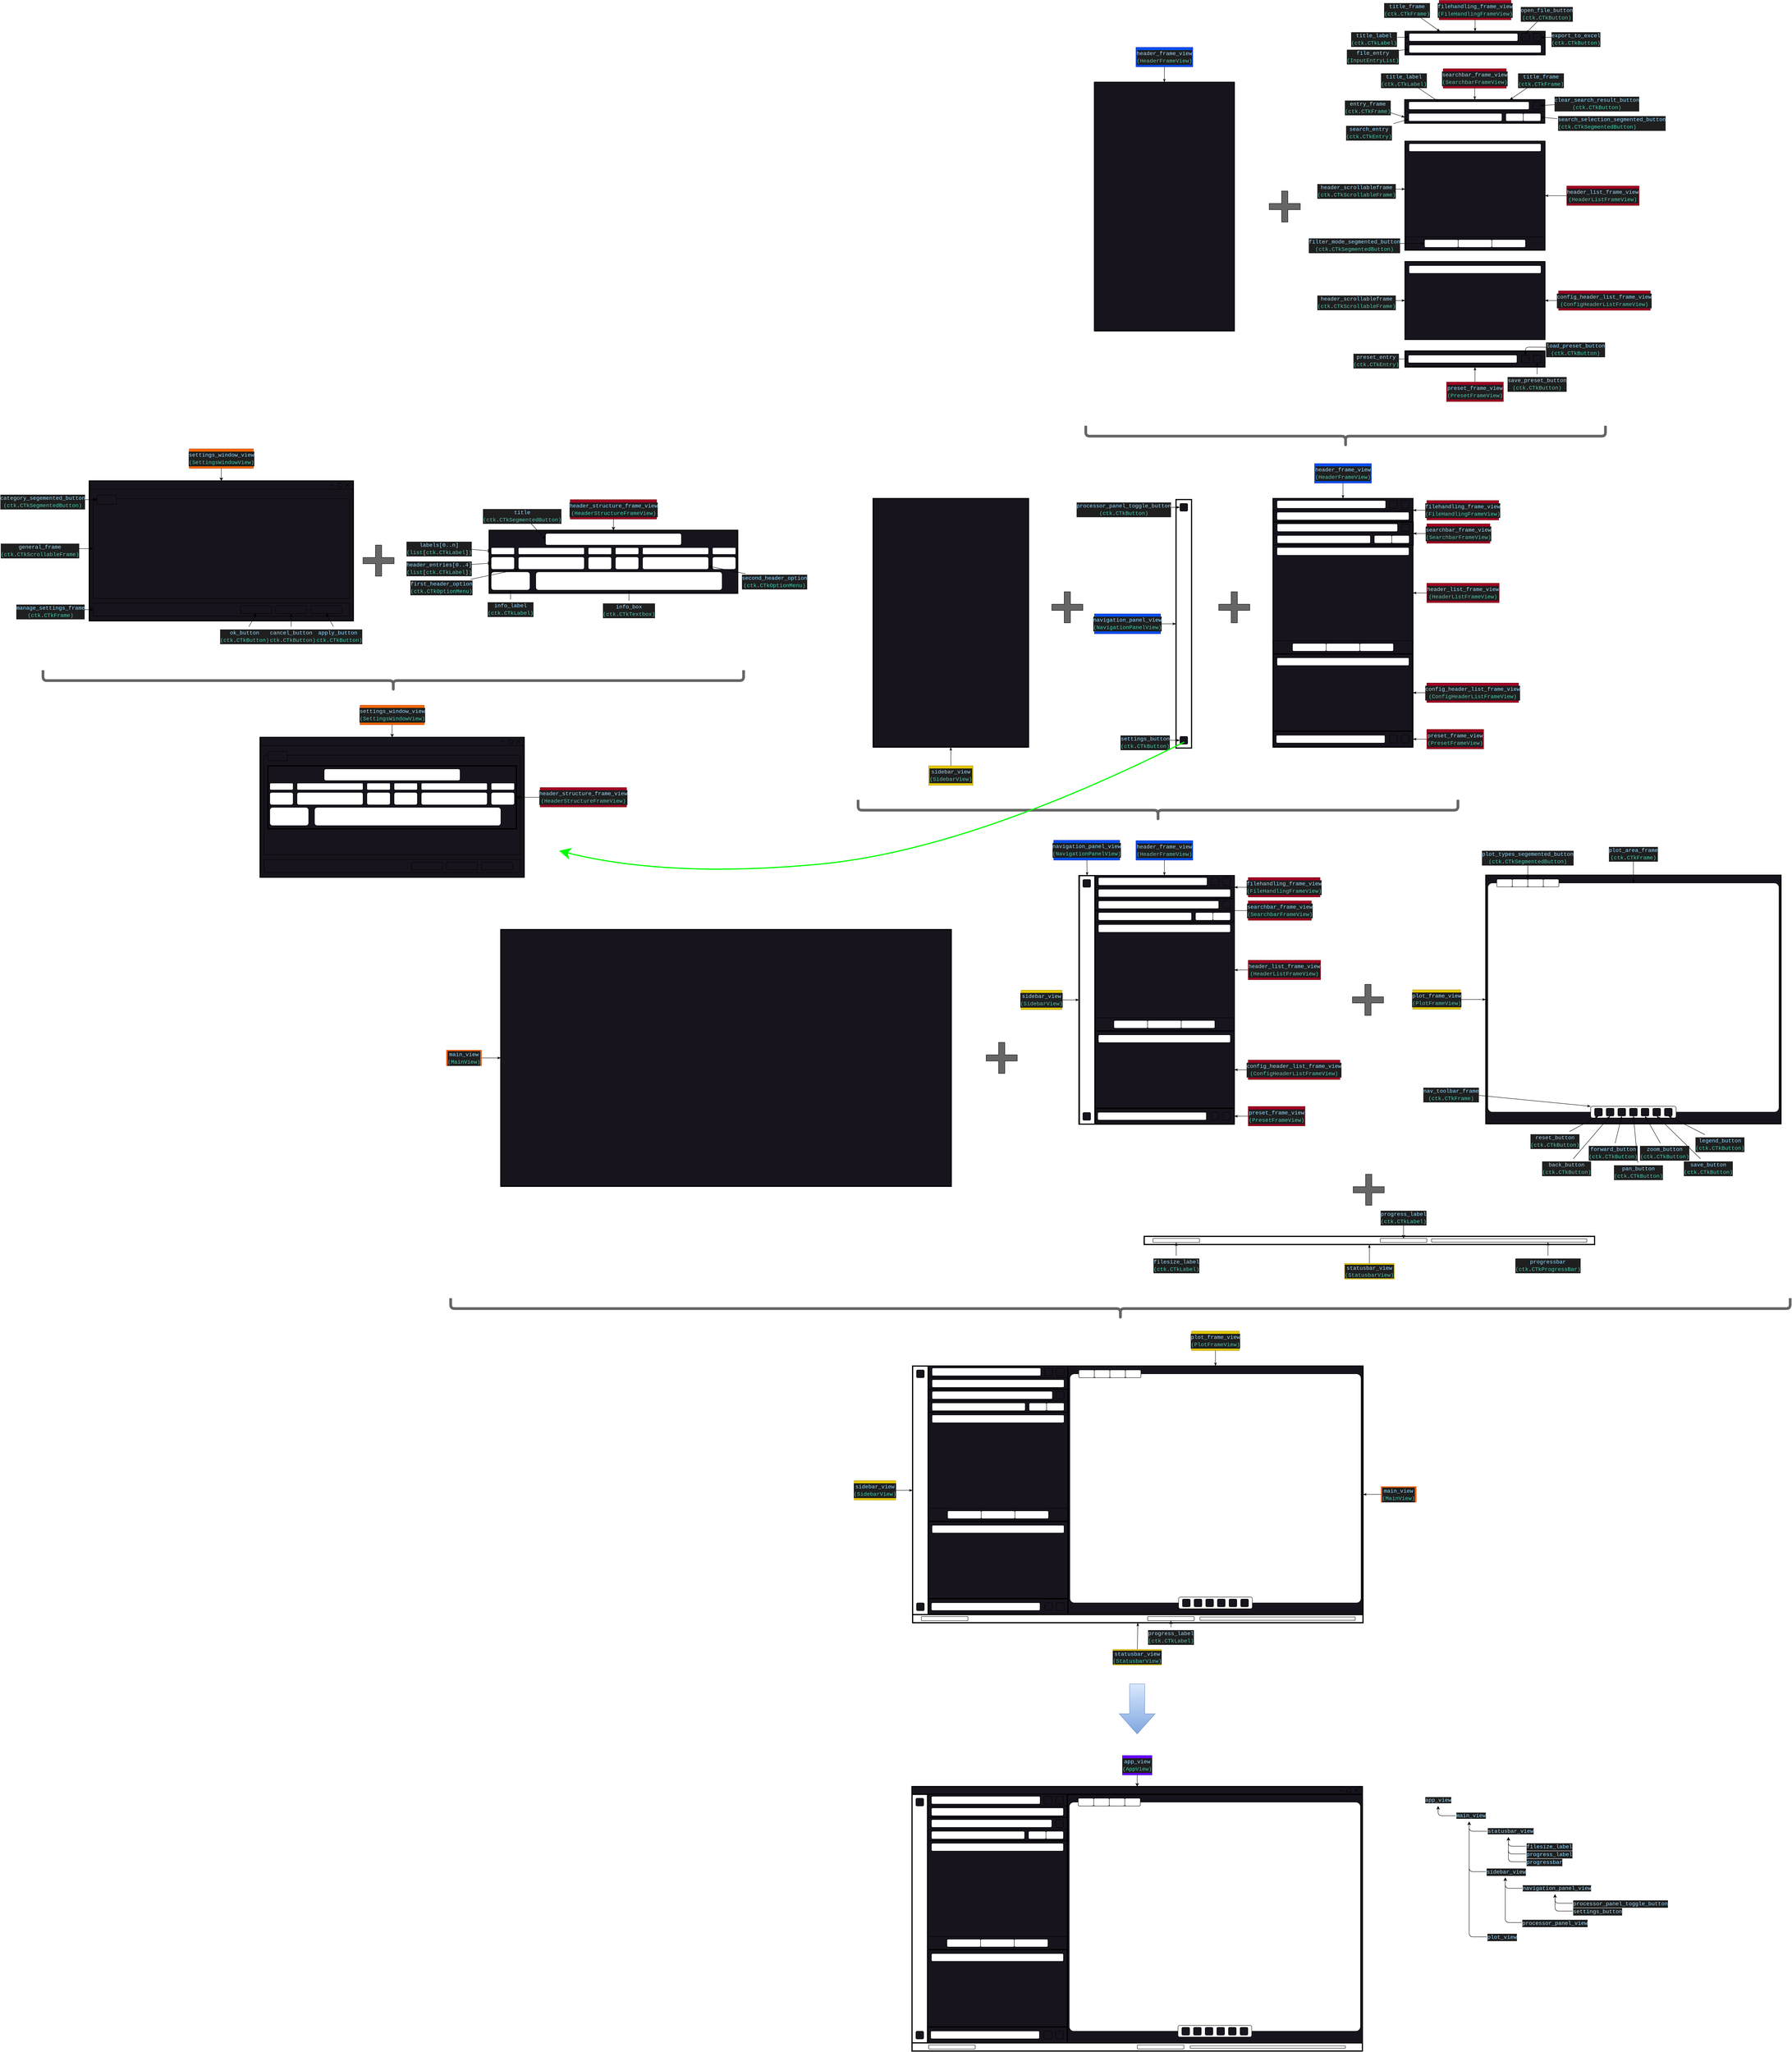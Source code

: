 <mxfile>
    <diagram id="24erIuwL0FKWO162yoX0" name="Page-1">
        <mxGraphModel dx="11825" dy="-5074" grid="1" gridSize="10" guides="1" tooltips="1" connect="1" arrows="1" fold="1" page="1" pageScale="1" pageWidth="1169" pageHeight="827" math="0" shadow="0">
            <root>
                <mxCell id="0"/>
                <mxCell id="1" parent="0"/>
                <mxCell id="578" value="&lt;span style=&quot;color: rgb(156, 220, 254); font-family: Consolas, &amp;quot;Courier New&amp;quot;, monospace; font-size: 14px; text-align: center; background-color: rgb(31, 31, 31);&quot;&gt;navigation_panel_view&lt;/span&gt;" style="text;whiteSpace=wrap;html=1;" parent="1" vertex="1">
                    <mxGeometry x="-6559.86" y="10687" width="170" height="30" as="geometry"/>
                </mxCell>
                <mxCell id="573" value="&lt;div style=&quot;color: rgb(204, 204, 204); font-family: Consolas, &amp;quot;Courier New&amp;quot;, monospace; font-size: 14px; text-align: center; background-color: rgb(31, 31, 31); line-height: 19px;&quot;&gt;&lt;div style=&quot;line-height: 19px;&quot;&gt;&lt;span style=&quot;color: rgb(156, 220, 254);&quot;&gt;sidebar_view&lt;/span&gt;&lt;/div&gt;&lt;/div&gt;" style="text;whiteSpace=wrap;html=1;" parent="1" vertex="1">
                    <mxGeometry x="-6652.98" y="10644" width="100" height="30" as="geometry"/>
                </mxCell>
                <mxCell id="566" value="&lt;span style=&quot;color: rgb(156, 220, 254); font-family: Consolas, &amp;quot;Courier New&amp;quot;, monospace; font-size: 14px; text-align: center; background-color: rgb(31, 31, 31);&quot;&gt;statusbar_view&lt;/span&gt;" style="text;whiteSpace=wrap;html=1;" parent="1" vertex="1">
                    <mxGeometry x="-6649.98" y="10540" width="110" height="30" as="geometry"/>
                </mxCell>
                <mxCell id="2" value="" style="rounded=0;whiteSpace=wrap;html=1;fillColor=#18141D;" parent="1" vertex="1">
                    <mxGeometry x="-7200.43" y="7183" width="360" height="30" as="geometry"/>
                </mxCell>
                <mxCell id="3" value="" style="rounded=0;whiteSpace=wrap;html=1;fillColor=#18141D;" parent="1" vertex="1">
                    <mxGeometry x="-8129.43" y="9357" width="1160" height="661" as="geometry"/>
                </mxCell>
                <mxCell id="4" value="" style="rounded=0;whiteSpace=wrap;html=1;fillColor=#18141D;strokeWidth=3;" parent="1" vertex="1">
                    <mxGeometry x="-7701" y="8094" width="400" height="640" as="geometry"/>
                </mxCell>
                <mxCell id="5" value="" style="rounded=0;whiteSpace=wrap;html=1;strokeWidth=3;" parent="1" vertex="1">
                    <mxGeometry x="-7532.99" y="9023" width="1160" height="21" as="geometry"/>
                </mxCell>
                <mxCell id="6" value="" style="rounded=1;whiteSpace=wrap;html=1;" parent="1" vertex="1">
                    <mxGeometry x="-7510.49" y="9028.25" width="120" height="10.5" as="geometry"/>
                </mxCell>
                <mxCell id="7" value="" style="rounded=1;whiteSpace=wrap;html=1;" parent="1" vertex="1">
                    <mxGeometry x="-6792.99" y="9029.25" width="400" height="8.5" as="geometry"/>
                </mxCell>
                <mxCell id="8" style="edgeStyle=none;html=1;entryX=0.5;entryY=1;entryDx=0;entryDy=0;startArrow=none;startFill=0;endArrow=classicThin;endFill=1;" parent="1" source="9" target="5" edge="1">
                    <mxGeometry relative="1" as="geometry"/>
                </mxCell>
                <mxCell id="9" value="&lt;div style=&quot;color: rgb(204, 204, 204); background-color: rgb(31, 31, 31); font-family: Consolas, &amp;quot;Courier New&amp;quot;, monospace; font-size: 14px; line-height: 19px;&quot;&gt;&lt;span style=&quot;color: #9cdcfe;&quot;&gt;statusbar_view&lt;/span&gt;&lt;/div&gt;&lt;span style=&quot;color: rgb(78, 201, 176); font-family: Consolas, &amp;quot;Courier New&amp;quot;, monospace; font-size: 14px; background-color: rgb(31, 31, 31);&quot;&gt;(&lt;/span&gt;&lt;span style=&quot;color: rgb(78, 201, 176); background-color: rgb(31, 31, 31); font-family: Consolas, &amp;quot;Courier New&amp;quot;, monospace; font-size: 14px;&quot;&gt;StatusbarView)&lt;/span&gt;&lt;span style=&quot;color: rgb(78, 201, 176); font-family: Consolas, &amp;quot;Courier New&amp;quot;, monospace; font-size: 14px; background-color: rgb(31, 31, 31);&quot;&gt;&lt;br&gt;&lt;/span&gt;" style="text;html=1;strokeColor=#B09500;fillColor=#e3c800;align=center;verticalAlign=middle;whiteSpace=wrap;rounded=0;fontColor=#000000;" parent="1" vertex="1">
                    <mxGeometry x="-7016.99" y="9093" width="127.99" height="40" as="geometry"/>
                </mxCell>
                <mxCell id="10" style="edgeStyle=none;html=1;entryX=0.5;entryY=1;entryDx=0;entryDy=0;startArrow=none;startFill=0;endArrow=classicThin;endFill=1;" parent="1" source="11" target="6" edge="1">
                    <mxGeometry relative="1" as="geometry"/>
                </mxCell>
                <mxCell id="11" value="&lt;div style=&quot;color: rgb(204, 204, 204); background-color: rgb(31, 31, 31); font-family: Consolas, &amp;quot;Courier New&amp;quot;, monospace; font-weight: normal; font-size: 14px; line-height: 19px;&quot;&gt;&lt;div&gt;&lt;span style=&quot;color: #9cdcfe;&quot;&gt;filesize_label&lt;/span&gt;&lt;/div&gt;&lt;div&gt;&lt;span style=&quot;color: #4ec9b0;&quot;&gt;(ctk&lt;/span&gt;&lt;span style=&quot;color: #cccccc;&quot;&gt;.&lt;/span&gt;&lt;span style=&quot;color: #4ec9b0;&quot;&gt;CTkLabel)&lt;/span&gt;&lt;/div&gt;&lt;/div&gt;" style="text;whiteSpace=wrap;html=1;align=center;" parent="1" vertex="1">
                    <mxGeometry x="-7510.49" y="9073" width="120" height="40" as="geometry"/>
                </mxCell>
                <mxCell id="12" style="edgeStyle=none;html=1;entryX=0.75;entryY=1;entryDx=0;entryDy=0;startArrow=none;startFill=0;endArrow=classicThin;endFill=1;" parent="1" source="13" target="7" edge="1">
                    <mxGeometry relative="1" as="geometry"/>
                </mxCell>
                <mxCell id="13" value="&lt;div style=&quot;background-color: rgb(31, 31, 31); font-family: Consolas, &amp;quot;Courier New&amp;quot;, monospace; font-weight: normal; font-size: 14px; line-height: 19px;&quot;&gt;&lt;div style=&quot;color: rgb(204, 204, 204);&quot;&gt;&lt;span style=&quot;color: #9cdcfe;&quot;&gt;progressbar&lt;/span&gt;&lt;/div&gt;&lt;div style=&quot;&quot;&gt;&lt;span style=&quot;color: rgb(78, 201, 176);&quot;&gt;(ctk&lt;/span&gt;&lt;span style=&quot;color: rgb(204, 204, 204);&quot;&gt;.&lt;/span&gt;&lt;span style=&quot;color: rgb(78, 201, 176);&quot;&gt;CTkProgressBar)&lt;/span&gt;&lt;/div&gt;&lt;/div&gt;" style="text;whiteSpace=wrap;html=1;align=center;" parent="1" vertex="1">
                    <mxGeometry x="-6572.87" y="9073" width="160" height="40" as="geometry"/>
                </mxCell>
                <mxCell id="14" value="" style="rounded=0;whiteSpace=wrap;html=1;strokeWidth=3;" parent="1" vertex="1">
                    <mxGeometry x="-7451" y="7125.5" width="40" height="640" as="geometry"/>
                </mxCell>
                <mxCell id="15" style="edgeStyle=none;html=1;startArrow=none;startFill=0;endArrow=classicThin;endFill=1;" parent="1" source="16" target="21" edge="1">
                    <mxGeometry relative="1" as="geometry"/>
                </mxCell>
                <mxCell id="16" value="&lt;div style=&quot;color: rgb(204, 204, 204); background-color: rgb(31, 31, 31); font-family: Consolas, &amp;quot;Courier New&amp;quot;, monospace; font-weight: normal; font-size: 14px; line-height: 19px;&quot;&gt;&lt;div&gt;&lt;span style=&quot;color: rgb(156, 220, 254); text-align: left;&quot;&gt;processor_panel_toggle_button&lt;/span&gt;&lt;br&gt;&lt;/div&gt;&lt;div&gt;&lt;span style=&quot;color: #4ec9b0;&quot;&gt;(ctk&lt;/span&gt;&lt;span style=&quot;color: #cccccc;&quot;&gt;.&lt;/span&gt;&lt;span style=&quot;color: #4ec9b0;&quot;&gt;CTkButton)&lt;/span&gt;&lt;/div&gt;&lt;/div&gt;" style="text;whiteSpace=wrap;html=1;align=center;" parent="1" vertex="1">
                    <mxGeometry x="-7700" y="7125.5" width="229" height="40" as="geometry"/>
                </mxCell>
                <mxCell id="17" style="edgeStyle=none;html=1;entryX=0;entryY=0.5;entryDx=0;entryDy=0;startArrow=none;startFill=0;endArrow=classicThin;endFill=1;" parent="1" source="18" target="22" edge="1">
                    <mxGeometry relative="1" as="geometry"/>
                </mxCell>
                <mxCell id="18" value="&lt;div style=&quot;color: rgb(204, 204, 204); background-color: rgb(31, 31, 31); font-family: Consolas, &amp;quot;Courier New&amp;quot;, monospace; font-weight: normal; font-size: 14px; line-height: 19px;&quot;&gt;&lt;div&gt;&lt;div style=&quot;line-height: 19px;&quot;&gt;&lt;span style=&quot;color: #9cdcfe;&quot;&gt;settings_button&lt;/span&gt;&lt;/div&gt;&lt;/div&gt;&lt;div&gt;&lt;span style=&quot;color: #4ec9b0;&quot;&gt;(ctk&lt;/span&gt;&lt;span style=&quot;color: #cccccc;&quot;&gt;.&lt;/span&gt;&lt;span style=&quot;color: #4ec9b0;&quot;&gt;CTkButton)&lt;/span&gt;&lt;/div&gt;&lt;/div&gt;" style="text;whiteSpace=wrap;html=1;align=center;" parent="1" vertex="1">
                    <mxGeometry x="-7590" y="7725.5" width="119" height="40" as="geometry"/>
                </mxCell>
                <mxCell id="19" style="edgeStyle=none;html=1;entryX=0;entryY=0.5;entryDx=0;entryDy=0;startArrow=none;startFill=0;endArrow=classicThin;endFill=1;" parent="1" source="20" target="14" edge="1">
                    <mxGeometry relative="1" as="geometry"/>
                </mxCell>
                <mxCell id="20" value="&lt;div style=&quot;color: rgb(204, 204, 204); background-color: rgb(31, 31, 31); font-family: Consolas, &amp;quot;Courier New&amp;quot;, monospace; font-weight: normal; font-size: 14px; line-height: 19px;&quot;&gt;&lt;div&gt;&lt;span style=&quot;color: #9cdcfe;&quot;&gt;navigation_panel_view&lt;/span&gt;&lt;/div&gt;&lt;div&gt;&lt;span style=&quot;color: #4ec9b0;&quot;&gt;(NavigationPanelView)&lt;/span&gt;&lt;/div&gt;&lt;/div&gt;" style="text;whiteSpace=wrap;html=1;align=center;fillColor=#0050ef;fontColor=#ffffff;strokeColor=#001DBC;" parent="1" vertex="1">
                    <mxGeometry x="-7661" y="7420" width="170" height="51" as="geometry"/>
                </mxCell>
                <mxCell id="21" value="" style="rounded=1;whiteSpace=wrap;html=1;fillColor=#18141D;" parent="1" vertex="1">
                    <mxGeometry x="-7441" y="7135.5" width="20" height="20" as="geometry"/>
                </mxCell>
                <mxCell id="22" value="" style="rounded=1;whiteSpace=wrap;html=1;fillColor=#18141D;" parent="1" vertex="1">
                    <mxGeometry x="-7441" y="7735.5" width="20" height="20" as="geometry"/>
                </mxCell>
                <mxCell id="23" value="" style="rounded=0;whiteSpace=wrap;html=1;fillColor=#18141D;strokeWidth=3;" parent="1" vertex="1">
                    <mxGeometry x="-6860.75" y="5920" width="360" height="60" as="geometry"/>
                </mxCell>
                <mxCell id="24" value="" style="rounded=0;whiteSpace=wrap;html=1;fillColor=#18141D;" parent="1" vertex="1">
                    <mxGeometry x="-6860.75" y="5920" width="360" height="30" as="geometry"/>
                </mxCell>
                <mxCell id="25" value="" style="rounded=1;whiteSpace=wrap;html=1;" parent="1" vertex="1">
                    <mxGeometry x="-6850.75" y="5925" width="280" height="20" as="geometry"/>
                </mxCell>
                <mxCell id="26" value="" style="rounded=1;whiteSpace=wrap;html=1;fillColor=#18141D;" parent="1" vertex="1">
                    <mxGeometry x="-6560.75" y="5925" width="20" height="20" as="geometry"/>
                </mxCell>
                <mxCell id="27" value="" style="rounded=1;whiteSpace=wrap;html=1;fillColor=#18141D;" parent="1" vertex="1">
                    <mxGeometry x="-6530.75" y="5925" width="20" height="20" as="geometry"/>
                </mxCell>
                <mxCell id="28" value="" style="rounded=1;whiteSpace=wrap;html=1;" parent="1" vertex="1">
                    <mxGeometry x="-6850.75" y="5955" width="340" height="20" as="geometry"/>
                </mxCell>
                <mxCell id="29" style="edgeStyle=none;html=1;entryX=0.5;entryY=0;entryDx=0;entryDy=0;startArrow=none;startFill=0;endArrow=classicThin;endFill=1;" parent="1" source="30" target="23" edge="1">
                    <mxGeometry relative="1" as="geometry"/>
                </mxCell>
                <mxCell id="30" value="&lt;div style=&quot;color: rgb(204, 204, 204); background-color: rgb(31, 31, 31); font-family: Consolas, &amp;quot;Courier New&amp;quot;, monospace; font-weight: normal; font-size: 14px; line-height: 19px;&quot;&gt;&lt;div&gt;&lt;span style=&quot;color: #9cdcfe;&quot;&gt;filehandling_frame_view&lt;/span&gt;&lt;/div&gt;&lt;div&gt;&lt;span style=&quot;color: #4ec9b0;&quot;&gt;(FileHandlingFrameView)&lt;/span&gt;&lt;/div&gt;&lt;/div&gt;" style="text;whiteSpace=wrap;html=1;align=center;fillColor=#a20025;fontColor=#ffffff;strokeColor=#6F0000;" parent="1" vertex="1">
                    <mxGeometry x="-6773.25" y="5840" width="185" height="50" as="geometry"/>
                </mxCell>
                <mxCell id="31" style="edgeStyle=none;html=1;entryX=0.5;entryY=0;entryDx=0;entryDy=0;startArrow=none;startFill=0;endArrow=classicThin;endFill=1;" parent="1" source="32" target="26" edge="1">
                    <mxGeometry relative="1" as="geometry"/>
                </mxCell>
                <mxCell id="32" value="&lt;div style=&quot;color: rgb(204, 204, 204); background-color: rgb(31, 31, 31); font-family: Consolas, &amp;quot;Courier New&amp;quot;, monospace; font-weight: normal; font-size: 14px; line-height: 19px;&quot;&gt;&lt;div&gt;&lt;div style=&quot;line-height: 19px;&quot;&gt;&lt;span style=&quot;color: #9cdcfe;&quot;&gt;open_file_button&lt;/span&gt;&lt;/div&gt;&lt;/div&gt;&lt;div&gt;&lt;span style=&quot;color: #4ec9b0;&quot;&gt;(ctk&lt;/span&gt;&lt;span style=&quot;color: #cccccc;&quot;&gt;.&lt;/span&gt;&lt;span style=&quot;color: #4ec9b0;&quot;&gt;CTkButton)&lt;/span&gt;&lt;/div&gt;&lt;/div&gt;" style="text;whiteSpace=wrap;html=1;align=center;" parent="1" vertex="1">
                    <mxGeometry x="-6560.75" y="5850" width="130" height="40" as="geometry"/>
                </mxCell>
                <mxCell id="33" style="edgeStyle=none;html=1;entryX=1;entryY=0.5;entryDx=0;entryDy=0;startArrow=none;startFill=0;endArrow=classicThin;endFill=1;" parent="1" source="34" target="27" edge="1">
                    <mxGeometry relative="1" as="geometry"/>
                </mxCell>
                <mxCell id="34" value="&lt;div style=&quot;color: rgb(204, 204, 204); background-color: rgb(31, 31, 31); font-family: Consolas, &amp;quot;Courier New&amp;quot;, monospace; font-weight: normal; font-size: 14px; line-height: 19px;&quot;&gt;&lt;div&gt;&lt;div style=&quot;line-height: 19px;&quot;&gt;&lt;span style=&quot;color: #9cdcfe;&quot;&gt;export_to_excel&lt;/span&gt;&lt;/div&gt;&lt;/div&gt;&lt;div&gt;&lt;span style=&quot;color: #4ec9b0;&quot;&gt;(ctk&lt;/span&gt;&lt;span style=&quot;color: #cccccc;&quot;&gt;.&lt;/span&gt;&lt;span style=&quot;color: #4ec9b0;&quot;&gt;CTkButton)&lt;/span&gt;&lt;/div&gt;&lt;/div&gt;" style="text;whiteSpace=wrap;html=1;align=center;" parent="1" vertex="1">
                    <mxGeometry x="-6480.75" y="5915" width="120" height="40" as="geometry"/>
                </mxCell>
                <mxCell id="35" style="edgeStyle=none;html=1;entryX=0.25;entryY=0;entryDx=0;entryDy=0;startArrow=none;startFill=0;endArrow=classicThin;endFill=1;" parent="1" source="36" target="24" edge="1">
                    <mxGeometry relative="1" as="geometry"/>
                </mxCell>
                <mxCell id="36" value="&lt;div style=&quot;color: rgb(204, 204, 204); background-color: rgb(31, 31, 31); font-family: Consolas, &amp;quot;Courier New&amp;quot;, monospace; font-weight: normal; font-size: 14px; line-height: 19px;&quot;&gt;&lt;div&gt;&lt;span style=&quot;color: #9cdcfe;&quot;&gt;title_frame&lt;/span&gt;&lt;/div&gt;&lt;div&gt;&lt;span style=&quot;color: #4ec9b0;&quot;&gt;(ctk&lt;/span&gt;&lt;span style=&quot;color: #cccccc;&quot;&gt;.&lt;/span&gt;&lt;span style=&quot;color: #4ec9b0;&quot;&gt;CTkFrame)&lt;/span&gt;&lt;/div&gt;&lt;/div&gt;" style="text;whiteSpace=wrap;html=1;align=center;" parent="1" vertex="1">
                    <mxGeometry x="-6910.75" y="5840" width="110" height="40" as="geometry"/>
                </mxCell>
                <mxCell id="37" style="edgeStyle=none;html=1;entryX=0;entryY=0.5;entryDx=0;entryDy=0;startArrow=none;startFill=0;endArrow=classicThin;endFill=1;" parent="1" source="38" target="25" edge="1">
                    <mxGeometry relative="1" as="geometry"/>
                </mxCell>
                <mxCell id="38" value="&lt;div style=&quot;color: rgb(204, 204, 204); background-color: rgb(31, 31, 31); font-family: Consolas, &amp;quot;Courier New&amp;quot;, monospace; font-weight: normal; font-size: 14px; line-height: 19px;&quot;&gt;&lt;div&gt;&lt;div style=&quot;line-height: 19px;&quot;&gt;&lt;span style=&quot;color: #9cdcfe;&quot;&gt;title_label&lt;/span&gt;&lt;/div&gt;&lt;/div&gt;&lt;div&gt;&lt;span style=&quot;color: #4ec9b0;&quot;&gt;(ctk&lt;/span&gt;&lt;span style=&quot;color: #cccccc;&quot;&gt;.&lt;/span&gt;&lt;span style=&quot;color: #4ec9b0;&quot;&gt;CTkLabel)&lt;/span&gt;&lt;/div&gt;&lt;/div&gt;" style="text;whiteSpace=wrap;html=1;align=center;" parent="1" vertex="1">
                    <mxGeometry x="-7000.75" y="5915" width="120" height="40" as="geometry"/>
                </mxCell>
                <mxCell id="39" style="edgeStyle=none;html=1;entryX=0;entryY=0.5;entryDx=0;entryDy=0;startArrow=none;startFill=0;endArrow=classicThin;endFill=1;" parent="1" source="40" target="28" edge="1">
                    <mxGeometry relative="1" as="geometry"/>
                </mxCell>
                <mxCell id="40" value="&lt;div style=&quot;background-color: rgb(31, 31, 31); font-family: Consolas, &amp;quot;Courier New&amp;quot;, monospace; font-weight: normal; font-size: 14px; line-height: 19px;&quot;&gt;&lt;div style=&quot;color: rgb(204, 204, 204);&quot;&gt;&lt;span style=&quot;color: #9cdcfe;&quot;&gt;file_entry&lt;/span&gt;&lt;/div&gt;&lt;div style=&quot;&quot;&gt;&lt;span style=&quot;color: rgb(78, 201, 176);&quot;&gt;(InputEntryList)&lt;/span&gt;&lt;/div&gt;&lt;/div&gt;" style="text;whiteSpace=wrap;html=1;align=center;" parent="1" vertex="1">
                    <mxGeometry x="-7008.25" y="5960" width="127.5" height="40" as="geometry"/>
                </mxCell>
                <mxCell id="41" value="" style="rounded=0;whiteSpace=wrap;html=1;fillColor=#18141D;strokeWidth=3;" parent="1" vertex="1">
                    <mxGeometry x="-6861" y="6203" width="360" height="280" as="geometry"/>
                </mxCell>
                <mxCell id="42" value="" style="rounded=0;whiteSpace=wrap;html=1;fillColor=#18141D;strokeWidth=3;" parent="1" vertex="1">
                    <mxGeometry x="-6861" y="6743" width="360" height="41" as="geometry"/>
                </mxCell>
                <mxCell id="43" style="edgeStyle=none;html=1;entryX=1;entryY=0.5;entryDx=0;entryDy=0;startArrow=none;startFill=0;endArrow=classicThin;endFill=1;" parent="1" source="44" target="41" edge="1">
                    <mxGeometry relative="1" as="geometry"/>
                </mxCell>
                <mxCell id="44" value="&lt;div style=&quot;color: rgb(204, 204, 204); background-color: rgb(31, 31, 31); font-family: Consolas, &amp;quot;Courier New&amp;quot;, monospace; font-weight: normal; font-size: 14px; line-height: 19px;&quot;&gt;&lt;div&gt;&lt;div style=&quot;line-height: 19px;&quot;&gt;&lt;div style=&quot;line-height: 19px;&quot;&gt;&lt;span style=&quot;color: #9cdcfe;&quot;&gt;header_list_frame_view&lt;/span&gt;&lt;/div&gt;&lt;/div&gt;&lt;/div&gt;&lt;div&gt;&lt;span style=&quot;color: #4ec9b0;&quot;&gt;(&lt;/span&gt;&lt;span style=&quot;color: rgb(78, 201, 176);&quot;&gt;HeaderListFrameView&lt;/span&gt;&lt;span style=&quot;color: rgb(78, 201, 176);&quot;&gt;)&lt;/span&gt;&lt;br&gt;&lt;/div&gt;&lt;/div&gt;" style="text;whiteSpace=wrap;html=1;align=center;fillColor=#a20025;fontColor=#ffffff;strokeColor=#6F0000;" parent="1" vertex="1">
                    <mxGeometry x="-6444.56" y="6318" width="186.25" height="50" as="geometry"/>
                </mxCell>
                <mxCell id="45" style="edgeStyle=none;html=1;entryX=0;entryY=0.5;entryDx=0;entryDy=0;startArrow=none;startFill=0;endArrow=classicThin;endFill=1;" parent="1" source="46" target="51" edge="1">
                    <mxGeometry relative="1" as="geometry"/>
                </mxCell>
                <mxCell id="46" value="&lt;div style=&quot;color: rgb(204, 204, 204); background-color: rgb(31, 31, 31); font-family: Consolas, &amp;quot;Courier New&amp;quot;, monospace; font-weight: normal; font-size: 14px; line-height: 19px;&quot;&gt;&lt;div style=&quot;line-height: 19px;&quot;&gt;&lt;span style=&quot;color: #9cdcfe;&quot;&gt;filter_mode_segmented_button&lt;/span&gt;&lt;/div&gt;&lt;div style=&quot;text-align: center; line-height: 19px;&quot;&gt;&lt;span style=&quot;color: #4ec9b0;&quot;&gt;(ctk&lt;/span&gt;.&lt;span style=&quot;color: #4ec9b0;&quot;&gt;CTkSegmentedButton)&lt;/span&gt;&lt;/div&gt;&lt;/div&gt;" style="text;whiteSpace=wrap;html=1;" parent="1" vertex="1">
                    <mxGeometry x="-7111" y="6446" width="220" height="40" as="geometry"/>
                </mxCell>
                <mxCell id="47" value="" style="group" parent="1" vertex="1" connectable="0">
                    <mxGeometry x="-6861" y="6203" width="360" height="246" as="geometry"/>
                </mxCell>
                <mxCell id="48" value="" style="rounded=0;whiteSpace=wrap;html=1;fillColor=#18141D;" parent="47" vertex="1">
                    <mxGeometry width="360" height="246" as="geometry"/>
                </mxCell>
                <mxCell id="49" value="" style="rounded=1;whiteSpace=wrap;html=1;" parent="47" vertex="1">
                    <mxGeometry x="10" y="6" width="340" height="20" as="geometry"/>
                </mxCell>
                <mxCell id="50" value="" style="group" parent="1" vertex="1" connectable="0">
                    <mxGeometry x="-6811" y="6456" width="260" height="20" as="geometry"/>
                </mxCell>
                <mxCell id="51" value="" style="rounded=1;whiteSpace=wrap;html=1;" parent="50" vertex="1">
                    <mxGeometry width="255.048" height="20" as="geometry"/>
                </mxCell>
                <mxCell id="52" value="" style="rounded=1;whiteSpace=wrap;html=1;" parent="50" vertex="1">
                    <mxGeometry width="86.667" height="20" as="geometry"/>
                </mxCell>
                <mxCell id="53" value="" style="rounded=1;whiteSpace=wrap;html=1;" parent="50" vertex="1">
                    <mxGeometry x="173.333" width="86.667" height="20" as="geometry"/>
                </mxCell>
                <mxCell id="54" value="" style="rounded=1;whiteSpace=wrap;html=1;" parent="50" vertex="1">
                    <mxGeometry x="86.667" width="86.667" height="20" as="geometry"/>
                </mxCell>
                <mxCell id="55" style="edgeStyle=none;html=1;entryX=0;entryY=0.5;entryDx=0;entryDy=0;startArrow=none;startFill=0;endArrow=classicThin;endFill=1;" parent="1" source="56" target="48" edge="1">
                    <mxGeometry relative="1" as="geometry"/>
                </mxCell>
                <mxCell id="56" value="&lt;div style=&quot;color: rgb(204, 204, 204); background-color: rgb(31, 31, 31); font-family: Consolas, &amp;quot;Courier New&amp;quot;, monospace; font-weight: normal; font-size: 14px; line-height: 19px;&quot;&gt;&lt;div&gt;&lt;span style=&quot;color: #9cdcfe;&quot;&gt;header_scrollableframe&lt;/span&gt;&lt;/div&gt;&lt;div&gt;&lt;span style=&quot;color: #4ec9b0;&quot;&gt;(ctk&lt;/span&gt;&lt;span style=&quot;color: #cccccc;&quot;&gt;.&lt;/span&gt;&lt;span style=&quot;color: #4ec9b0;&quot;&gt;CTkScrollableFrame)&lt;/span&gt;&lt;/div&gt;&lt;/div&gt;" style="text;whiteSpace=wrap;html=1;align=center;" parent="1" vertex="1">
                    <mxGeometry x="-7081" y="6306" width="190" height="40" as="geometry"/>
                </mxCell>
                <mxCell id="57" style="edgeStyle=none;html=1;entryX=1;entryY=0.5;entryDx=0;entryDy=0;startArrow=none;startFill=0;endArrow=classicThin;endFill=1;" parent="1" source="58" target="322" edge="1">
                    <mxGeometry relative="1" as="geometry"/>
                </mxCell>
                <mxCell id="58" value="&lt;div style=&quot;color: rgb(204, 204, 204); background-color: rgb(31, 31, 31); font-family: Consolas, &amp;quot;Courier New&amp;quot;, monospace; font-weight: normal; font-size: 14px; line-height: 19px;&quot;&gt;&lt;div&gt;&lt;div style=&quot;line-height: 19px;&quot;&gt;&lt;div style=&quot;line-height: 19px;&quot;&gt;&lt;div style=&quot;line-height: 19px;&quot;&gt;&lt;span style=&quot;color: #9cdcfe;&quot;&gt;config_header_list_frame_view&lt;/span&gt;&lt;/div&gt;&lt;/div&gt;&lt;/div&gt;&lt;/div&gt;&lt;div&gt;&lt;span style=&quot;color: #4ec9b0;&quot;&gt;(&lt;/span&gt;&lt;span style=&quot;color: rgb(78, 201, 176);&quot;&gt;ConfigHeaderListFrameView&lt;/span&gt;&lt;span style=&quot;color: rgb(78, 201, 176);&quot;&gt;)&lt;/span&gt;&lt;br&gt;&lt;/div&gt;&lt;/div&gt;" style="text;whiteSpace=wrap;html=1;align=center;fillColor=#a20025;fontColor=#ffffff;strokeColor=#6F0000;" parent="1" vertex="1">
                    <mxGeometry x="-6465.69" y="6588" width="236.25" height="50" as="geometry"/>
                </mxCell>
                <mxCell id="59" style="edgeStyle=none;html=1;entryX=0.5;entryY=1;entryDx=0;entryDy=0;startArrow=none;startFill=0;endArrow=classicThin;endFill=1;" parent="1" source="60" target="42" edge="1">
                    <mxGeometry relative="1" as="geometry"/>
                </mxCell>
                <mxCell id="60" value="&lt;div style=&quot;color: rgb(204, 204, 204); background-color: rgb(31, 31, 31); font-family: Consolas, &amp;quot;Courier New&amp;quot;, monospace; font-weight: normal; font-size: 14px; line-height: 19px;&quot;&gt;&lt;div&gt;&lt;div style=&quot;line-height: 19px;&quot;&gt;&lt;div style=&quot;line-height: 19px;&quot;&gt;&lt;div style=&quot;line-height: 19px;&quot;&gt;&lt;div style=&quot;line-height: 19px;&quot;&gt;&lt;span style=&quot;color: #9cdcfe;&quot;&gt;preset_frame_view&lt;/span&gt;&lt;/div&gt;&lt;/div&gt;&lt;/div&gt;&lt;/div&gt;&lt;/div&gt;&lt;div&gt;&lt;span style=&quot;color: #4ec9b0;&quot;&gt;(&lt;/span&gt;&lt;span style=&quot;color: rgb(78, 201, 176);&quot;&gt;PresetFrameView&lt;/span&gt;&lt;span style=&quot;color: rgb(78, 201, 176);&quot;&gt;)&lt;/span&gt;&lt;br&gt;&lt;/div&gt;&lt;/div&gt;" style="text;whiteSpace=wrap;html=1;align=center;fillColor=#a20025;fontColor=#ffffff;strokeColor=#6F0000;" parent="1" vertex="1">
                    <mxGeometry x="-6754.12" y="6823" width="146.25" height="50" as="geometry"/>
                </mxCell>
                <mxCell id="61" style="edgeStyle=none;html=1;entryX=0;entryY=0.5;entryDx=0;entryDy=0;startArrow=none;startFill=0;endArrow=classicThin;endFill=1;" parent="1" source="62" target="324" edge="1">
                    <mxGeometry relative="1" as="geometry"/>
                </mxCell>
                <mxCell id="62" value="&lt;div style=&quot;color: rgb(204, 204, 204); background-color: rgb(31, 31, 31); font-family: Consolas, &amp;quot;Courier New&amp;quot;, monospace; font-weight: normal; font-size: 14px; line-height: 19px;&quot;&gt;&lt;div&gt;&lt;span style=&quot;color: #9cdcfe;&quot;&gt;header_scrollableframe&lt;/span&gt;&lt;/div&gt;&lt;div&gt;&lt;span style=&quot;color: #4ec9b0;&quot;&gt;(ctk&lt;/span&gt;&lt;span style=&quot;color: #cccccc;&quot;&gt;.&lt;/span&gt;&lt;span style=&quot;color: #4ec9b0;&quot;&gt;CTkScrollableFrame)&lt;/span&gt;&lt;/div&gt;&lt;/div&gt;" style="text;whiteSpace=wrap;html=1;align=center;" parent="1" vertex="1">
                    <mxGeometry x="-7081" y="6593" width="190" height="40" as="geometry"/>
                </mxCell>
                <mxCell id="63" value="" style="rounded=1;whiteSpace=wrap;html=1;" parent="1" vertex="1">
                    <mxGeometry x="-6852.87" y="6753.5" width="280" height="20" as="geometry"/>
                </mxCell>
                <mxCell id="64" value="" style="rounded=1;whiteSpace=wrap;html=1;fillColor=#18141D;" parent="1" vertex="1">
                    <mxGeometry x="-6561" y="6753.5" width="20" height="20" as="geometry"/>
                </mxCell>
                <mxCell id="65" value="" style="rounded=1;whiteSpace=wrap;html=1;fillColor=#18141D;" parent="1" vertex="1">
                    <mxGeometry x="-6530.99" y="6753.5" width="20" height="20" as="geometry"/>
                </mxCell>
                <mxCell id="66" style="edgeStyle=none;html=1;entryX=0;entryY=0.5;entryDx=0;entryDy=0;startArrow=none;startFill=0;endArrow=classicThin;endFill=1;" parent="1" source="67" target="63" edge="1">
                    <mxGeometry relative="1" as="geometry"/>
                </mxCell>
                <mxCell id="67" value="&lt;div style=&quot;color: rgb(204, 204, 204); background-color: rgb(31, 31, 31); font-family: Consolas, &amp;quot;Courier New&amp;quot;, monospace; font-weight: normal; font-size: 14px; line-height: 19px;&quot;&gt;&lt;div&gt;&lt;span style=&quot;color: #9cdcfe;&quot;&gt;preset_entry&lt;/span&gt;&lt;/div&gt;&lt;div style=&quot;&quot;&gt;&lt;span style=&quot;color: #4ec9b0;&quot;&gt;(ctk&lt;/span&gt;&lt;span style=&quot;color: #cccccc;&quot;&gt;.&lt;/span&gt;&lt;span style=&quot;color: #4ec9b0;&quot;&gt;CTkEntry)&lt;/span&gt;&lt;/div&gt;&lt;/div&gt;" style="text;whiteSpace=wrap;html=1;align=center;" parent="1" vertex="1">
                    <mxGeometry x="-6990" y="6743" width="109" height="40" as="geometry"/>
                </mxCell>
                <mxCell id="68" style="edgeStyle=none;html=1;entryX=0.5;entryY=0;entryDx=0;entryDy=0;startArrow=none;startFill=0;endArrow=classicThin;endFill=1;" parent="1" source="69" target="64" edge="1">
                    <mxGeometry relative="1" as="geometry">
                        <Array as="points">
                            <mxPoint x="-6551" y="6733"/>
                        </Array>
                    </mxGeometry>
                </mxCell>
                <mxCell id="69" value="&lt;div style=&quot;color: rgb(204, 204, 204); background-color: rgb(31, 31, 31); font-family: Consolas, &amp;quot;Courier New&amp;quot;, monospace; font-weight: normal; font-size: 14px; line-height: 19px;&quot;&gt;&lt;div style=&quot;line-height: 19px;&quot;&gt;&lt;span style=&quot;color: rgb(156, 220, 254);&quot;&gt;load_preset_button&lt;/span&gt;&lt;/div&gt;&lt;div style=&quot;line-height: 19px;&quot;&gt;&lt;span style=&quot;color: rgb(78, 201, 176);&quot;&gt;(ctk&lt;/span&gt;.&lt;span style=&quot;color: rgb(78, 201, 176);&quot;&gt;CTkButton)&lt;/span&gt;&lt;br&gt;&lt;/div&gt;&lt;/div&gt;" style="text;whiteSpace=wrap;html=1;align=center;" parent="1" vertex="1">
                    <mxGeometry x="-6494.32" y="6713.5" width="144.32" height="40" as="geometry"/>
                </mxCell>
                <mxCell id="70" style="edgeStyle=none;html=1;entryX=0.5;entryY=1;entryDx=0;entryDy=0;startArrow=none;startFill=0;endArrow=classicThin;endFill=1;" parent="1" source="71" target="65" edge="1">
                    <mxGeometry relative="1" as="geometry"/>
                </mxCell>
                <mxCell id="71" value="&lt;div style=&quot;color: rgb(204, 204, 204); background-color: rgb(31, 31, 31); font-family: Consolas, &amp;quot;Courier New&amp;quot;, monospace; font-weight: normal; font-size: 14px; line-height: 19px;&quot;&gt;&lt;div&gt;&lt;div style=&quot;line-height: 19px;&quot;&gt;&lt;div style=&quot;line-height: 19px;&quot;&gt;&lt;span style=&quot;color: #9cdcfe;&quot;&gt;save_preset_button&lt;/span&gt;&lt;/div&gt;&lt;/div&gt;&lt;/div&gt;&lt;div&gt;&lt;span style=&quot;color: #4ec9b0;&quot;&gt;(ctk&lt;/span&gt;&lt;span style=&quot;color: #cccccc;&quot;&gt;.&lt;/span&gt;&lt;span style=&quot;color: #4ec9b0;&quot;&gt;CTkButton)&lt;/span&gt;&lt;/div&gt;&lt;/div&gt;" style="text;whiteSpace=wrap;html=1;align=center;" parent="1" vertex="1">
                    <mxGeometry x="-6600.99" y="6803" width="160" height="40" as="geometry"/>
                </mxCell>
                <mxCell id="72" value="" style="rounded=0;whiteSpace=wrap;html=1;fillColor=#18141D;strokeWidth=3;" parent="1" vertex="1">
                    <mxGeometry x="-6861.63" y="6096" width="360" height="60" as="geometry"/>
                </mxCell>
                <mxCell id="73" value="" style="rounded=0;whiteSpace=wrap;html=1;fillColor=#18141D;" parent="1" vertex="1">
                    <mxGeometry x="-6861.63" y="6096" width="360" height="30" as="geometry"/>
                </mxCell>
                <mxCell id="74" value="" style="rounded=1;whiteSpace=wrap;html=1;" parent="1" vertex="1">
                    <mxGeometry x="-6851.63" y="6101" width="310" height="20" as="geometry"/>
                </mxCell>
                <mxCell id="75" value="" style="rounded=1;whiteSpace=wrap;html=1;fillColor=#18141D;" parent="1" vertex="1">
                    <mxGeometry x="-6531.63" y="6101" width="20" height="20" as="geometry"/>
                </mxCell>
                <mxCell id="76" style="edgeStyle=none;html=1;entryX=0.5;entryY=0;entryDx=0;entryDy=0;startArrow=none;startFill=0;endArrow=classicThin;endFill=1;" parent="1" source="77" target="72" edge="1">
                    <mxGeometry relative="1" as="geometry"/>
                </mxCell>
                <mxCell id="77" value="&lt;div style=&quot;color: rgb(204, 204, 204); background-color: rgb(31, 31, 31); font-family: Consolas, &amp;quot;Courier New&amp;quot;, monospace; font-weight: normal; font-size: 14px; line-height: 19px;&quot;&gt;&lt;div&gt;&lt;div style=&quot;line-height: 19px;&quot;&gt;&lt;span style=&quot;color: rgb(156, 220, 254);&quot;&gt;searchbar_frame_view&lt;/span&gt;&lt;/div&gt;&lt;/div&gt;&lt;div&gt;&lt;span style=&quot;color: rgb(78, 201, 176);&quot;&gt;(&lt;/span&gt;&lt;span style=&quot;color: rgb(78, 201, 176);&quot;&gt;SearchbarFrameView&lt;/span&gt;&lt;span style=&quot;color: rgb(78, 201, 176);&quot;&gt;)&lt;/span&gt;&lt;/div&gt;&lt;/div&gt;" style="text;whiteSpace=wrap;html=1;align=center;fillColor=#a20025;fontColor=#ffffff;strokeColor=#6F0000;" parent="1" vertex="1">
                    <mxGeometry x="-6762.88" y="6016" width="162.5" height="50" as="geometry"/>
                </mxCell>
                <mxCell id="78" style="edgeStyle=none;html=1;entryX=1;entryY=0.5;entryDx=0;entryDy=0;startArrow=none;startFill=0;endArrow=classicThin;endFill=1;" parent="1" source="79" target="75" edge="1">
                    <mxGeometry relative="1" as="geometry"/>
                </mxCell>
                <mxCell id="79" value="&lt;div style=&quot;color: rgb(204, 204, 204); background-color: rgb(31, 31, 31); font-family: Consolas, &amp;quot;Courier New&amp;quot;, monospace; font-weight: normal; font-size: 14px; line-height: 19px;&quot;&gt;&lt;div style=&quot;line-height: 19px;&quot;&gt;&lt;span style=&quot;color: rgb(156, 220, 254);&quot;&gt;clear_search_result_button&lt;/span&gt;&lt;/div&gt;&lt;div style=&quot;line-height: 19px;&quot;&gt;&lt;span style=&quot;color: rgb(78, 201, 176);&quot;&gt;(ctk&lt;/span&gt;.&lt;span style=&quot;color: rgb(78, 201, 176);&quot;&gt;CTkButton)&lt;/span&gt;&lt;br&gt;&lt;/div&gt;&lt;/div&gt;" style="text;whiteSpace=wrap;html=1;align=center;" parent="1" vertex="1">
                    <mxGeometry x="-6471.64" y="6081" width="210" height="40" as="geometry"/>
                </mxCell>
                <mxCell id="80" style="edgeStyle=none;html=1;entryX=0.75;entryY=0;entryDx=0;entryDy=0;startArrow=none;startFill=0;endArrow=classicThin;endFill=1;" parent="1" source="81" target="73" edge="1">
                    <mxGeometry relative="1" as="geometry"/>
                </mxCell>
                <mxCell id="81" value="&lt;div style=&quot;color: rgb(204, 204, 204); background-color: rgb(31, 31, 31); font-family: Consolas, &amp;quot;Courier New&amp;quot;, monospace; font-weight: normal; font-size: 14px; line-height: 19px;&quot;&gt;&lt;div&gt;&lt;span style=&quot;color: #9cdcfe;&quot;&gt;title_frame&lt;/span&gt;&lt;/div&gt;&lt;div&gt;&lt;span style=&quot;color: #4ec9b0;&quot;&gt;(ctk&lt;/span&gt;&lt;span style=&quot;color: #cccccc;&quot;&gt;.&lt;/span&gt;&lt;span style=&quot;color: #4ec9b0;&quot;&gt;CTkFrame)&lt;/span&gt;&lt;/div&gt;&lt;/div&gt;" style="text;whiteSpace=wrap;html=1;align=center;" parent="1" vertex="1">
                    <mxGeometry x="-6565.64" y="6021" width="110" height="40" as="geometry"/>
                </mxCell>
                <mxCell id="82" style="edgeStyle=none;html=1;entryX=0.25;entryY=0;entryDx=0;entryDy=0;startArrow=none;startFill=0;endArrow=classicThin;endFill=1;" parent="1" source="83" target="74" edge="1">
                    <mxGeometry relative="1" as="geometry"/>
                </mxCell>
                <mxCell id="83" value="&lt;div style=&quot;color: rgb(204, 204, 204); background-color: rgb(31, 31, 31); font-family: Consolas, &amp;quot;Courier New&amp;quot;, monospace; font-weight: normal; font-size: 14px; line-height: 19px;&quot;&gt;&lt;div&gt;&lt;div style=&quot;line-height: 19px;&quot;&gt;&lt;span style=&quot;color: #9cdcfe;&quot;&gt;title_label&lt;/span&gt;&lt;/div&gt;&lt;/div&gt;&lt;div&gt;&lt;span style=&quot;color: #4ec9b0;&quot;&gt;(ctk&lt;/span&gt;&lt;span style=&quot;color: #cccccc;&quot;&gt;.&lt;/span&gt;&lt;span style=&quot;color: #4ec9b0;&quot;&gt;CTkLabel)&lt;/span&gt;&lt;/div&gt;&lt;/div&gt;" style="text;whiteSpace=wrap;html=1;align=center;" parent="1" vertex="1">
                    <mxGeometry x="-6923.51" y="6021" width="120" height="40" as="geometry"/>
                </mxCell>
                <mxCell id="84" value="&lt;div style=&quot;background-color: rgb(31, 31, 31); font-family: Consolas, &amp;quot;Courier New&amp;quot;, monospace; font-weight: normal; font-size: 14px; line-height: 19px;&quot;&gt;&lt;div style=&quot;color: rgb(204, 204, 204);&quot;&gt;&lt;div style=&quot;line-height: 19px;&quot;&gt;&lt;span style=&quot;color: #9cdcfe;&quot;&gt;search_entry&lt;/span&gt;&lt;/div&gt;&lt;/div&gt;&lt;div style=&quot;&quot;&gt;&lt;span style=&quot;color: rgb(78, 201, 176);&quot;&gt;(&lt;/span&gt;&lt;span style=&quot;color: rgb(78, 201, 176);&quot;&gt;ctk&lt;/span&gt;&lt;span style=&quot;color: rgb(204, 204, 204);&quot;&gt;.&lt;/span&gt;&lt;span style=&quot;color: rgb(78, 201, 176);&quot;&gt;CTkEntry&lt;/span&gt;&lt;span style=&quot;color: rgb(78, 201, 176);&quot;&gt;)&lt;/span&gt;&lt;br&gt;&lt;/div&gt;&lt;/div&gt;" style="text;whiteSpace=wrap;html=1;align=center;" parent="1" vertex="1">
                    <mxGeometry x="-7018.5" y="6156" width="127.5" height="40" as="geometry"/>
                </mxCell>
                <mxCell id="85" value="" style="rounded=0;whiteSpace=wrap;html=1;fillColor=#18141D;" parent="1" vertex="1">
                    <mxGeometry x="-6861.62" y="6126" width="360" height="30" as="geometry"/>
                </mxCell>
                <mxCell id="86" style="edgeStyle=none;html=1;entryX=0;entryY=0.5;entryDx=0;entryDy=0;startArrow=none;startFill=0;endArrow=classicThin;endFill=1;" parent="1" source="87" target="85" edge="1">
                    <mxGeometry relative="1" as="geometry"/>
                </mxCell>
                <mxCell id="87" value="&lt;div style=&quot;color: rgb(204, 204, 204); background-color: rgb(31, 31, 31); font-family: Consolas, &amp;quot;Courier New&amp;quot;, monospace; font-weight: normal; font-size: 14px; line-height: 19px;&quot;&gt;&lt;div&gt;&lt;div style=&quot;line-height: 19px;&quot;&gt;&lt;span style=&quot;color: #9cdcfe;&quot;&gt;entry_frame&lt;/span&gt;&lt;/div&gt;&lt;/div&gt;&lt;div&gt;&lt;span style=&quot;color: #4ec9b0;&quot;&gt;(ctk&lt;/span&gt;&lt;span style=&quot;color: #cccccc;&quot;&gt;.&lt;/span&gt;&lt;span style=&quot;color: #4ec9b0;&quot;&gt;CTkFrame)&lt;/span&gt;&lt;/div&gt;&lt;/div&gt;" style="text;whiteSpace=wrap;html=1;align=center;" parent="1" vertex="1">
                    <mxGeometry x="-7011.64" y="6091" width="110" height="40" as="geometry"/>
                </mxCell>
                <mxCell id="88" value="" style="rounded=1;whiteSpace=wrap;html=1;" parent="1" vertex="1">
                    <mxGeometry x="-6851.63" y="6131" width="240" height="20" as="geometry"/>
                </mxCell>
                <mxCell id="89" style="edgeStyle=none;html=1;entryX=1;entryY=0.5;entryDx=0;entryDy=0;startArrow=none;startFill=0;endArrow=classicThin;endFill=1;" parent="1" source="90" target="94" edge="1">
                    <mxGeometry relative="1" as="geometry"/>
                </mxCell>
                <mxCell id="90" value="&lt;div style=&quot;color: rgb(204, 204, 204); background-color: rgb(31, 31, 31); font-family: Consolas, &amp;quot;Courier New&amp;quot;, monospace; font-weight: normal; font-size: 14px; line-height: 19px;&quot;&gt;&lt;div style=&quot;line-height: 19px;&quot;&gt;&lt;span style=&quot;color: rgb(156, 220, 254);&quot;&gt;search_selection_segmented_button&lt;/span&gt;&lt;/div&gt;&lt;div style=&quot;line-height: 19px;&quot;&gt;&lt;span style=&quot;text-align: center; color: rgb(78, 201, 176);&quot;&gt;(ctk&lt;/span&gt;&lt;span style=&quot;text-align: center;&quot;&gt;.&lt;/span&gt;&lt;span style=&quot;text-align: center; color: rgb(78, 201, 176);&quot;&gt;CTkSegmentedButton)&lt;/span&gt;&lt;br&gt;&lt;/div&gt;&lt;/div&gt;" style="text;whiteSpace=wrap;html=1;" parent="1" vertex="1">
                    <mxGeometry x="-6469.14" y="6131" width="259.14" height="49" as="geometry"/>
                </mxCell>
                <mxCell id="91" value="" style="group" parent="1" vertex="1" connectable="0">
                    <mxGeometry x="-6601.64" y="6131" width="90.01" height="20" as="geometry"/>
                </mxCell>
                <mxCell id="92" value="" style="rounded=1;whiteSpace=wrap;html=1;" parent="91" vertex="1">
                    <mxGeometry width="90.006" height="20" as="geometry"/>
                </mxCell>
                <mxCell id="93" value="" style="rounded=1;whiteSpace=wrap;html=1;" parent="91" vertex="1">
                    <mxGeometry width="45.003" height="20" as="geometry"/>
                </mxCell>
                <mxCell id="94" value="" style="rounded=1;whiteSpace=wrap;html=1;" parent="91" vertex="1">
                    <mxGeometry x="45.007" width="45.003" height="20" as="geometry"/>
                </mxCell>
                <mxCell id="95" value="" style="rounded=0;whiteSpace=wrap;html=1;fillColor=#18141D;" parent="1" vertex="1">
                    <mxGeometry x="-7660.98" y="8094" width="359.98" height="640" as="geometry"/>
                </mxCell>
                <mxCell id="96" value="" style="group" parent="1" vertex="1" connectable="0">
                    <mxGeometry x="-7660.99" y="8094" width="360" height="60" as="geometry"/>
                </mxCell>
                <mxCell id="97" value="" style="rounded=0;whiteSpace=wrap;html=1;fillColor=#18141D;strokeWidth=3;" parent="96" vertex="1">
                    <mxGeometry width="360" height="60" as="geometry"/>
                </mxCell>
                <mxCell id="98" value="" style="rounded=0;whiteSpace=wrap;html=1;fillColor=#18141D;" parent="96" vertex="1">
                    <mxGeometry width="360" height="30" as="geometry"/>
                </mxCell>
                <mxCell id="99" value="" style="rounded=1;whiteSpace=wrap;html=1;" parent="96" vertex="1">
                    <mxGeometry x="10" y="5" width="280" height="20" as="geometry"/>
                </mxCell>
                <mxCell id="100" value="" style="rounded=1;whiteSpace=wrap;html=1;fillColor=#18141D;" parent="96" vertex="1">
                    <mxGeometry x="300" y="5" width="20" height="20" as="geometry"/>
                </mxCell>
                <mxCell id="101" value="" style="rounded=1;whiteSpace=wrap;html=1;fillColor=#18141D;" parent="96" vertex="1">
                    <mxGeometry x="330" y="5" width="20" height="20" as="geometry"/>
                </mxCell>
                <mxCell id="102" value="" style="rounded=1;whiteSpace=wrap;html=1;" parent="96" vertex="1">
                    <mxGeometry x="10" y="35" width="340" height="20" as="geometry"/>
                </mxCell>
                <mxCell id="103" value="" style="group" parent="1" vertex="1" connectable="0">
                    <mxGeometry x="-7661" y="8154" width="360.01" height="60" as="geometry"/>
                </mxCell>
                <mxCell id="104" value="" style="rounded=0;whiteSpace=wrap;html=1;fillColor=#18141D;" parent="103" vertex="1">
                    <mxGeometry y="30" width="360" height="30" as="geometry"/>
                </mxCell>
                <mxCell id="105" value="" style="rounded=0;whiteSpace=wrap;html=1;fillColor=#18141D;strokeWidth=3;" parent="103" vertex="1">
                    <mxGeometry width="360" height="60" as="geometry"/>
                </mxCell>
                <mxCell id="106" value="" style="rounded=0;whiteSpace=wrap;html=1;fillColor=#18141D;" parent="103" vertex="1">
                    <mxGeometry width="360" height="30" as="geometry"/>
                </mxCell>
                <mxCell id="107" value="" style="rounded=1;whiteSpace=wrap;html=1;" parent="103" vertex="1">
                    <mxGeometry x="10" y="5" width="310" height="20" as="geometry"/>
                </mxCell>
                <mxCell id="108" value="" style="rounded=1;whiteSpace=wrap;html=1;fillColor=#18141D;" parent="103" vertex="1">
                    <mxGeometry x="330" y="5" width="20" height="20" as="geometry"/>
                </mxCell>
                <mxCell id="109" value="" style="rounded=1;whiteSpace=wrap;html=1;" parent="103" vertex="1">
                    <mxGeometry x="10" y="35" width="240" height="20" as="geometry"/>
                </mxCell>
                <mxCell id="110" value="" style="group" parent="103" vertex="1" connectable="0">
                    <mxGeometry x="259.99" y="35" width="90.01" height="25" as="geometry"/>
                </mxCell>
                <mxCell id="111" value="" style="rounded=1;whiteSpace=wrap;html=1;" parent="110" vertex="1">
                    <mxGeometry width="90.006" height="20" as="geometry"/>
                </mxCell>
                <mxCell id="112" value="" style="rounded=1;whiteSpace=wrap;html=1;" parent="110" vertex="1">
                    <mxGeometry width="45.003" height="20" as="geometry"/>
                </mxCell>
                <mxCell id="113" value="" style="rounded=1;whiteSpace=wrap;html=1;" parent="110" vertex="1">
                    <mxGeometry x="45.007" width="45.003" height="20" as="geometry"/>
                </mxCell>
                <mxCell id="114" value="" style="group" parent="1" vertex="1" connectable="0">
                    <mxGeometry x="-7660.99" y="8214" width="360.01" height="280" as="geometry"/>
                </mxCell>
                <mxCell id="115" value="" style="rounded=0;whiteSpace=wrap;html=1;fillColor=#18141D;strokeWidth=3;" parent="114" vertex="1">
                    <mxGeometry width="360" height="280" as="geometry"/>
                </mxCell>
                <mxCell id="116" value="" style="group" parent="114" vertex="1" connectable="0">
                    <mxGeometry x="0.01" width="360" height="246" as="geometry"/>
                </mxCell>
                <mxCell id="117" value="" style="rounded=0;whiteSpace=wrap;html=1;fillColor=#18141D;" parent="116" vertex="1">
                    <mxGeometry width="360" height="246" as="geometry"/>
                </mxCell>
                <mxCell id="118" value="" style="rounded=1;whiteSpace=wrap;html=1;" parent="116" vertex="1">
                    <mxGeometry x="10" y="6" width="340" height="20" as="geometry"/>
                </mxCell>
                <mxCell id="119" value="" style="group" parent="114" vertex="1" connectable="0">
                    <mxGeometry x="50" y="253" width="260" height="20" as="geometry"/>
                </mxCell>
                <mxCell id="120" value="" style="rounded=1;whiteSpace=wrap;html=1;" parent="119" vertex="1">
                    <mxGeometry width="255.048" height="20" as="geometry"/>
                </mxCell>
                <mxCell id="121" value="" style="rounded=1;whiteSpace=wrap;html=1;" parent="119" vertex="1">
                    <mxGeometry width="86.667" height="20" as="geometry"/>
                </mxCell>
                <mxCell id="122" value="" style="rounded=1;whiteSpace=wrap;html=1;" parent="119" vertex="1">
                    <mxGeometry x="173.333" width="86.667" height="20" as="geometry"/>
                </mxCell>
                <mxCell id="123" value="" style="rounded=1;whiteSpace=wrap;html=1;" parent="119" vertex="1">
                    <mxGeometry x="86.667" width="86.667" height="20" as="geometry"/>
                </mxCell>
                <mxCell id="124" value="" style="group" parent="1" vertex="1" connectable="0">
                    <mxGeometry x="-7661" y="8494" width="360" height="200" as="geometry"/>
                </mxCell>
                <mxCell id="125" value="" style="rounded=0;whiteSpace=wrap;html=1;fillColor=#18141D;strokeWidth=3;" parent="124" vertex="1">
                    <mxGeometry width="360" height="200" as="geometry"/>
                </mxCell>
                <mxCell id="126" value="" style="rounded=1;whiteSpace=wrap;html=1;" parent="124" vertex="1">
                    <mxGeometry x="10.01" y="10" width="340" height="20" as="geometry"/>
                </mxCell>
                <mxCell id="127" value="" style="group" parent="1" vertex="1" connectable="0">
                    <mxGeometry x="-7661" y="8693" width="360" height="41" as="geometry"/>
                </mxCell>
                <mxCell id="128" value="" style="rounded=0;whiteSpace=wrap;html=1;fillColor=#18141D;strokeWidth=3;" parent="127" vertex="1">
                    <mxGeometry width="360" height="41" as="geometry"/>
                </mxCell>
                <mxCell id="129" value="" style="rounded=1;whiteSpace=wrap;html=1;" parent="127" vertex="1">
                    <mxGeometry x="8.13" y="10.5" width="280" height="20" as="geometry"/>
                </mxCell>
                <mxCell id="130" value="" style="rounded=1;whiteSpace=wrap;html=1;fillColor=#18141D;" parent="127" vertex="1">
                    <mxGeometry x="300" y="10.5" width="20" height="20" as="geometry"/>
                </mxCell>
                <mxCell id="131" value="" style="rounded=1;whiteSpace=wrap;html=1;fillColor=#18141D;" parent="127" vertex="1">
                    <mxGeometry x="330.01" y="10.5" width="20" height="20" as="geometry"/>
                </mxCell>
                <mxCell id="132" style="edgeStyle=none;html=1;startArrow=none;startFill=0;endArrow=classicThin;endFill=1;" parent="1" source="133" target="97" edge="1">
                    <mxGeometry relative="1" as="geometry"/>
                </mxCell>
                <mxCell id="133" value="&lt;div style=&quot;color: rgb(204, 204, 204); background-color: rgb(31, 31, 31); font-family: Consolas, &amp;quot;Courier New&amp;quot;, monospace; font-weight: normal; font-size: 14px; line-height: 19px;&quot;&gt;&lt;div&gt;&lt;span style=&quot;color: #9cdcfe;&quot;&gt;filehandling_frame_view&lt;/span&gt;&lt;/div&gt;&lt;div&gt;&lt;span style=&quot;color: #4ec9b0;&quot;&gt;(FileHandlingFrameView)&lt;/span&gt;&lt;/div&gt;&lt;/div&gt;" style="text;whiteSpace=wrap;html=1;align=center;fillColor=#a20025;fontColor=#ffffff;strokeColor=#6F0000;" parent="1" vertex="1">
                    <mxGeometry x="-7265" y="8099" width="185" height="50" as="geometry"/>
                </mxCell>
                <mxCell id="134" style="edgeStyle=none;html=1;entryX=0;entryY=0;entryDx=0;entryDy=0;startArrow=none;startFill=0;endArrow=classicThin;endFill=1;" parent="1" source="135" target="104" edge="1">
                    <mxGeometry relative="1" as="geometry"/>
                </mxCell>
                <mxCell id="135" value="&lt;div style=&quot;color: rgb(204, 204, 204); background-color: rgb(31, 31, 31); font-family: Consolas, &amp;quot;Courier New&amp;quot;, monospace; font-weight: normal; font-size: 14px; line-height: 19px;&quot;&gt;&lt;div&gt;&lt;div style=&quot;line-height: 19px;&quot;&gt;&lt;span style=&quot;color: rgb(156, 220, 254);&quot;&gt;searchbar_frame_view&lt;/span&gt;&lt;/div&gt;&lt;/div&gt;&lt;div&gt;&lt;span style=&quot;color: rgb(78, 201, 176);&quot;&gt;(&lt;/span&gt;&lt;span style=&quot;color: rgb(78, 201, 176);&quot;&gt;SearchbarFrameView&lt;/span&gt;&lt;span style=&quot;color: rgb(78, 201, 176);&quot;&gt;)&lt;/span&gt;&lt;/div&gt;&lt;/div&gt;" style="text;whiteSpace=wrap;html=1;align=center;fillColor=#a20025;fontColor=#ffffff;strokeColor=#6F0000;" parent="1" vertex="1">
                    <mxGeometry x="-7265" y="8159" width="162.5" height="50" as="geometry"/>
                </mxCell>
                <mxCell id="136" style="edgeStyle=none;html=1;startArrow=none;startFill=0;endArrow=classicThin;endFill=1;" parent="1" source="137" target="117" edge="1">
                    <mxGeometry relative="1" as="geometry"/>
                </mxCell>
                <mxCell id="137" value="&lt;div style=&quot;color: rgb(204, 204, 204); background-color: rgb(31, 31, 31); font-family: Consolas, &amp;quot;Courier New&amp;quot;, monospace; font-weight: normal; font-size: 14px; line-height: 19px;&quot;&gt;&lt;div&gt;&lt;div style=&quot;line-height: 19px;&quot;&gt;&lt;div style=&quot;line-height: 19px;&quot;&gt;&lt;span style=&quot;color: #9cdcfe;&quot;&gt;header_list_frame_view&lt;/span&gt;&lt;/div&gt;&lt;/div&gt;&lt;/div&gt;&lt;div&gt;&lt;span style=&quot;color: #4ec9b0;&quot;&gt;(&lt;/span&gt;&lt;span style=&quot;color: rgb(78, 201, 176);&quot;&gt;HeaderListFrameView&lt;/span&gt;&lt;span style=&quot;color: rgb(78, 201, 176);&quot;&gt;)&lt;/span&gt;&lt;br&gt;&lt;/div&gt;&lt;/div&gt;" style="text;whiteSpace=wrap;html=1;align=center;fillColor=#a20025;fontColor=#ffffff;strokeColor=#6F0000;" parent="1" vertex="1">
                    <mxGeometry x="-7265" y="8312" width="186.25" height="50" as="geometry"/>
                </mxCell>
                <mxCell id="138" style="edgeStyle=none;html=1;startArrow=none;startFill=0;endArrow=classicThin;endFill=1;" parent="1" source="139" target="125" edge="1">
                    <mxGeometry relative="1" as="geometry"/>
                </mxCell>
                <mxCell id="139" value="&lt;div style=&quot;color: rgb(204, 204, 204); background-color: rgb(31, 31, 31); font-family: Consolas, &amp;quot;Courier New&amp;quot;, monospace; font-weight: normal; font-size: 14px; line-height: 19px;&quot;&gt;&lt;div&gt;&lt;div style=&quot;line-height: 19px;&quot;&gt;&lt;div style=&quot;line-height: 19px;&quot;&gt;&lt;div style=&quot;line-height: 19px;&quot;&gt;&lt;span style=&quot;color: #9cdcfe;&quot;&gt;config_header_list_frame_view&lt;/span&gt;&lt;/div&gt;&lt;/div&gt;&lt;/div&gt;&lt;/div&gt;&lt;div&gt;&lt;span style=&quot;color: #4ec9b0;&quot;&gt;(&lt;/span&gt;&lt;span style=&quot;color: rgb(78, 201, 176);&quot;&gt;ConfigHeaderListFrameView&lt;/span&gt;&lt;span style=&quot;color: rgb(78, 201, 176);&quot;&gt;)&lt;/span&gt;&lt;br&gt;&lt;/div&gt;&lt;/div&gt;" style="text;whiteSpace=wrap;html=1;align=center;fillColor=#a20025;fontColor=#ffffff;strokeColor=#6F0000;" parent="1" vertex="1">
                    <mxGeometry x="-7265" y="8569" width="236.25" height="50" as="geometry"/>
                </mxCell>
                <mxCell id="140" style="edgeStyle=none;html=1;entryX=1;entryY=0.5;entryDx=0;entryDy=0;startArrow=none;startFill=0;endArrow=classicThin;endFill=1;" parent="1" source="141" target="128" edge="1">
                    <mxGeometry relative="1" as="geometry"/>
                </mxCell>
                <mxCell id="141" value="&lt;div style=&quot;color: rgb(204, 204, 204); background-color: rgb(31, 31, 31); font-family: Consolas, &amp;quot;Courier New&amp;quot;, monospace; font-weight: normal; font-size: 14px; line-height: 19px;&quot;&gt;&lt;div&gt;&lt;div style=&quot;line-height: 19px;&quot;&gt;&lt;div style=&quot;line-height: 19px;&quot;&gt;&lt;div style=&quot;line-height: 19px;&quot;&gt;&lt;div style=&quot;line-height: 19px;&quot;&gt;&lt;span style=&quot;color: #9cdcfe;&quot;&gt;preset_frame_view&lt;/span&gt;&lt;/div&gt;&lt;/div&gt;&lt;/div&gt;&lt;/div&gt;&lt;/div&gt;&lt;div&gt;&lt;span style=&quot;color: #4ec9b0;&quot;&gt;(&lt;/span&gt;&lt;span style=&quot;color: rgb(78, 201, 176);&quot;&gt;PresetFrameView&lt;/span&gt;&lt;span style=&quot;color: rgb(78, 201, 176);&quot;&gt;)&lt;/span&gt;&lt;br&gt;&lt;/div&gt;&lt;/div&gt;" style="text;whiteSpace=wrap;html=1;align=center;fillColor=#a20025;fontColor=#ffffff;strokeColor=#6F0000;" parent="1" vertex="1">
                    <mxGeometry x="-7265" y="8688.5" width="146.25" height="50" as="geometry"/>
                </mxCell>
                <mxCell id="142" style="edgeStyle=none;html=1;entryX=0.5;entryY=0;entryDx=0;entryDy=0;startArrow=none;startFill=0;endArrow=classicThin;endFill=1;" parent="1" source="143" target="95" edge="1">
                    <mxGeometry relative="1" as="geometry"/>
                </mxCell>
                <mxCell id="143" value="&lt;div style=&quot;color: rgb(204, 204, 204); background-color: rgb(31, 31, 31); font-family: Consolas, &amp;quot;Courier New&amp;quot;, monospace; font-weight: normal; font-size: 14px; line-height: 19px;&quot;&gt;&lt;div&gt;&lt;div style=&quot;line-height: 19px;&quot;&gt;&lt;div style=&quot;line-height: 19px;&quot;&gt;&lt;div style=&quot;line-height: 19px;&quot;&gt;&lt;div style=&quot;line-height: 19px;&quot;&gt;&lt;span style=&quot;color: #9cdcfe;&quot;&gt;header_frame_view&lt;/span&gt;&lt;/div&gt;&lt;div style=&quot;line-height: 19px;&quot;&gt;&lt;span style=&quot;color: #4ec9b0;&quot;&gt;(HeaderFrameView)&lt;/span&gt;&lt;/div&gt;&lt;/div&gt;&lt;/div&gt;&lt;/div&gt;&lt;/div&gt;&lt;/div&gt;" style="text;whiteSpace=wrap;html=1;align=center;fillColor=#0050ef;fontColor=#ffffff;strokeColor=#001DBC;" parent="1" vertex="1">
                    <mxGeometry x="-7554.11" y="8004" width="146.25" height="50" as="geometry"/>
                </mxCell>
                <mxCell id="144" value="" style="rounded=0;whiteSpace=wrap;html=1;strokeWidth=3;" parent="1" vertex="1">
                    <mxGeometry x="-7700" y="8094" width="40" height="640" as="geometry"/>
                </mxCell>
                <mxCell id="145" style="edgeStyle=none;html=1;entryX=0.5;entryY=0;entryDx=0;entryDy=0;startArrow=none;startFill=0;endArrow=classicThin;endFill=1;" parent="1" source="146" target="144" edge="1">
                    <mxGeometry relative="1" as="geometry"/>
                </mxCell>
                <mxCell id="146" value="&lt;div style=&quot;color: rgb(204, 204, 204); background-color: rgb(31, 31, 31); font-family: Consolas, &amp;quot;Courier New&amp;quot;, monospace; font-weight: normal; font-size: 14px; line-height: 19px;&quot;&gt;&lt;div&gt;&lt;span style=&quot;color: #9cdcfe;&quot;&gt;navigation_panel_view&lt;/span&gt;&lt;/div&gt;&lt;div&gt;&lt;span style=&quot;color: #4ec9b0;&quot;&gt;(NavigationPanelView)&lt;/span&gt;&lt;/div&gt;&lt;/div&gt;" style="text;whiteSpace=wrap;html=1;align=center;fillColor=#0050ef;fontColor=#ffffff;strokeColor=#001DBC;" parent="1" vertex="1">
                    <mxGeometry x="-7766" y="8003" width="170" height="51" as="geometry"/>
                </mxCell>
                <mxCell id="147" value="" style="rounded=1;whiteSpace=wrap;html=1;fillColor=#18141D;" parent="1" vertex="1">
                    <mxGeometry x="-7691" y="8104" width="20" height="20" as="geometry"/>
                </mxCell>
                <mxCell id="148" value="" style="rounded=1;whiteSpace=wrap;html=1;fillColor=#18141D;" parent="1" vertex="1">
                    <mxGeometry x="-7691" y="8704" width="20" height="20" as="geometry"/>
                </mxCell>
                <mxCell id="149" style="edgeStyle=none;html=1;entryX=0;entryY=0.5;entryDx=0;entryDy=0;startArrow=none;startFill=0;endArrow=classicThin;endFill=1;" parent="1" source="150" target="4" edge="1">
                    <mxGeometry relative="1" as="geometry"/>
                </mxCell>
                <mxCell id="150" value="&lt;div style=&quot;color: rgb(204, 204, 204); background-color: rgb(31, 31, 31); font-family: Consolas, &amp;quot;Courier New&amp;quot;, monospace; font-weight: normal; font-size: 14px; line-height: 19px;&quot;&gt;&lt;div style=&quot;line-height: 19px;&quot;&gt;&lt;div style=&quot;line-height: 19px;&quot;&gt;&lt;div style=&quot;line-height: 19px;&quot;&gt;&lt;div style=&quot;line-height: 19px;&quot;&gt;&lt;div style=&quot;line-height: 19px;&quot;&gt;&lt;span style=&quot;color: #9cdcfe;&quot;&gt;sidebar_view&lt;/span&gt;&lt;/div&gt;&lt;/div&gt;&lt;div style=&quot;line-height: 19px;&quot;&gt;&lt;span style=&quot;color: #4ec9b0;&quot;&gt;(&lt;/span&gt;&lt;span style=&quot;color: rgb(78, 201, 176);&quot;&gt;SidebarView&lt;/span&gt;&lt;span style=&quot;color: rgb(78, 201, 176);&quot;&gt;)&lt;/span&gt;&lt;br&gt;&lt;/div&gt;&lt;/div&gt;&lt;/div&gt;&lt;/div&gt;&lt;/div&gt;" style="text;whiteSpace=wrap;html=1;align=center;fillColor=#e3c800;fontColor=#000000;strokeColor=#B09500;" parent="1" vertex="1">
                    <mxGeometry x="-7850" y="8389" width="105.25" height="50" as="geometry"/>
                </mxCell>
                <mxCell id="151" value="" style="rounded=0;whiteSpace=wrap;html=1;fillColor=#18141D;strokeWidth=3;" parent="1" vertex="1">
                    <mxGeometry x="-8231" y="7123" width="400" height="640" as="geometry"/>
                </mxCell>
                <mxCell id="152" style="edgeStyle=none;html=1;entryX=0.5;entryY=1;entryDx=0;entryDy=0;startArrow=none;startFill=0;endArrow=classicThin;endFill=1;" parent="1" source="153" target="151" edge="1">
                    <mxGeometry relative="1" as="geometry"/>
                </mxCell>
                <mxCell id="153" value="&lt;div style=&quot;color: rgb(204, 204, 204); background-color: rgb(31, 31, 31); font-family: Consolas, &amp;quot;Courier New&amp;quot;, monospace; font-weight: normal; font-size: 14px; line-height: 19px;&quot;&gt;&lt;div style=&quot;line-height: 19px;&quot;&gt;&lt;div style=&quot;line-height: 19px;&quot;&gt;&lt;div style=&quot;line-height: 19px;&quot;&gt;&lt;div style=&quot;line-height: 19px;&quot;&gt;&lt;div style=&quot;line-height: 19px;&quot;&gt;&lt;span style=&quot;color: #9cdcfe;&quot;&gt;sidebar_view&lt;/span&gt;&lt;/div&gt;&lt;/div&gt;&lt;div style=&quot;line-height: 19px;&quot;&gt;&lt;span style=&quot;color: #4ec9b0;&quot;&gt;(&lt;/span&gt;&lt;span style=&quot;color: rgb(78, 201, 176);&quot;&gt;SidebarView&lt;/span&gt;&lt;span style=&quot;color: rgb(78, 201, 176);&quot;&gt;)&lt;/span&gt;&lt;br&gt;&lt;/div&gt;&lt;/div&gt;&lt;/div&gt;&lt;/div&gt;&lt;/div&gt;" style="text;whiteSpace=wrap;html=1;align=center;fillColor=#e3c800;fontColor=#000000;strokeColor=#B09500;" parent="1" vertex="1">
                    <mxGeometry x="-8088.06" y="7811.25" width="114.13" height="50" as="geometry"/>
                </mxCell>
                <mxCell id="154" value="" style="rounded=0;whiteSpace=wrap;html=1;strokeWidth=3;" parent="1" vertex="1">
                    <mxGeometry x="-8129.43" y="9997" width="1160" height="21" as="geometry"/>
                </mxCell>
                <mxCell id="155" value="" style="rounded=1;whiteSpace=wrap;html=1;" parent="1" vertex="1">
                    <mxGeometry x="-8106.93" y="10002.25" width="120" height="10.5" as="geometry"/>
                </mxCell>
                <mxCell id="156" value="" style="rounded=1;whiteSpace=wrap;html=1;" parent="1" vertex="1">
                    <mxGeometry x="-7389.43" y="10003.25" width="400" height="8.5" as="geometry"/>
                </mxCell>
                <mxCell id="157" value="" style="rounded=0;whiteSpace=wrap;html=1;fillColor=#18141D;strokeWidth=3;" parent="1" vertex="1">
                    <mxGeometry x="-8129.43" y="9357" width="400" height="640" as="geometry"/>
                </mxCell>
                <mxCell id="158" value="" style="rounded=0;whiteSpace=wrap;html=1;fillColor=#18141D;" parent="1" vertex="1">
                    <mxGeometry x="-8089.41" y="9357" width="359.98" height="640" as="geometry"/>
                </mxCell>
                <mxCell id="159" value="" style="group" parent="1" vertex="1" connectable="0">
                    <mxGeometry x="-8089.42" y="9357" width="360" height="60" as="geometry"/>
                </mxCell>
                <mxCell id="160" value="" style="rounded=0;whiteSpace=wrap;html=1;fillColor=#18141D;strokeWidth=3;" parent="159" vertex="1">
                    <mxGeometry width="360" height="60" as="geometry"/>
                </mxCell>
                <mxCell id="161" value="" style="rounded=0;whiteSpace=wrap;html=1;fillColor=#18141D;" parent="159" vertex="1">
                    <mxGeometry width="360" height="30" as="geometry"/>
                </mxCell>
                <mxCell id="162" value="" style="rounded=1;whiteSpace=wrap;html=1;" parent="159" vertex="1">
                    <mxGeometry x="10" y="5" width="280" height="20" as="geometry"/>
                </mxCell>
                <mxCell id="163" value="" style="rounded=1;whiteSpace=wrap;html=1;fillColor=#18141D;" parent="159" vertex="1">
                    <mxGeometry x="300" y="5" width="20" height="20" as="geometry"/>
                </mxCell>
                <mxCell id="164" value="" style="rounded=1;whiteSpace=wrap;html=1;fillColor=#18141D;" parent="159" vertex="1">
                    <mxGeometry x="330" y="5" width="20" height="20" as="geometry"/>
                </mxCell>
                <mxCell id="165" value="" style="rounded=1;whiteSpace=wrap;html=1;" parent="159" vertex="1">
                    <mxGeometry x="10" y="35" width="340" height="20" as="geometry"/>
                </mxCell>
                <mxCell id="166" value="" style="group" parent="1" vertex="1" connectable="0">
                    <mxGeometry x="-8089.43" y="9417" width="360.01" height="60" as="geometry"/>
                </mxCell>
                <mxCell id="167" value="" style="rounded=0;whiteSpace=wrap;html=1;fillColor=#18141D;" parent="166" vertex="1">
                    <mxGeometry y="30" width="360" height="30" as="geometry"/>
                </mxCell>
                <mxCell id="168" value="" style="rounded=0;whiteSpace=wrap;html=1;fillColor=#18141D;strokeWidth=3;" parent="166" vertex="1">
                    <mxGeometry width="360" height="60" as="geometry"/>
                </mxCell>
                <mxCell id="169" value="" style="rounded=0;whiteSpace=wrap;html=1;fillColor=#18141D;" parent="166" vertex="1">
                    <mxGeometry width="360" height="30" as="geometry"/>
                </mxCell>
                <mxCell id="170" value="" style="rounded=1;whiteSpace=wrap;html=1;" parent="166" vertex="1">
                    <mxGeometry x="10" y="5" width="310" height="20" as="geometry"/>
                </mxCell>
                <mxCell id="171" value="" style="rounded=1;whiteSpace=wrap;html=1;fillColor=#18141D;" parent="166" vertex="1">
                    <mxGeometry x="330" y="5" width="20" height="20" as="geometry"/>
                </mxCell>
                <mxCell id="172" value="" style="rounded=1;whiteSpace=wrap;html=1;" parent="166" vertex="1">
                    <mxGeometry x="10" y="35" width="240" height="20" as="geometry"/>
                </mxCell>
                <mxCell id="173" value="" style="group" parent="166" vertex="1" connectable="0">
                    <mxGeometry x="259.99" y="35" width="90.01" height="25" as="geometry"/>
                </mxCell>
                <mxCell id="174" value="" style="rounded=1;whiteSpace=wrap;html=1;" parent="173" vertex="1">
                    <mxGeometry width="90.006" height="20" as="geometry"/>
                </mxCell>
                <mxCell id="175" value="" style="rounded=1;whiteSpace=wrap;html=1;" parent="173" vertex="1">
                    <mxGeometry width="45.003" height="20" as="geometry"/>
                </mxCell>
                <mxCell id="176" value="" style="rounded=1;whiteSpace=wrap;html=1;" parent="173" vertex="1">
                    <mxGeometry x="45.007" width="45.003" height="20" as="geometry"/>
                </mxCell>
                <mxCell id="177" value="" style="group" parent="1" vertex="1" connectable="0">
                    <mxGeometry x="-8089.42" y="9477" width="360.01" height="280" as="geometry"/>
                </mxCell>
                <mxCell id="178" value="" style="rounded=0;whiteSpace=wrap;html=1;fillColor=#18141D;strokeWidth=3;" parent="177" vertex="1">
                    <mxGeometry width="360" height="280" as="geometry"/>
                </mxCell>
                <mxCell id="179" value="" style="group" parent="177" vertex="1" connectable="0">
                    <mxGeometry x="0.01" width="360" height="246" as="geometry"/>
                </mxCell>
                <mxCell id="180" value="" style="rounded=0;whiteSpace=wrap;html=1;fillColor=#18141D;" parent="179" vertex="1">
                    <mxGeometry width="360" height="246" as="geometry"/>
                </mxCell>
                <mxCell id="181" value="" style="rounded=1;whiteSpace=wrap;html=1;" parent="179" vertex="1">
                    <mxGeometry x="10" y="6" width="340" height="20" as="geometry"/>
                </mxCell>
                <mxCell id="182" value="" style="group" parent="177" vertex="1" connectable="0">
                    <mxGeometry x="50" y="253" width="260" height="20" as="geometry"/>
                </mxCell>
                <mxCell id="183" value="" style="rounded=1;whiteSpace=wrap;html=1;" parent="182" vertex="1">
                    <mxGeometry width="255.048" height="20" as="geometry"/>
                </mxCell>
                <mxCell id="184" value="" style="rounded=1;whiteSpace=wrap;html=1;" parent="182" vertex="1">
                    <mxGeometry width="86.667" height="20" as="geometry"/>
                </mxCell>
                <mxCell id="185" value="" style="rounded=1;whiteSpace=wrap;html=1;" parent="182" vertex="1">
                    <mxGeometry x="173.333" width="86.667" height="20" as="geometry"/>
                </mxCell>
                <mxCell id="186" value="" style="rounded=1;whiteSpace=wrap;html=1;" parent="182" vertex="1">
                    <mxGeometry x="86.667" width="86.667" height="20" as="geometry"/>
                </mxCell>
                <mxCell id="187" value="" style="group" parent="1" vertex="1" connectable="0">
                    <mxGeometry x="-8089.43" y="9757" width="360" height="200" as="geometry"/>
                </mxCell>
                <mxCell id="188" value="" style="rounded=0;whiteSpace=wrap;html=1;fillColor=#18141D;strokeWidth=3;" parent="187" vertex="1">
                    <mxGeometry width="360" height="200" as="geometry"/>
                </mxCell>
                <mxCell id="189" value="" style="rounded=1;whiteSpace=wrap;html=1;" parent="187" vertex="1">
                    <mxGeometry x="10.01" y="10" width="340" height="20" as="geometry"/>
                </mxCell>
                <mxCell id="190" value="" style="group" parent="1" vertex="1" connectable="0">
                    <mxGeometry x="-8089.43" y="9956" width="360" height="41" as="geometry"/>
                </mxCell>
                <mxCell id="191" value="" style="rounded=0;whiteSpace=wrap;html=1;fillColor=#18141D;strokeWidth=3;" parent="190" vertex="1">
                    <mxGeometry width="360" height="41" as="geometry"/>
                </mxCell>
                <mxCell id="192" value="" style="rounded=1;whiteSpace=wrap;html=1;" parent="190" vertex="1">
                    <mxGeometry x="8.13" y="10.5" width="280" height="20" as="geometry"/>
                </mxCell>
                <mxCell id="193" value="" style="rounded=1;whiteSpace=wrap;html=1;fillColor=#18141D;" parent="190" vertex="1">
                    <mxGeometry x="300" y="10.5" width="20" height="20" as="geometry"/>
                </mxCell>
                <mxCell id="194" value="" style="rounded=1;whiteSpace=wrap;html=1;fillColor=#18141D;" parent="190" vertex="1">
                    <mxGeometry x="330.01" y="10.5" width="20" height="20" as="geometry"/>
                </mxCell>
                <mxCell id="195" value="" style="rounded=0;whiteSpace=wrap;html=1;strokeWidth=3;" parent="1" vertex="1">
                    <mxGeometry x="-8129.43" y="9357" width="40" height="640" as="geometry"/>
                </mxCell>
                <mxCell id="196" value="" style="rounded=1;whiteSpace=wrap;html=1;fillColor=#18141D;" parent="1" vertex="1">
                    <mxGeometry x="-8119.43" y="9367" width="20" height="20" as="geometry"/>
                </mxCell>
                <mxCell id="197" value="" style="rounded=1;whiteSpace=wrap;html=1;fillColor=#18141D;" parent="1" vertex="1">
                    <mxGeometry x="-8119.43" y="9967" width="20" height="20" as="geometry"/>
                </mxCell>
                <mxCell id="198" style="edgeStyle=none;html=1;entryX=0;entryY=0.5;entryDx=0;entryDy=0;startArrow=none;startFill=0;endArrow=classicThin;endFill=1;" parent="1" source="199" target="195" edge="1">
                    <mxGeometry relative="1" as="geometry"/>
                </mxCell>
                <mxCell id="199" value="&lt;div style=&quot;color: rgb(204, 204, 204); background-color: rgb(31, 31, 31); font-family: Consolas, &amp;quot;Courier New&amp;quot;, monospace; font-weight: normal; font-size: 14px; line-height: 19px;&quot;&gt;&lt;div style=&quot;line-height: 19px;&quot;&gt;&lt;div style=&quot;line-height: 19px;&quot;&gt;&lt;div style=&quot;line-height: 19px;&quot;&gt;&lt;div style=&quot;line-height: 19px;&quot;&gt;&lt;div style=&quot;line-height: 19px;&quot;&gt;&lt;span style=&quot;color: #9cdcfe;&quot;&gt;sidebar_view&lt;/span&gt;&lt;/div&gt;&lt;/div&gt;&lt;div style=&quot;line-height: 19px;&quot;&gt;&lt;span style=&quot;color: #4ec9b0;&quot;&gt;(&lt;/span&gt;&lt;span style=&quot;color: rgb(78, 201, 176);&quot;&gt;SidebarView&lt;/span&gt;&lt;span style=&quot;color: rgb(78, 201, 176);&quot;&gt;)&lt;/span&gt;&lt;br&gt;&lt;/div&gt;&lt;/div&gt;&lt;/div&gt;&lt;/div&gt;&lt;/div&gt;" style="text;whiteSpace=wrap;html=1;align=center;fillColor=#e3c800;fontColor=#000000;strokeColor=#B09500;" parent="1" vertex="1">
                    <mxGeometry x="-8280" y="9652" width="106.82" height="50" as="geometry"/>
                </mxCell>
                <mxCell id="200" style="edgeStyle=none;html=1;entryX=0.5;entryY=1;entryDx=0;entryDy=0;startArrow=none;startFill=0;endArrow=classicThin;endFill=1;" parent="1" source="201" target="154" edge="1">
                    <mxGeometry relative="1" as="geometry"/>
                </mxCell>
                <mxCell id="201" value="&lt;div style=&quot;color: rgb(204, 204, 204); background-color: rgb(31, 31, 31); font-family: Consolas, &amp;quot;Courier New&amp;quot;, monospace; font-size: 14px; line-height: 19px;&quot;&gt;&lt;span style=&quot;color: #9cdcfe;&quot;&gt;statusbar_view&lt;/span&gt;&lt;/div&gt;&lt;span style=&quot;color: rgb(78, 201, 176); font-family: Consolas, &amp;quot;Courier New&amp;quot;, monospace; font-size: 14px; background-color: rgb(31, 31, 31);&quot;&gt;(&lt;/span&gt;&lt;span style=&quot;color: rgb(78, 201, 176); background-color: rgb(31, 31, 31); font-family: Consolas, &amp;quot;Courier New&amp;quot;, monospace; font-size: 14px;&quot;&gt;StatusbarView)&lt;/span&gt;&lt;span style=&quot;color: rgb(78, 201, 176); font-family: Consolas, &amp;quot;Courier New&amp;quot;, monospace; font-size: 14px; background-color: rgb(31, 31, 31);&quot;&gt;&lt;br&gt;&lt;/span&gt;" style="text;html=1;strokeColor=#B09500;fillColor=#e3c800;align=center;verticalAlign=middle;whiteSpace=wrap;rounded=0;fontColor=#000000;" parent="1" vertex="1">
                    <mxGeometry x="-7613.21" y="10087" width="124.43" height="40" as="geometry"/>
                </mxCell>
                <mxCell id="202" style="edgeStyle=none;html=1;entryX=1;entryY=0.5;entryDx=0;entryDy=0;startArrow=none;startFill=0;endArrow=classicThin;endFill=1;" parent="1" source="203" target="3" edge="1">
                    <mxGeometry relative="1" as="geometry"/>
                </mxCell>
                <mxCell id="203" value="&lt;div style=&quot;color: rgb(204, 204, 204); background-color: rgb(31, 31, 31); font-family: Consolas, &amp;quot;Courier New&amp;quot;, monospace; font-size: 14px; line-height: 19px;&quot;&gt;&lt;/div&gt;&lt;div style=&quot;color: rgb(204, 204, 204); background-color: rgb(31, 31, 31); font-family: Consolas, &amp;quot;Courier New&amp;quot;, monospace; font-size: 14px; line-height: 19px;&quot;&gt;&lt;span style=&quot;color: #9cdcfe;&quot;&gt;main_view&lt;/span&gt;&lt;/div&gt;&lt;div style=&quot;color: rgb(204, 204, 204); background-color: rgb(31, 31, 31); font-family: Consolas, &amp;quot;Courier New&amp;quot;, monospace; font-size: 14px; line-height: 19px;&quot;&gt;&lt;span style=&quot;color: #4ec9b0;&quot;&gt;(MainView)&lt;/span&gt;&lt;/div&gt;" style="text;html=1;strokeColor=#C73500;fillColor=#fa6800;align=center;verticalAlign=middle;whiteSpace=wrap;rounded=0;fontColor=#000000;" parent="1" vertex="1">
                    <mxGeometry x="-6922.56" y="9667.5" width="90" height="40" as="geometry"/>
                </mxCell>
                <mxCell id="204" value="" style="rounded=0;whiteSpace=wrap;html=1;fillColor=#18141D;strokeWidth=3;" parent="1" vertex="1">
                    <mxGeometry x="-9190" y="8233" width="1160" height="661" as="geometry"/>
                </mxCell>
                <mxCell id="205" style="edgeStyle=none;html=1;entryX=0;entryY=0.5;entryDx=0;entryDy=0;startArrow=none;startFill=0;endArrow=classicThin;endFill=1;" parent="1" source="206" target="204" edge="1">
                    <mxGeometry relative="1" as="geometry"/>
                </mxCell>
                <mxCell id="206" value="&lt;div style=&quot;color: rgb(204, 204, 204); background-color: rgb(31, 31, 31); font-family: Consolas, &amp;quot;Courier New&amp;quot;, monospace; font-size: 14px; line-height: 19px;&quot;&gt;&lt;/div&gt;&lt;div style=&quot;color: rgb(204, 204, 204); background-color: rgb(31, 31, 31); font-family: Consolas, &amp;quot;Courier New&amp;quot;, monospace; font-size: 14px; line-height: 19px;&quot;&gt;&lt;span style=&quot;color: #9cdcfe;&quot;&gt;main_view&lt;/span&gt;&lt;/div&gt;&lt;div style=&quot;color: rgb(204, 204, 204); background-color: rgb(31, 31, 31); font-family: Consolas, &amp;quot;Courier New&amp;quot;, monospace; font-size: 14px; line-height: 19px;&quot;&gt;&lt;span style=&quot;color: #4ec9b0;&quot;&gt;(MainView)&lt;/span&gt;&lt;/div&gt;" style="text;html=1;strokeColor=#C73500;fillColor=#fa6800;align=center;verticalAlign=middle;whiteSpace=wrap;rounded=0;fontColor=#000000;" parent="1" vertex="1">
                    <mxGeometry x="-9330" y="8543.5" width="90" height="40" as="geometry"/>
                </mxCell>
                <mxCell id="207" value="" style="rounded=0;whiteSpace=wrap;html=1;fillColor=#18141D;strokeWidth=3;" parent="1" vertex="1">
                    <mxGeometry x="-8131" y="10440" width="1160" height="681" as="geometry"/>
                </mxCell>
                <mxCell id="208" value="" style="endArrow=none;html=1;" parent="1" edge="1">
                    <mxGeometry width="50" height="50" relative="1" as="geometry">
                        <mxPoint x="-6990.98" y="10455" as="sourcePoint"/>
                        <mxPoint x="-6980.98" y="10445" as="targetPoint"/>
                    </mxGeometry>
                </mxCell>
                <mxCell id="209" value="" style="endArrow=none;html=1;" parent="1" edge="1">
                    <mxGeometry width="50" height="50" relative="1" as="geometry">
                        <mxPoint x="-6990.98" y="10445" as="sourcePoint"/>
                        <mxPoint x="-6980.98" y="10455" as="targetPoint"/>
                    </mxGeometry>
                </mxCell>
                <mxCell id="210" value="" style="endArrow=none;html=1;" parent="1" edge="1">
                    <mxGeometry width="50" height="50" relative="1" as="geometry">
                        <mxPoint x="-7031" y="10450" as="sourcePoint"/>
                        <mxPoint x="-7021" y="10450" as="targetPoint"/>
                    </mxGeometry>
                </mxCell>
                <mxCell id="211" value="" style="endArrow=none;html=1;" parent="1" edge="1">
                    <mxGeometry width="50" height="50" relative="1" as="geometry">
                        <mxPoint x="-7011" y="10454.89" as="sourcePoint"/>
                        <mxPoint x="-7001" y="10454.89" as="targetPoint"/>
                    </mxGeometry>
                </mxCell>
                <mxCell id="212" value="" style="endArrow=none;html=1;" parent="1" edge="1">
                    <mxGeometry width="50" height="50" relative="1" as="geometry">
                        <mxPoint x="-7011" y="10445" as="sourcePoint"/>
                        <mxPoint x="-7001" y="10445" as="targetPoint"/>
                    </mxGeometry>
                </mxCell>
                <mxCell id="213" value="" style="endArrow=none;html=1;" parent="1" edge="1">
                    <mxGeometry width="50" height="50" relative="1" as="geometry">
                        <mxPoint x="-7011" y="10445" as="sourcePoint"/>
                        <mxPoint x="-7011" y="10455" as="targetPoint"/>
                    </mxGeometry>
                </mxCell>
                <mxCell id="214" value="" style="endArrow=none;html=1;" parent="1" edge="1">
                    <mxGeometry width="50" height="50" relative="1" as="geometry">
                        <mxPoint x="-7001" y="10455" as="sourcePoint"/>
                        <mxPoint x="-7001" y="10445" as="targetPoint"/>
                    </mxGeometry>
                </mxCell>
                <mxCell id="215" value="" style="rounded=0;whiteSpace=wrap;html=1;fillColor=#18141D;strokeWidth=3;" parent="1" vertex="1">
                    <mxGeometry x="-7729.43" y="9357" width="759.98" height="640" as="geometry"/>
                </mxCell>
                <mxCell id="216" style="edgeStyle=none;html=1;entryX=0.5;entryY=0;entryDx=0;entryDy=0;startArrow=none;startFill=0;endArrow=classicThin;endFill=1;" parent="1" source="217" target="215" edge="1">
                    <mxGeometry relative="1" as="geometry"/>
                </mxCell>
                <mxCell id="217" value="&lt;div style=&quot;color: rgb(204, 204, 204); background-color: rgb(31, 31, 31); font-family: Consolas, &amp;quot;Courier New&amp;quot;, monospace; font-weight: normal; font-size: 14px; line-height: 19px;&quot;&gt;&lt;div style=&quot;line-height: 19px;&quot;&gt;&lt;div style=&quot;line-height: 19px;&quot;&gt;&lt;div style=&quot;line-height: 19px;&quot;&gt;&lt;div style=&quot;line-height: 19px;&quot;&gt;&lt;div style=&quot;line-height: 19px;&quot;&gt;&lt;div style=&quot;line-height: 19px;&quot;&gt;&lt;span style=&quot;color: #9cdcfe;&quot;&gt;plot_frame_view&lt;/span&gt;&lt;/div&gt;&lt;/div&gt;&lt;/div&gt;&lt;div style=&quot;line-height: 19px;&quot;&gt;&lt;span style=&quot;color: #4ec9b0;&quot;&gt;(&lt;/span&gt;&lt;span style=&quot;color: rgb(78, 201, 176);&quot;&gt;PlotFrameView&lt;/span&gt;&lt;span style=&quot;color: rgb(78, 201, 176);&quot;&gt;)&lt;/span&gt;&lt;br&gt;&lt;/div&gt;&lt;/div&gt;&lt;/div&gt;&lt;/div&gt;&lt;/div&gt;" style="text;whiteSpace=wrap;html=1;align=center;fillColor=#e3c800;fontColor=#000000;strokeColor=#B09500;" parent="1" vertex="1">
                    <mxGeometry x="-7411" y="9267" width="123.13" height="50" as="geometry"/>
                </mxCell>
                <mxCell id="218" value="" style="rounded=1;whiteSpace=wrap;html=1;arcSize=2;" parent="1" vertex="1">
                    <mxGeometry x="-7724.43" y="9377" width="750" height="590" as="geometry"/>
                </mxCell>
                <mxCell id="219" value="" style="group" parent="1" vertex="1" connectable="0">
                    <mxGeometry x="-7701.43" y="9367" width="160" height="20" as="geometry"/>
                </mxCell>
                <mxCell id="220" value="" style="rounded=1;whiteSpace=wrap;html=1;" parent="219" vertex="1">
                    <mxGeometry width="160" height="20" as="geometry"/>
                </mxCell>
                <mxCell id="221" value="" style="rounded=1;whiteSpace=wrap;html=1;" parent="219" vertex="1">
                    <mxGeometry width="40" height="20" as="geometry"/>
                </mxCell>
                <mxCell id="222" value="" style="rounded=1;whiteSpace=wrap;html=1;" parent="219" vertex="1">
                    <mxGeometry x="40" width="40" height="20" as="geometry"/>
                </mxCell>
                <mxCell id="223" value="" style="rounded=1;whiteSpace=wrap;html=1;" parent="219" vertex="1">
                    <mxGeometry x="80" width="40" height="20" as="geometry"/>
                </mxCell>
                <mxCell id="224" value="" style="rounded=1;whiteSpace=wrap;html=1;" parent="219" vertex="1">
                    <mxGeometry x="120" width="40" height="20" as="geometry"/>
                </mxCell>
                <mxCell id="225" value="" style="group" parent="1" vertex="1" connectable="0">
                    <mxGeometry x="-7444.43" y="9952" width="190" height="30" as="geometry"/>
                </mxCell>
                <mxCell id="226" value="" style="rounded=1;whiteSpace=wrap;html=1;" parent="225" vertex="1">
                    <mxGeometry width="190" height="30" as="geometry"/>
                </mxCell>
                <mxCell id="227" value="" style="rounded=1;whiteSpace=wrap;html=1;fillColor=#18141D;" parent="225" vertex="1">
                    <mxGeometry x="10" y="5" width="20" height="20" as="geometry"/>
                </mxCell>
                <mxCell id="228" value="" style="rounded=1;whiteSpace=wrap;html=1;fillColor=#18141D;" parent="225" vertex="1">
                    <mxGeometry x="40" y="5" width="20" height="20" as="geometry"/>
                </mxCell>
                <mxCell id="229" value="" style="rounded=1;whiteSpace=wrap;html=1;fillColor=#18141D;" parent="225" vertex="1">
                    <mxGeometry x="70" y="5" width="20" height="20" as="geometry"/>
                </mxCell>
                <mxCell id="230" value="" style="rounded=1;whiteSpace=wrap;html=1;fillColor=#18141D;" parent="225" vertex="1">
                    <mxGeometry x="100" y="5" width="20" height="20" as="geometry"/>
                </mxCell>
                <mxCell id="231" value="" style="rounded=1;whiteSpace=wrap;html=1;fillColor=#18141D;" parent="225" vertex="1">
                    <mxGeometry x="130" y="5" width="20" height="20" as="geometry"/>
                </mxCell>
                <mxCell id="232" value="" style="rounded=1;whiteSpace=wrap;html=1;fillColor=#18141D;" parent="225" vertex="1">
                    <mxGeometry x="160" y="5" width="20" height="20" as="geometry"/>
                </mxCell>
                <mxCell id="233" value="" style="rounded=0;whiteSpace=wrap;html=1;fillColor=#18141D;strokeWidth=3;" parent="1" vertex="1">
                    <mxGeometry x="-6652.98" y="8093" width="759.98" height="640" as="geometry"/>
                </mxCell>
                <mxCell id="234" style="edgeStyle=none;html=1;entryX=0;entryY=0.5;entryDx=0;entryDy=0;startArrow=none;startFill=0;endArrow=classicThin;endFill=1;" parent="1" source="235" target="233" edge="1">
                    <mxGeometry relative="1" as="geometry"/>
                </mxCell>
                <mxCell id="235" value="&lt;div style=&quot;color: rgb(204, 204, 204); background-color: rgb(31, 31, 31); font-family: Consolas, &amp;quot;Courier New&amp;quot;, monospace; font-weight: normal; font-size: 14px; line-height: 19px;&quot;&gt;&lt;div style=&quot;line-height: 19px;&quot;&gt;&lt;div style=&quot;line-height: 19px;&quot;&gt;&lt;div style=&quot;line-height: 19px;&quot;&gt;&lt;div style=&quot;line-height: 19px;&quot;&gt;&lt;div style=&quot;line-height: 19px;&quot;&gt;&lt;div style=&quot;line-height: 19px;&quot;&gt;&lt;span style=&quot;color: #9cdcfe;&quot;&gt;plot_frame_view&lt;/span&gt;&lt;/div&gt;&lt;/div&gt;&lt;/div&gt;&lt;div style=&quot;line-height: 19px;&quot;&gt;&lt;span style=&quot;color: #4ec9b0;&quot;&gt;(&lt;/span&gt;&lt;span style=&quot;color: rgb(78, 201, 176);&quot;&gt;PlotFrameView&lt;/span&gt;&lt;span style=&quot;color: rgb(78, 201, 176);&quot;&gt;)&lt;/span&gt;&lt;br&gt;&lt;/div&gt;&lt;/div&gt;&lt;/div&gt;&lt;/div&gt;&lt;/div&gt;" style="text;whiteSpace=wrap;html=1;align=center;fillColor=#e3c800;fontColor=#000000;strokeColor=#B09500;" parent="1" vertex="1">
                    <mxGeometry x="-6841.42" y="8388" width="123.13" height="50" as="geometry"/>
                </mxCell>
                <mxCell id="236" value="" style="rounded=1;whiteSpace=wrap;html=1;arcSize=2;" parent="1" vertex="1">
                    <mxGeometry x="-6647.98" y="8113" width="750" height="590" as="geometry"/>
                </mxCell>
                <mxCell id="237" value="" style="group" parent="1" vertex="1" connectable="0">
                    <mxGeometry x="-6624.98" y="8103" width="160" height="20" as="geometry"/>
                </mxCell>
                <mxCell id="238" value="" style="rounded=1;whiteSpace=wrap;html=1;" parent="237" vertex="1">
                    <mxGeometry width="160" height="20" as="geometry"/>
                </mxCell>
                <mxCell id="239" value="" style="rounded=1;whiteSpace=wrap;html=1;" parent="237" vertex="1">
                    <mxGeometry width="40" height="20" as="geometry"/>
                </mxCell>
                <mxCell id="240" value="" style="rounded=1;whiteSpace=wrap;html=1;" parent="237" vertex="1">
                    <mxGeometry x="40" width="40" height="20" as="geometry"/>
                </mxCell>
                <mxCell id="241" value="" style="rounded=1;whiteSpace=wrap;html=1;" parent="237" vertex="1">
                    <mxGeometry x="80" width="40" height="20" as="geometry"/>
                </mxCell>
                <mxCell id="242" value="" style="rounded=1;whiteSpace=wrap;html=1;" parent="237" vertex="1">
                    <mxGeometry x="120" width="40" height="20" as="geometry"/>
                </mxCell>
                <mxCell id="243" style="edgeStyle=none;html=1;entryX=0.5;entryY=0;entryDx=0;entryDy=0;startArrow=none;startFill=0;endArrow=classicThin;endFill=1;" parent="1" source="244" target="236" edge="1">
                    <mxGeometry relative="1" as="geometry"/>
                </mxCell>
                <mxCell id="244" value="&lt;div style=&quot;color: rgb(204, 204, 204); background-color: rgb(31, 31, 31); font-family: Consolas, &amp;quot;Courier New&amp;quot;, monospace; font-weight: normal; font-size: 14px; line-height: 19px;&quot;&gt;&lt;div&gt;&lt;span style=&quot;color: #9cdcfe;&quot;&gt;plot_area_frame&lt;/span&gt;&lt;/div&gt;&lt;div&gt;&lt;span style=&quot;color: #4ec9b0;&quot;&gt;(ctk&lt;/span&gt;&lt;span style=&quot;color: #cccccc;&quot;&gt;.&lt;/span&gt;&lt;span style=&quot;color: #4ec9b0;&quot;&gt;CTkFrame)&lt;/span&gt;&lt;/div&gt;&lt;/div&gt;" style="text;whiteSpace=wrap;html=1;align=center;" parent="1" vertex="1">
                    <mxGeometry x="-6329.86" y="8013" width="113.75" height="40" as="geometry"/>
                </mxCell>
                <mxCell id="245" style="edgeStyle=none;html=1;entryX=1;entryY=0;entryDx=0;entryDy=0;startArrow=none;startFill=0;endArrow=classicThin;endFill=1;" parent="1" source="246" target="240" edge="1">
                    <mxGeometry relative="1" as="geometry"/>
                </mxCell>
                <mxCell id="246" value="&lt;div style=&quot;color: rgb(204, 204, 204); background-color: rgb(31, 31, 31); font-family: Consolas, &amp;quot;Courier New&amp;quot;, monospace; font-weight: normal; font-size: 14px; line-height: 19px;&quot;&gt;&lt;div&gt;&lt;span style=&quot;color: #9cdcfe;&quot;&gt;plot_types_segemented_button&lt;/span&gt;&lt;/div&gt;&lt;div&gt;&lt;span style=&quot;color: #4ec9b0;&quot;&gt;(ctk&lt;/span&gt;&lt;span style=&quot;color: #cccccc;&quot;&gt;.&lt;/span&gt;&lt;span style=&quot;color: #4ec9b0;&quot;&gt;CTkSegmentedButton)&lt;/span&gt;&lt;/div&gt;&lt;/div&gt;" style="text;whiteSpace=wrap;html=1;align=center;" parent="1" vertex="1">
                    <mxGeometry x="-6654.98" y="8023" width="220" height="40" as="geometry"/>
                </mxCell>
                <mxCell id="247" style="edgeStyle=none;html=1;entryX=0;entryY=0;entryDx=0;entryDy=0;startArrow=none;startFill=0;endArrow=classicThin;endFill=1;" parent="1" source="248" target="256" edge="1">
                    <mxGeometry relative="1" as="geometry"/>
                </mxCell>
                <mxCell id="248" value="&lt;div style=&quot;background-color: rgb(31, 31, 31); font-family: Consolas, &amp;quot;Courier New&amp;quot;, monospace; font-weight: normal; font-size: 14px; line-height: 19px; color: rgb(204, 204, 204);&quot;&gt;&lt;div&gt;&lt;span style=&quot;color: #9cdcfe;&quot;&gt;nav_toolbar_frame&lt;/span&gt;&lt;/div&gt;&lt;div&gt;&lt;span style=&quot;color: #4ec9b0;&quot;&gt;(ctk&lt;/span&gt;&lt;span style=&quot;color: #cccccc;&quot;&gt;.&lt;/span&gt;&lt;span style=&quot;color: #4ec9b0;&quot;&gt;CTkFrame)&lt;/span&gt;&lt;/div&gt;&lt;/div&gt;" style="text;whiteSpace=wrap;html=1;align=center;" parent="1" vertex="1">
                    <mxGeometry x="-6809.86" y="8633" width="135.12" height="40" as="geometry"/>
                </mxCell>
                <mxCell id="249" value="&lt;div style=&quot;color: rgb(204, 204, 204); background-color: rgb(31, 31, 31); font-family: Consolas, &amp;quot;Courier New&amp;quot;, monospace; font-weight: normal; font-size: 14px; line-height: 19px;&quot;&gt;&lt;div&gt;&lt;div style=&quot;line-height: 19px;&quot;&gt;&lt;div style=&quot;line-height: 19px;&quot;&gt;&lt;span style=&quot;color: #9cdcfe;&quot;&gt;forward_button&lt;/span&gt;&lt;/div&gt;&lt;/div&gt;&lt;/div&gt;&lt;div&gt;&lt;span style=&quot;color: #4ec9b0;&quot;&gt;(ctk&lt;/span&gt;&lt;span style=&quot;color: #cccccc;&quot;&gt;.&lt;/span&gt;&lt;span style=&quot;color: #4ec9b0;&quot;&gt;CTkButton)&lt;/span&gt;&lt;/div&gt;&lt;/div&gt;" style="text;whiteSpace=wrap;html=1;align=center;" parent="1" vertex="1">
                    <mxGeometry x="-6379.86" y="8783" width="110" height="40" as="geometry"/>
                </mxCell>
                <mxCell id="250" value="&lt;div style=&quot;color: rgb(204, 204, 204); background-color: rgb(31, 31, 31); font-family: Consolas, &amp;quot;Courier New&amp;quot;, monospace; font-weight: normal; font-size: 14px; line-height: 19px;&quot;&gt;&lt;div&gt;&lt;div style=&quot;line-height: 19px;&quot;&gt;&lt;div style=&quot;line-height: 19px;&quot;&gt;&lt;span style=&quot;color: #9cdcfe;&quot;&gt;back_button&lt;/span&gt;&lt;/div&gt;&lt;/div&gt;&lt;/div&gt;&lt;div&gt;&lt;span style=&quot;color: #4ec9b0;&quot;&gt;(ctk&lt;/span&gt;&lt;span style=&quot;color: #cccccc;&quot;&gt;.&lt;/span&gt;&lt;span style=&quot;color: #4ec9b0;&quot;&gt;CTkButton)&lt;/span&gt;&lt;/div&gt;&lt;/div&gt;" style="text;whiteSpace=wrap;html=1;align=center;" parent="1" vertex="1">
                    <mxGeometry x="-6499.86" y="8823" width="110" height="40" as="geometry"/>
                </mxCell>
                <mxCell id="251" value="&lt;div style=&quot;color: rgb(204, 204, 204); background-color: rgb(31, 31, 31); font-family: Consolas, &amp;quot;Courier New&amp;quot;, monospace; font-weight: normal; font-size: 14px; line-height: 19px;&quot;&gt;&lt;div style=&quot;line-height: 19px;&quot;&gt;&lt;span style=&quot;color: rgb(156, 220, 254);&quot;&gt;reset_button&lt;/span&gt;&lt;/div&gt;&lt;div style=&quot;line-height: 19px;&quot;&gt;&lt;span style=&quot;color: rgb(78, 201, 176);&quot;&gt;(ctk&lt;/span&gt;.&lt;span style=&quot;color: rgb(78, 201, 176);&quot;&gt;CTkButton)&lt;/span&gt;&lt;br&gt;&lt;/div&gt;&lt;/div&gt;" style="text;whiteSpace=wrap;html=1;align=center;" parent="1" vertex="1">
                    <mxGeometry x="-6529.86" y="8753" width="110" height="40" as="geometry"/>
                </mxCell>
                <mxCell id="252" value="&lt;div style=&quot;color: rgb(204, 204, 204); background-color: rgb(31, 31, 31); font-family: Consolas, &amp;quot;Courier New&amp;quot;, monospace; font-weight: normal; font-size: 14px; line-height: 19px;&quot;&gt;&lt;div style=&quot;line-height: 19px;&quot;&gt;&lt;div style=&quot;line-height: 19px;&quot;&gt;&lt;span style=&quot;color: #9cdcfe;&quot;&gt;pan_button&lt;/span&gt;&lt;/div&gt;&lt;/div&gt;&lt;div style=&quot;line-height: 19px;&quot;&gt;&lt;span style=&quot;color: rgb(78, 201, 176);&quot;&gt;(ctk&lt;/span&gt;.&lt;span style=&quot;color: rgb(78, 201, 176);&quot;&gt;CTkButton)&lt;/span&gt;&lt;br&gt;&lt;/div&gt;&lt;/div&gt;" style="text;whiteSpace=wrap;html=1;align=center;" parent="1" vertex="1">
                    <mxGeometry x="-6319.86" y="8833" width="120" height="40" as="geometry"/>
                </mxCell>
                <mxCell id="253" value="&lt;div style=&quot;color: rgb(204, 204, 204); background-color: rgb(31, 31, 31); font-family: Consolas, &amp;quot;Courier New&amp;quot;, monospace; font-weight: normal; font-size: 14px; line-height: 19px;&quot;&gt;&lt;div style=&quot;line-height: 19px;&quot;&gt;&lt;div style=&quot;line-height: 19px;&quot;&gt;&lt;span style=&quot;color: #9cdcfe;&quot;&gt;zoom_button&lt;/span&gt;&lt;/div&gt;&lt;/div&gt;&lt;div style=&quot;line-height: 19px;&quot;&gt;&lt;span style=&quot;color: rgb(78, 201, 176);&quot;&gt;(ctk&lt;/span&gt;.&lt;span style=&quot;color: rgb(78, 201, 176);&quot;&gt;CTkButton)&lt;/span&gt;&lt;br&gt;&lt;/div&gt;&lt;/div&gt;" style="text;whiteSpace=wrap;html=1;align=center;" parent="1" vertex="1">
                    <mxGeometry x="-6249.86" y="8783" width="115.12" height="40" as="geometry"/>
                </mxCell>
                <mxCell id="255" value="&lt;div style=&quot;color: rgb(204, 204, 204); background-color: rgb(31, 31, 31); font-family: Consolas, &amp;quot;Courier New&amp;quot;, monospace; font-weight: normal; font-size: 14px; line-height: 19px;&quot;&gt;&lt;div style=&quot;line-height: 19px;&quot;&gt;&lt;div style=&quot;line-height: 19px;&quot;&gt;&lt;span style=&quot;color: #9cdcfe;&quot;&gt;save_button&lt;/span&gt;&lt;/div&gt;&lt;/div&gt;&lt;div style=&quot;line-height: 19px;&quot;&gt;&lt;span style=&quot;color: rgb(78, 201, 176);&quot;&gt;(ctk&lt;/span&gt;.&lt;span style=&quot;color: rgb(78, 201, 176);&quot;&gt;CTkButton)&lt;/span&gt;&lt;br&gt;&lt;/div&gt;&lt;/div&gt;" style="text;whiteSpace=wrap;html=1;align=center;" parent="1" vertex="1">
                    <mxGeometry x="-6159.86" y="8823" width="160" height="40" as="geometry"/>
                </mxCell>
                <mxCell id="256" value="" style="rounded=1;whiteSpace=wrap;html=1;container=0;" parent="1" vertex="1">
                    <mxGeometry x="-6382.99" y="8688" width="220" height="30" as="geometry"/>
                </mxCell>
                <mxCell id="257" value="" style="rounded=1;whiteSpace=wrap;html=1;fillColor=#18141D;container=0;" parent="1" vertex="1">
                    <mxGeometry x="-6372.99" y="8693" width="20" height="20" as="geometry"/>
                </mxCell>
                <mxCell id="258" value="" style="rounded=1;whiteSpace=wrap;html=1;fillColor=#18141D;container=0;" parent="1" vertex="1">
                    <mxGeometry x="-6342.99" y="8693" width="20" height="20" as="geometry"/>
                </mxCell>
                <mxCell id="259" value="" style="rounded=1;whiteSpace=wrap;html=1;fillColor=#18141D;container=0;" parent="1" vertex="1">
                    <mxGeometry x="-6312.99" y="8693" width="20" height="20" as="geometry"/>
                </mxCell>
                <mxCell id="260" value="" style="rounded=1;whiteSpace=wrap;html=1;fillColor=#18141D;container=0;" parent="1" vertex="1">
                    <mxGeometry x="-6282.99" y="8693" width="20" height="20" as="geometry"/>
                </mxCell>
                <mxCell id="261" value="" style="rounded=1;whiteSpace=wrap;html=1;fillColor=#18141D;container=0;" parent="1" vertex="1">
                    <mxGeometry x="-6252.99" y="8693" width="20" height="20" as="geometry"/>
                </mxCell>
                <mxCell id="262" value="" style="rounded=1;whiteSpace=wrap;html=1;fillColor=#18141D;container=0;" parent="1" vertex="1">
                    <mxGeometry x="-6222.99" y="8693" width="20" height="20" as="geometry"/>
                </mxCell>
                <mxCell id="263" value="" style="rounded=1;whiteSpace=wrap;html=1;fillColor=#18141D;container=0;" parent="1" vertex="1">
                    <mxGeometry x="-6192.99" y="8693" width="20" height="20" as="geometry"/>
                </mxCell>
                <mxCell id="264" style="edgeStyle=none;html=1;entryX=0.5;entryY=1;entryDx=0;entryDy=0;startArrow=none;startFill=0;endArrow=classicThin;endFill=1;" parent="1" source="251" target="257" edge="1">
                    <mxGeometry relative="1" as="geometry"/>
                </mxCell>
                <mxCell id="265" style="edgeStyle=none;html=1;entryX=0.5;entryY=1;entryDx=0;entryDy=0;startArrow=none;startFill=0;endArrow=classicThin;endFill=1;" parent="1" source="250" target="258" edge="1">
                    <mxGeometry relative="1" as="geometry"/>
                </mxCell>
                <mxCell id="266" style="edgeStyle=none;html=1;entryX=0.5;entryY=1;entryDx=0;entryDy=0;startArrow=none;startFill=0;endArrow=classicThin;endFill=1;" parent="1" source="249" target="259" edge="1">
                    <mxGeometry relative="1" as="geometry"/>
                </mxCell>
                <mxCell id="267" style="edgeStyle=none;html=1;entryX=0.5;entryY=1;entryDx=0;entryDy=0;startArrow=none;startFill=0;endArrow=classicThin;endFill=1;" parent="1" source="252" target="260" edge="1">
                    <mxGeometry relative="1" as="geometry"/>
                </mxCell>
                <mxCell id="268" style="edgeStyle=none;html=1;entryX=0.5;entryY=1;entryDx=0;entryDy=0;startArrow=none;startFill=0;endArrow=classicThin;endFill=1;" parent="1" source="253" target="261" edge="1">
                    <mxGeometry relative="1" as="geometry"/>
                </mxCell>
                <mxCell id="269" style="edgeStyle=none;html=1;entryX=0.5;entryY=1;entryDx=0;entryDy=0;startArrow=none;startFill=0;endArrow=classicThin;endFill=1;" parent="1" source="270" target="263" edge="1">
                    <mxGeometry relative="1" as="geometry"/>
                </mxCell>
                <mxCell id="270" value="&lt;div style=&quot;color: rgb(204, 204, 204); background-color: rgb(31, 31, 31); font-family: Consolas, &amp;quot;Courier New&amp;quot;, monospace; font-weight: normal; font-size: 14px; line-height: 19px;&quot;&gt;&lt;div style=&quot;line-height: 19px;&quot;&gt;&lt;div style=&quot;line-height: 19px;&quot;&gt;&lt;span style=&quot;color: rgb(156, 220, 254);&quot;&gt;legend_button&lt;/span&gt;&lt;/div&gt;&lt;div style=&quot;line-height: 19px;&quot;&gt;&lt;span style=&quot;color: rgb(78, 201, 176);&quot;&gt;(ctk&lt;/span&gt;.&lt;span style=&quot;color: rgb(78, 201, 176);&quot;&gt;CTkButton)&lt;/span&gt;&lt;br&gt;&lt;/div&gt;&lt;/div&gt;&lt;/div&gt;" style="text;whiteSpace=wrap;html=1;align=center;" parent="1" vertex="1">
                    <mxGeometry x="-6109.86" y="8761" width="120" height="40" as="geometry"/>
                </mxCell>
                <mxCell id="271" value="" style="rounded=0;whiteSpace=wrap;html=1;fillColor=#18141D;strokeWidth=3;" parent="1" vertex="1">
                    <mxGeometry x="-7200.98" y="7123" width="359.98" height="640" as="geometry"/>
                </mxCell>
                <mxCell id="272" value="" style="group" parent="1" vertex="1" connectable="0">
                    <mxGeometry x="-7201" y="7123" width="360" height="60" as="geometry"/>
                </mxCell>
                <mxCell id="273" value="" style="rounded=0;whiteSpace=wrap;html=1;fillColor=#18141D;strokeWidth=3;" parent="272" vertex="1">
                    <mxGeometry width="360" height="60" as="geometry"/>
                </mxCell>
                <mxCell id="274" value="" style="rounded=0;whiteSpace=wrap;html=1;fillColor=#18141D;" parent="272" vertex="1">
                    <mxGeometry width="360" height="30" as="geometry"/>
                </mxCell>
                <mxCell id="275" value="" style="rounded=1;whiteSpace=wrap;html=1;" parent="272" vertex="1">
                    <mxGeometry x="10" y="5" width="280" height="20" as="geometry"/>
                </mxCell>
                <mxCell id="276" value="" style="rounded=1;whiteSpace=wrap;html=1;fillColor=#18141D;" parent="272" vertex="1">
                    <mxGeometry x="300" y="5" width="20" height="20" as="geometry"/>
                </mxCell>
                <mxCell id="277" value="" style="rounded=1;whiteSpace=wrap;html=1;fillColor=#18141D;" parent="272" vertex="1">
                    <mxGeometry x="330" y="5" width="20" height="20" as="geometry"/>
                </mxCell>
                <mxCell id="278" value="" style="rounded=1;whiteSpace=wrap;html=1;" parent="272" vertex="1">
                    <mxGeometry x="10" y="35" width="340" height="20" as="geometry"/>
                </mxCell>
                <mxCell id="279" value="" style="group" parent="1" vertex="1" connectable="0">
                    <mxGeometry x="-7200.43" y="7183" width="360.01" height="60" as="geometry"/>
                </mxCell>
                <mxCell id="280" value="" style="rounded=0;whiteSpace=wrap;html=1;fillColor=#18141D;strokeWidth=3;" parent="279" vertex="1">
                    <mxGeometry width="360" height="60" as="geometry"/>
                </mxCell>
                <mxCell id="281" value="" style="rounded=1;whiteSpace=wrap;html=1;" parent="279" vertex="1">
                    <mxGeometry x="10" y="5" width="310" height="20" as="geometry"/>
                </mxCell>
                <mxCell id="282" value="" style="rounded=1;whiteSpace=wrap;html=1;fillColor=#18141D;" parent="279" vertex="1">
                    <mxGeometry x="330" y="5" width="20" height="20" as="geometry"/>
                </mxCell>
                <mxCell id="283" value="" style="rounded=0;whiteSpace=wrap;html=1;fillColor=#18141D;" parent="279" vertex="1">
                    <mxGeometry x="0.01" y="30" width="360" height="30" as="geometry"/>
                </mxCell>
                <mxCell id="284" value="" style="rounded=1;whiteSpace=wrap;html=1;" parent="279" vertex="1">
                    <mxGeometry x="10" y="35" width="240" height="20" as="geometry"/>
                </mxCell>
                <mxCell id="285" value="" style="group" parent="279" vertex="1" connectable="0">
                    <mxGeometry x="259.99" y="35" width="90.01" height="20" as="geometry"/>
                </mxCell>
                <mxCell id="286" value="" style="rounded=1;whiteSpace=wrap;html=1;" parent="285" vertex="1">
                    <mxGeometry width="90.006" height="20" as="geometry"/>
                </mxCell>
                <mxCell id="287" value="" style="rounded=1;whiteSpace=wrap;html=1;" parent="285" vertex="1">
                    <mxGeometry width="45.003" height="20" as="geometry"/>
                </mxCell>
                <mxCell id="288" value="" style="rounded=1;whiteSpace=wrap;html=1;" parent="285" vertex="1">
                    <mxGeometry x="45.007" width="45.003" height="20" as="geometry"/>
                </mxCell>
                <mxCell id="289" value="" style="group" parent="1" vertex="1" connectable="0">
                    <mxGeometry x="-7200.99" y="7243" width="360.01" height="280" as="geometry"/>
                </mxCell>
                <mxCell id="290" value="" style="rounded=0;whiteSpace=wrap;html=1;fillColor=#18141D;strokeWidth=3;" parent="289" vertex="1">
                    <mxGeometry width="360" height="280" as="geometry"/>
                </mxCell>
                <mxCell id="291" value="" style="group" parent="289" vertex="1" connectable="0">
                    <mxGeometry x="0.01" width="360" height="246" as="geometry"/>
                </mxCell>
                <mxCell id="292" value="" style="rounded=0;whiteSpace=wrap;html=1;fillColor=#18141D;" parent="291" vertex="1">
                    <mxGeometry width="360" height="246" as="geometry"/>
                </mxCell>
                <mxCell id="293" value="" style="rounded=1;whiteSpace=wrap;html=1;" parent="291" vertex="1">
                    <mxGeometry x="10" y="6" width="340" height="20" as="geometry"/>
                </mxCell>
                <mxCell id="294" value="" style="group" parent="289" vertex="1" connectable="0">
                    <mxGeometry x="50" y="253" width="260" height="20" as="geometry"/>
                </mxCell>
                <mxCell id="295" value="" style="rounded=1;whiteSpace=wrap;html=1;" parent="294" vertex="1">
                    <mxGeometry width="255.048" height="20" as="geometry"/>
                </mxCell>
                <mxCell id="296" value="" style="rounded=1;whiteSpace=wrap;html=1;" parent="294" vertex="1">
                    <mxGeometry width="86.667" height="20" as="geometry"/>
                </mxCell>
                <mxCell id="297" value="" style="rounded=1;whiteSpace=wrap;html=1;" parent="294" vertex="1">
                    <mxGeometry x="173.333" width="86.667" height="20" as="geometry"/>
                </mxCell>
                <mxCell id="298" value="" style="rounded=1;whiteSpace=wrap;html=1;" parent="294" vertex="1">
                    <mxGeometry x="86.667" width="86.667" height="20" as="geometry"/>
                </mxCell>
                <mxCell id="299" value="" style="group" parent="1" vertex="1" connectable="0">
                    <mxGeometry x="-7201" y="7523" width="360" height="200" as="geometry"/>
                </mxCell>
                <mxCell id="300" value="" style="rounded=0;whiteSpace=wrap;html=1;fillColor=#18141D;strokeWidth=3;" parent="299" vertex="1">
                    <mxGeometry width="360" height="200" as="geometry"/>
                </mxCell>
                <mxCell id="301" value="" style="rounded=1;whiteSpace=wrap;html=1;" parent="299" vertex="1">
                    <mxGeometry x="10.01" y="10" width="340" height="20" as="geometry"/>
                </mxCell>
                <mxCell id="302" value="" style="group" parent="1" vertex="1" connectable="0">
                    <mxGeometry x="-7201" y="7722" width="360" height="41" as="geometry"/>
                </mxCell>
                <mxCell id="303" value="" style="rounded=0;whiteSpace=wrap;html=1;fillColor=#18141D;strokeWidth=3;" parent="302" vertex="1">
                    <mxGeometry width="360" height="41" as="geometry"/>
                </mxCell>
                <mxCell id="304" value="" style="rounded=1;whiteSpace=wrap;html=1;" parent="302" vertex="1">
                    <mxGeometry x="8.13" y="10.5" width="280" height="20" as="geometry"/>
                </mxCell>
                <mxCell id="305" value="" style="rounded=1;whiteSpace=wrap;html=1;fillColor=#18141D;" parent="302" vertex="1">
                    <mxGeometry x="300" y="10.5" width="20" height="20" as="geometry"/>
                </mxCell>
                <mxCell id="306" value="" style="rounded=1;whiteSpace=wrap;html=1;fillColor=#18141D;" parent="302" vertex="1">
                    <mxGeometry x="330.01" y="10.5" width="20" height="20" as="geometry"/>
                </mxCell>
                <mxCell id="307" style="edgeStyle=none;html=1;startArrow=none;startFill=0;endArrow=classicThin;endFill=1;" parent="1" source="308" target="273" edge="1">
                    <mxGeometry relative="1" as="geometry"/>
                </mxCell>
                <mxCell id="308" value="&lt;div style=&quot;color: rgb(204, 204, 204); background-color: rgb(31, 31, 31); font-family: Consolas, &amp;quot;Courier New&amp;quot;, monospace; font-weight: normal; font-size: 14px; line-height: 19px;&quot;&gt;&lt;div&gt;&lt;span style=&quot;color: #9cdcfe;&quot;&gt;filehandling_frame_view&lt;/span&gt;&lt;/div&gt;&lt;div&gt;&lt;span style=&quot;color: #4ec9b0;&quot;&gt;(FileHandlingFrameView)&lt;/span&gt;&lt;/div&gt;&lt;/div&gt;" style="text;whiteSpace=wrap;html=1;align=center;fillColor=#a20025;fontColor=#ffffff;strokeColor=#6F0000;" parent="1" vertex="1">
                    <mxGeometry x="-6805" y="7128" width="185" height="50" as="geometry"/>
                </mxCell>
                <mxCell id="309" style="edgeStyle=none;html=1;entryX=1;entryY=0.5;entryDx=0;entryDy=0;startArrow=none;startFill=0;endArrow=classicThin;endFill=1;" parent="1" source="310" target="280" edge="1">
                    <mxGeometry relative="1" as="geometry"/>
                </mxCell>
                <mxCell id="310" value="&lt;div style=&quot;color: rgb(204, 204, 204); background-color: rgb(31, 31, 31); font-family: Consolas, &amp;quot;Courier New&amp;quot;, monospace; font-weight: normal; font-size: 14px; line-height: 19px;&quot;&gt;&lt;div&gt;&lt;div style=&quot;line-height: 19px;&quot;&gt;&lt;span style=&quot;color: rgb(156, 220, 254);&quot;&gt;searchbar_frame_view&lt;/span&gt;&lt;/div&gt;&lt;/div&gt;&lt;div&gt;&lt;span style=&quot;color: rgb(78, 201, 176);&quot;&gt;(&lt;/span&gt;&lt;span style=&quot;color: rgb(78, 201, 176);&quot;&gt;SearchbarFrameView&lt;/span&gt;&lt;span style=&quot;color: rgb(78, 201, 176);&quot;&gt;)&lt;/span&gt;&lt;/div&gt;&lt;/div&gt;" style="text;whiteSpace=wrap;html=1;align=center;fillColor=#a20025;fontColor=#ffffff;strokeColor=#6F0000;" parent="1" vertex="1">
                    <mxGeometry x="-6805" y="7188" width="162.5" height="50" as="geometry"/>
                </mxCell>
                <mxCell id="311" style="edgeStyle=none;html=1;startArrow=none;startFill=0;endArrow=classicThin;endFill=1;" parent="1" source="312" target="292" edge="1">
                    <mxGeometry relative="1" as="geometry"/>
                </mxCell>
                <mxCell id="312" value="&lt;div style=&quot;color: rgb(204, 204, 204); background-color: rgb(31, 31, 31); font-family: Consolas, &amp;quot;Courier New&amp;quot;, monospace; font-weight: normal; font-size: 14px; line-height: 19px;&quot;&gt;&lt;div&gt;&lt;div style=&quot;line-height: 19px;&quot;&gt;&lt;div style=&quot;line-height: 19px;&quot;&gt;&lt;span style=&quot;color: #9cdcfe;&quot;&gt;header_list_frame_view&lt;/span&gt;&lt;/div&gt;&lt;/div&gt;&lt;/div&gt;&lt;div&gt;&lt;span style=&quot;color: #4ec9b0;&quot;&gt;(&lt;/span&gt;&lt;span style=&quot;color: rgb(78, 201, 176);&quot;&gt;HeaderListFrameView&lt;/span&gt;&lt;span style=&quot;color: rgb(78, 201, 176);&quot;&gt;)&lt;/span&gt;&lt;br&gt;&lt;/div&gt;&lt;/div&gt;" style="text;whiteSpace=wrap;html=1;align=center;fillColor=#a20025;fontColor=#ffffff;strokeColor=#6F0000;" parent="1" vertex="1">
                    <mxGeometry x="-6805" y="7341" width="186.25" height="50" as="geometry"/>
                </mxCell>
                <mxCell id="313" style="edgeStyle=none;html=1;startArrow=none;startFill=0;endArrow=classicThin;endFill=1;" parent="1" source="314" target="300" edge="1">
                    <mxGeometry relative="1" as="geometry"/>
                </mxCell>
                <mxCell id="314" value="&lt;div style=&quot;color: rgb(204, 204, 204); background-color: rgb(31, 31, 31); font-family: Consolas, &amp;quot;Courier New&amp;quot;, monospace; font-weight: normal; font-size: 14px; line-height: 19px;&quot;&gt;&lt;div&gt;&lt;div style=&quot;line-height: 19px;&quot;&gt;&lt;div style=&quot;line-height: 19px;&quot;&gt;&lt;div style=&quot;line-height: 19px;&quot;&gt;&lt;span style=&quot;color: #9cdcfe;&quot;&gt;config_header_list_frame_view&lt;/span&gt;&lt;/div&gt;&lt;/div&gt;&lt;/div&gt;&lt;/div&gt;&lt;div&gt;&lt;span style=&quot;color: #4ec9b0;&quot;&gt;(&lt;/span&gt;&lt;span style=&quot;color: rgb(78, 201, 176);&quot;&gt;ConfigHeaderListFrameView&lt;/span&gt;&lt;span style=&quot;color: rgb(78, 201, 176);&quot;&gt;)&lt;/span&gt;&lt;br&gt;&lt;/div&gt;&lt;/div&gt;" style="text;whiteSpace=wrap;html=1;align=center;fillColor=#a20025;fontColor=#ffffff;strokeColor=#6F0000;" parent="1" vertex="1">
                    <mxGeometry x="-6805" y="7598" width="236.25" height="50" as="geometry"/>
                </mxCell>
                <mxCell id="315" style="edgeStyle=none;html=1;entryX=1;entryY=0.5;entryDx=0;entryDy=0;startArrow=none;startFill=0;endArrow=classicThin;endFill=1;" parent="1" source="316" target="303" edge="1">
                    <mxGeometry relative="1" as="geometry"/>
                </mxCell>
                <mxCell id="316" value="&lt;div style=&quot;color: rgb(204, 204, 204); background-color: rgb(31, 31, 31); font-family: Consolas, &amp;quot;Courier New&amp;quot;, monospace; font-weight: normal; font-size: 14px; line-height: 19px;&quot;&gt;&lt;div&gt;&lt;div style=&quot;line-height: 19px;&quot;&gt;&lt;div style=&quot;line-height: 19px;&quot;&gt;&lt;div style=&quot;line-height: 19px;&quot;&gt;&lt;div style=&quot;line-height: 19px;&quot;&gt;&lt;span style=&quot;color: #9cdcfe;&quot;&gt;preset_frame_view&lt;/span&gt;&lt;/div&gt;&lt;/div&gt;&lt;/div&gt;&lt;/div&gt;&lt;/div&gt;&lt;div&gt;&lt;span style=&quot;color: #4ec9b0;&quot;&gt;(&lt;/span&gt;&lt;span style=&quot;color: rgb(78, 201, 176);&quot;&gt;PresetFrameView&lt;/span&gt;&lt;span style=&quot;color: rgb(78, 201, 176);&quot;&gt;)&lt;/span&gt;&lt;br&gt;&lt;/div&gt;&lt;/div&gt;" style="text;whiteSpace=wrap;html=1;align=center;fillColor=#a20025;fontColor=#ffffff;strokeColor=#6F0000;" parent="1" vertex="1">
                    <mxGeometry x="-6805" y="7717.5" width="146.25" height="50" as="geometry"/>
                </mxCell>
                <mxCell id="317" style="edgeStyle=none;html=1;entryX=0.5;entryY=0;entryDx=0;entryDy=0;startArrow=none;startFill=0;endArrow=classicThin;endFill=1;" parent="1" source="318" target="271" edge="1">
                    <mxGeometry relative="1" as="geometry"/>
                </mxCell>
                <mxCell id="318" value="&lt;div style=&quot;color: rgb(204, 204, 204); background-color: rgb(31, 31, 31); font-family: Consolas, &amp;quot;Courier New&amp;quot;, monospace; font-weight: normal; font-size: 14px; line-height: 19px;&quot;&gt;&lt;div&gt;&lt;div style=&quot;line-height: 19px;&quot;&gt;&lt;div style=&quot;line-height: 19px;&quot;&gt;&lt;div style=&quot;line-height: 19px;&quot;&gt;&lt;div style=&quot;line-height: 19px;&quot;&gt;&lt;span style=&quot;color: #9cdcfe;&quot;&gt;header_frame_view&lt;/span&gt;&lt;/div&gt;&lt;div style=&quot;line-height: 19px;&quot;&gt;&lt;span style=&quot;color: #4ec9b0;&quot;&gt;(HeaderFrameView)&lt;/span&gt;&lt;/div&gt;&lt;/div&gt;&lt;/div&gt;&lt;/div&gt;&lt;/div&gt;&lt;/div&gt;" style="text;whiteSpace=wrap;html=1;align=center;fillColor=#0050ef;fontColor=#ffffff;strokeColor=#001DBC;" parent="1" vertex="1">
                    <mxGeometry x="-7094.11" y="7033" width="146.25" height="50" as="geometry"/>
                </mxCell>
                <mxCell id="319" value="" style="rounded=0;whiteSpace=wrap;html=1;fillColor=#18141D;strokeWidth=3;" parent="1" vertex="1">
                    <mxGeometry x="-7661.0" y="6051" width="359.98" height="640" as="geometry"/>
                </mxCell>
                <mxCell id="320" style="edgeStyle=none;html=1;entryX=0.5;entryY=0;entryDx=0;entryDy=0;startArrow=none;startFill=0;endArrow=classicThin;endFill=1;" parent="1" source="321" target="319" edge="1">
                    <mxGeometry relative="1" as="geometry"/>
                </mxCell>
                <mxCell id="321" value="&lt;div style=&quot;color: rgb(204, 204, 204); background-color: rgb(31, 31, 31); font-family: Consolas, &amp;quot;Courier New&amp;quot;, monospace; font-weight: normal; font-size: 14px; line-height: 19px;&quot;&gt;&lt;div&gt;&lt;div style=&quot;line-height: 19px;&quot;&gt;&lt;div style=&quot;line-height: 19px;&quot;&gt;&lt;div style=&quot;line-height: 19px;&quot;&gt;&lt;div style=&quot;line-height: 19px;&quot;&gt;&lt;span style=&quot;color: #9cdcfe;&quot;&gt;header_frame_view&lt;/span&gt;&lt;/div&gt;&lt;div style=&quot;line-height: 19px;&quot;&gt;&lt;span style=&quot;color: #4ec9b0;&quot;&gt;(HeaderFrameView)&lt;/span&gt;&lt;/div&gt;&lt;/div&gt;&lt;/div&gt;&lt;/div&gt;&lt;/div&gt;&lt;/div&gt;" style="text;whiteSpace=wrap;html=1;align=center;fillColor=#0050ef;fontColor=#ffffff;strokeColor=#001DBC;" parent="1" vertex="1">
                    <mxGeometry x="-7554.13" y="5961" width="146.25" height="50" as="geometry"/>
                </mxCell>
                <mxCell id="322" value="" style="rounded=0;whiteSpace=wrap;html=1;fillColor=#18141D;strokeWidth=3;" parent="1" vertex="1">
                    <mxGeometry x="-6861" y="6513" width="360" height="200" as="geometry"/>
                </mxCell>
                <mxCell id="323" value="" style="group" parent="1" vertex="1" connectable="0">
                    <mxGeometry x="-6861" y="6513" width="360" height="200" as="geometry"/>
                </mxCell>
                <mxCell id="324" value="" style="rounded=0;whiteSpace=wrap;html=1;fillColor=#18141D;" parent="323" vertex="1">
                    <mxGeometry width="360" height="200" as="geometry"/>
                </mxCell>
                <mxCell id="325" value="" style="rounded=1;whiteSpace=wrap;html=1;" parent="323" vertex="1">
                    <mxGeometry x="10.01" y="10" width="340" height="20" as="geometry"/>
                </mxCell>
                <mxCell id="326" value="" style="shape=cross;whiteSpace=wrap;html=1;fillColor=#666666;" parent="1" vertex="1">
                    <mxGeometry x="-7211" y="6331" width="80" height="80" as="geometry"/>
                </mxCell>
                <mxCell id="327" value="" style="shape=curlyBracket;whiteSpace=wrap;html=1;rounded=1;labelPosition=left;verticalLabelPosition=middle;align=right;verticalAlign=middle;fontSize=999;fillColor=#666666;rotation=-90;strokeWidth=7;strokeColor=#666666;" parent="1" vertex="1">
                    <mxGeometry x="-7041" y="6293" width="53.5" height="1338.5" as="geometry"/>
                </mxCell>
                <mxCell id="328" value="" style="shape=cross;whiteSpace=wrap;html=1;fillColor=#666666;" parent="1" vertex="1">
                    <mxGeometry x="-7341" y="7363" width="80" height="80" as="geometry"/>
                </mxCell>
                <mxCell id="329" value="" style="shape=cross;whiteSpace=wrap;html=1;fillColor=#666666;" parent="1" vertex="1">
                    <mxGeometry x="-7771" y="7363" width="80" height="80" as="geometry"/>
                </mxCell>
                <mxCell id="330" value="" style="shape=curlyBracket;whiteSpace=wrap;html=1;rounded=1;labelPosition=left;verticalLabelPosition=middle;align=right;verticalAlign=middle;fontSize=999;fillColor=#666666;rotation=-90;strokeWidth=7;strokeColor=#666666;" parent="1" vertex="1">
                    <mxGeometry x="-7524.11" y="7153" width="53.5" height="1545" as="geometry"/>
                </mxCell>
                <mxCell id="331" value="" style="shape=cross;whiteSpace=wrap;html=1;fillColor=#666666;" parent="1" vertex="1">
                    <mxGeometry x="-6996.64" y="8374" width="80" height="80" as="geometry"/>
                </mxCell>
                <mxCell id="332" value="" style="shape=cross;whiteSpace=wrap;html=1;fillColor=#666666;" parent="1" vertex="1">
                    <mxGeometry x="-6994.75" y="8863" width="80" height="80" as="geometry"/>
                </mxCell>
                <mxCell id="333" value="" style="shape=cross;whiteSpace=wrap;html=1;fillColor=#666666;" parent="1" vertex="1">
                    <mxGeometry x="-7940" y="8523.5" width="80" height="80" as="geometry"/>
                </mxCell>
                <mxCell id="334" value="" style="shape=curlyBracket;whiteSpace=wrap;html=1;rounded=1;labelPosition=left;verticalLabelPosition=middle;align=right;verticalAlign=middle;fontSize=999;fillColor=#666666;rotation=-90;strokeWidth=7;strokeColor=#666666;" parent="1" vertex="1">
                    <mxGeometry x="-7621" y="7484" width="53.5" height="3450" as="geometry"/>
                </mxCell>
                <mxCell id="335" value="" style="shape=flexArrow;endArrow=classic;html=1;fontSize=999;endWidth=52.381;endSize=17.01;fillColor=#dae8fc;strokeColor=#6c8ebf;gradientColor=#7ea6e0;width=39.048;" parent="1" edge="1">
                    <mxGeometry width="50" height="50" relative="1" as="geometry">
                        <mxPoint x="-7551.0" y="10175" as="sourcePoint"/>
                        <mxPoint x="-7551.11" y="10305" as="targetPoint"/>
                    </mxGeometry>
                </mxCell>
                <mxCell id="336" style="edgeStyle=none;html=1;entryX=0;entryY=0.75;entryDx=0;entryDy=0;startArrow=none;startFill=0;endArrow=classicThin;endFill=1;" parent="1" source="84" target="88" edge="1">
                    <mxGeometry relative="1" as="geometry"/>
                </mxCell>
                <mxCell id="337" value="" style="rounded=0;whiteSpace=wrap;html=1;fillColor=#18141D;" parent="1" vertex="1">
                    <mxGeometry x="-8131" y="10460" width="1160" height="661" as="geometry"/>
                </mxCell>
                <mxCell id="338" value="" style="rounded=0;whiteSpace=wrap;html=1;strokeWidth=3;" parent="1" vertex="1">
                    <mxGeometry x="-8131" y="11100" width="1160" height="21" as="geometry"/>
                </mxCell>
                <mxCell id="341" value="" style="rounded=0;whiteSpace=wrap;html=1;fillColor=#18141D;strokeWidth=3;" parent="1" vertex="1">
                    <mxGeometry x="-8131" y="10460" width="400" height="640" as="geometry"/>
                </mxCell>
                <mxCell id="342" value="" style="rounded=0;whiteSpace=wrap;html=1;fillColor=#18141D;" parent="1" vertex="1">
                    <mxGeometry x="-8090.98" y="10460" width="359.98" height="640" as="geometry"/>
                </mxCell>
                <mxCell id="343" value="" style="group" parent="1" vertex="1" connectable="0">
                    <mxGeometry x="-8090.99" y="10460" width="360" height="60" as="geometry"/>
                </mxCell>
                <mxCell id="344" value="" style="rounded=0;whiteSpace=wrap;html=1;fillColor=#18141D;strokeWidth=3;" parent="343" vertex="1">
                    <mxGeometry width="360" height="60" as="geometry"/>
                </mxCell>
                <mxCell id="345" value="" style="rounded=0;whiteSpace=wrap;html=1;fillColor=#18141D;" parent="343" vertex="1">
                    <mxGeometry width="360" height="30" as="geometry"/>
                </mxCell>
                <mxCell id="346" value="" style="rounded=1;whiteSpace=wrap;html=1;" parent="343" vertex="1">
                    <mxGeometry x="10" y="5" width="280" height="20" as="geometry"/>
                </mxCell>
                <mxCell id="347" value="" style="rounded=1;whiteSpace=wrap;html=1;fillColor=#18141D;" parent="343" vertex="1">
                    <mxGeometry x="300" y="5" width="20" height="20" as="geometry"/>
                </mxCell>
                <mxCell id="348" value="" style="rounded=1;whiteSpace=wrap;html=1;fillColor=#18141D;" parent="343" vertex="1">
                    <mxGeometry x="330" y="5" width="20" height="20" as="geometry"/>
                </mxCell>
                <mxCell id="349" value="" style="rounded=1;whiteSpace=wrap;html=1;" parent="343" vertex="1">
                    <mxGeometry x="10" y="35" width="340" height="20" as="geometry"/>
                </mxCell>
                <mxCell id="350" value="" style="group" parent="1" vertex="1" connectable="0">
                    <mxGeometry x="-8091" y="10520" width="360.01" height="60" as="geometry"/>
                </mxCell>
                <mxCell id="351" value="" style="rounded=0;whiteSpace=wrap;html=1;fillColor=#18141D;" parent="350" vertex="1">
                    <mxGeometry y="30" width="360" height="30" as="geometry"/>
                </mxCell>
                <mxCell id="352" value="" style="rounded=0;whiteSpace=wrap;html=1;fillColor=#18141D;strokeWidth=3;" parent="350" vertex="1">
                    <mxGeometry width="360" height="60" as="geometry"/>
                </mxCell>
                <mxCell id="353" value="" style="rounded=0;whiteSpace=wrap;html=1;fillColor=#18141D;" parent="350" vertex="1">
                    <mxGeometry width="360" height="30" as="geometry"/>
                </mxCell>
                <mxCell id="354" value="" style="rounded=1;whiteSpace=wrap;html=1;" parent="350" vertex="1">
                    <mxGeometry x="10" y="5" width="310" height="20" as="geometry"/>
                </mxCell>
                <mxCell id="355" value="" style="rounded=1;whiteSpace=wrap;html=1;fillColor=#18141D;" parent="350" vertex="1">
                    <mxGeometry x="330" y="5" width="20" height="20" as="geometry"/>
                </mxCell>
                <mxCell id="356" value="" style="rounded=1;whiteSpace=wrap;html=1;" parent="350" vertex="1">
                    <mxGeometry x="10" y="35" width="240" height="20" as="geometry"/>
                </mxCell>
                <mxCell id="357" value="" style="group" parent="350" vertex="1" connectable="0">
                    <mxGeometry x="259.99" y="35" width="90.01" height="25" as="geometry"/>
                </mxCell>
                <mxCell id="358" value="" style="rounded=1;whiteSpace=wrap;html=1;" parent="357" vertex="1">
                    <mxGeometry width="90.006" height="20" as="geometry"/>
                </mxCell>
                <mxCell id="359" value="" style="rounded=1;whiteSpace=wrap;html=1;" parent="357" vertex="1">
                    <mxGeometry width="45.003" height="20" as="geometry"/>
                </mxCell>
                <mxCell id="360" value="" style="rounded=1;whiteSpace=wrap;html=1;" parent="357" vertex="1">
                    <mxGeometry x="45.007" width="45.003" height="20" as="geometry"/>
                </mxCell>
                <mxCell id="361" value="" style="group" parent="1" vertex="1" connectable="0">
                    <mxGeometry x="-8090.99" y="10580" width="360.01" height="280" as="geometry"/>
                </mxCell>
                <mxCell id="362" value="" style="rounded=0;whiteSpace=wrap;html=1;fillColor=#18141D;strokeWidth=3;" parent="361" vertex="1">
                    <mxGeometry width="360" height="280" as="geometry"/>
                </mxCell>
                <mxCell id="363" value="" style="group" parent="361" vertex="1" connectable="0">
                    <mxGeometry x="0.01" width="360" height="246" as="geometry"/>
                </mxCell>
                <mxCell id="364" value="" style="rounded=0;whiteSpace=wrap;html=1;fillColor=#18141D;" parent="363" vertex="1">
                    <mxGeometry width="360" height="246" as="geometry"/>
                </mxCell>
                <mxCell id="365" value="" style="rounded=1;whiteSpace=wrap;html=1;" parent="363" vertex="1">
                    <mxGeometry x="10" y="6" width="340" height="20" as="geometry"/>
                </mxCell>
                <mxCell id="366" value="" style="group" parent="361" vertex="1" connectable="0">
                    <mxGeometry x="50" y="253" width="260" height="20" as="geometry"/>
                </mxCell>
                <mxCell id="367" value="" style="rounded=1;whiteSpace=wrap;html=1;" parent="366" vertex="1">
                    <mxGeometry width="255.048" height="20" as="geometry"/>
                </mxCell>
                <mxCell id="368" value="" style="rounded=1;whiteSpace=wrap;html=1;" parent="366" vertex="1">
                    <mxGeometry width="86.667" height="20" as="geometry"/>
                </mxCell>
                <mxCell id="369" value="" style="rounded=1;whiteSpace=wrap;html=1;" parent="366" vertex="1">
                    <mxGeometry x="173.333" width="86.667" height="20" as="geometry"/>
                </mxCell>
                <mxCell id="370" value="" style="rounded=1;whiteSpace=wrap;html=1;" parent="366" vertex="1">
                    <mxGeometry x="86.667" width="86.667" height="20" as="geometry"/>
                </mxCell>
                <mxCell id="371" value="" style="group" parent="1" vertex="1" connectable="0">
                    <mxGeometry x="-8091" y="10860" width="360" height="200" as="geometry"/>
                </mxCell>
                <mxCell id="372" value="" style="rounded=0;whiteSpace=wrap;html=1;fillColor=#18141D;strokeWidth=3;" parent="371" vertex="1">
                    <mxGeometry width="360" height="200" as="geometry"/>
                </mxCell>
                <mxCell id="373" value="" style="rounded=1;whiteSpace=wrap;html=1;" parent="371" vertex="1">
                    <mxGeometry x="10.01" y="10" width="340" height="20" as="geometry"/>
                </mxCell>
                <mxCell id="374" value="" style="group" parent="1" vertex="1" connectable="0">
                    <mxGeometry x="-8091" y="11059" width="360" height="41" as="geometry"/>
                </mxCell>
                <mxCell id="375" value="" style="rounded=0;whiteSpace=wrap;html=1;fillColor=#18141D;strokeWidth=3;" parent="374" vertex="1">
                    <mxGeometry width="360" height="41" as="geometry"/>
                </mxCell>
                <mxCell id="376" value="" style="rounded=1;whiteSpace=wrap;html=1;" parent="374" vertex="1">
                    <mxGeometry x="8.13" y="10.5" width="280" height="20" as="geometry"/>
                </mxCell>
                <mxCell id="377" value="" style="rounded=1;whiteSpace=wrap;html=1;fillColor=#18141D;" parent="374" vertex="1">
                    <mxGeometry x="300" y="10.5" width="20" height="20" as="geometry"/>
                </mxCell>
                <mxCell id="378" value="" style="rounded=1;whiteSpace=wrap;html=1;fillColor=#18141D;" parent="374" vertex="1">
                    <mxGeometry x="330.01" y="10.5" width="20" height="20" as="geometry"/>
                </mxCell>
                <mxCell id="379" value="" style="rounded=0;whiteSpace=wrap;html=1;strokeWidth=3;" parent="1" vertex="1">
                    <mxGeometry x="-8131" y="10460" width="40" height="640" as="geometry"/>
                </mxCell>
                <mxCell id="380" value="" style="rounded=1;whiteSpace=wrap;html=1;fillColor=#18141D;" parent="1" vertex="1">
                    <mxGeometry x="-8121" y="10470" width="20" height="20" as="geometry"/>
                </mxCell>
                <mxCell id="381" value="" style="rounded=1;whiteSpace=wrap;html=1;fillColor=#18141D;" parent="1" vertex="1">
                    <mxGeometry x="-8121" y="11070" width="20" height="20" as="geometry"/>
                </mxCell>
                <mxCell id="382" value="" style="rounded=0;whiteSpace=wrap;html=1;fillColor=#18141D;strokeWidth=3;" parent="1" vertex="1">
                    <mxGeometry x="-7731" y="10460" width="759.98" height="640" as="geometry"/>
                </mxCell>
                <mxCell id="383" value="" style="rounded=1;whiteSpace=wrap;html=1;arcSize=2;" parent="1" vertex="1">
                    <mxGeometry x="-7726" y="10480" width="750" height="590" as="geometry"/>
                </mxCell>
                <mxCell id="384" value="" style="group" parent="1" vertex="1" connectable="0">
                    <mxGeometry x="-7703" y="10470" width="160" height="20" as="geometry"/>
                </mxCell>
                <mxCell id="385" value="" style="rounded=1;whiteSpace=wrap;html=1;" parent="384" vertex="1">
                    <mxGeometry width="160" height="20" as="geometry"/>
                </mxCell>
                <mxCell id="386" value="" style="rounded=1;whiteSpace=wrap;html=1;" parent="384" vertex="1">
                    <mxGeometry width="40" height="20" as="geometry"/>
                </mxCell>
                <mxCell id="387" value="" style="rounded=1;whiteSpace=wrap;html=1;" parent="384" vertex="1">
                    <mxGeometry x="40" width="40" height="20" as="geometry"/>
                </mxCell>
                <mxCell id="388" value="" style="rounded=1;whiteSpace=wrap;html=1;" parent="384" vertex="1">
                    <mxGeometry x="80" width="40" height="20" as="geometry"/>
                </mxCell>
                <mxCell id="389" value="" style="rounded=1;whiteSpace=wrap;html=1;" parent="384" vertex="1">
                    <mxGeometry x="120" width="40" height="20" as="geometry"/>
                </mxCell>
                <mxCell id="390" value="" style="group" parent="1" vertex="1" connectable="0">
                    <mxGeometry x="-7446" y="11055" width="190" height="30" as="geometry"/>
                </mxCell>
                <mxCell id="391" value="" style="rounded=1;whiteSpace=wrap;html=1;" parent="390" vertex="1">
                    <mxGeometry width="190" height="30" as="geometry"/>
                </mxCell>
                <mxCell id="392" value="" style="rounded=1;whiteSpace=wrap;html=1;fillColor=#18141D;" parent="390" vertex="1">
                    <mxGeometry x="10" y="5" width="20" height="20" as="geometry"/>
                </mxCell>
                <mxCell id="393" value="" style="rounded=1;whiteSpace=wrap;html=1;fillColor=#18141D;" parent="390" vertex="1">
                    <mxGeometry x="40" y="5" width="20" height="20" as="geometry"/>
                </mxCell>
                <mxCell id="394" value="" style="rounded=1;whiteSpace=wrap;html=1;fillColor=#18141D;" parent="390" vertex="1">
                    <mxGeometry x="70" y="5" width="20" height="20" as="geometry"/>
                </mxCell>
                <mxCell id="395" value="" style="rounded=1;whiteSpace=wrap;html=1;fillColor=#18141D;" parent="390" vertex="1">
                    <mxGeometry x="100" y="5" width="20" height="20" as="geometry"/>
                </mxCell>
                <mxCell id="396" value="" style="rounded=1;whiteSpace=wrap;html=1;fillColor=#18141D;" parent="390" vertex="1">
                    <mxGeometry x="130" y="5" width="20" height="20" as="geometry"/>
                </mxCell>
                <mxCell id="397" value="" style="rounded=1;whiteSpace=wrap;html=1;fillColor=#18141D;" parent="390" vertex="1">
                    <mxGeometry x="160" y="5" width="20" height="20" as="geometry"/>
                </mxCell>
                <mxCell id="398" value="" style="rounded=0;whiteSpace=wrap;html=1;fillColor=#18141D;strokeWidth=3;" parent="1" vertex="1">
                    <mxGeometry x="-9220" y="7204.75" width="640" height="162" as="geometry"/>
                </mxCell>
                <mxCell id="399" value="" style="rounded=1;whiteSpace=wrap;html=1;" parent="1" vertex="1">
                    <mxGeometry x="-9075" y="7212.75" width="350" height="30" as="geometry"/>
                </mxCell>
                <mxCell id="400" value="" style="rounded=1;whiteSpace=wrap;html=1;" parent="1" vertex="1">
                    <mxGeometry x="-9215" y="7273.25" width="60" height="32" as="geometry"/>
                </mxCell>
                <mxCell id="401" value="" style="rounded=1;whiteSpace=wrap;html=1;" parent="1" vertex="1">
                    <mxGeometry x="-9145" y="7273.25" width="170" height="32" as="geometry"/>
                </mxCell>
                <mxCell id="402" value="" style="rounded=1;whiteSpace=wrap;html=1;" parent="1" vertex="1">
                    <mxGeometry x="-8895" y="7273.25" width="60" height="32" as="geometry"/>
                </mxCell>
                <mxCell id="403" value="" style="rounded=1;whiteSpace=wrap;html=1;" parent="1" vertex="1">
                    <mxGeometry x="-8965" y="7273.25" width="60" height="32" as="geometry"/>
                </mxCell>
                <mxCell id="404" value="" style="rounded=1;whiteSpace=wrap;html=1;" parent="1" vertex="1">
                    <mxGeometry x="-8825" y="7273.25" width="170" height="32" as="geometry"/>
                </mxCell>
                <mxCell id="405" value="" style="rounded=1;whiteSpace=wrap;html=1;" parent="1" vertex="1">
                    <mxGeometry x="-8645" y="7273.25" width="60" height="32" as="geometry"/>
                </mxCell>
                <mxCell id="406" value="" style="rounded=1;whiteSpace=wrap;html=1;" parent="1" vertex="1">
                    <mxGeometry x="-9215" y="7249.25" width="60" height="17.5" as="geometry"/>
                </mxCell>
                <mxCell id="407" value="" style="rounded=1;whiteSpace=wrap;html=1;" parent="1" vertex="1">
                    <mxGeometry x="-9145" y="7249.25" width="170" height="17.5" as="geometry"/>
                </mxCell>
                <mxCell id="408" value="" style="rounded=1;whiteSpace=wrap;html=1;" parent="1" vertex="1">
                    <mxGeometry x="-8895" y="7249.25" width="60" height="17.5" as="geometry"/>
                </mxCell>
                <mxCell id="409" value="" style="rounded=1;whiteSpace=wrap;html=1;" parent="1" vertex="1">
                    <mxGeometry x="-8965" y="7249.25" width="60" height="17.5" as="geometry"/>
                </mxCell>
                <mxCell id="410" value="" style="rounded=1;whiteSpace=wrap;html=1;" parent="1" vertex="1">
                    <mxGeometry x="-8825" y="7249.25" width="170" height="17.5" as="geometry"/>
                </mxCell>
                <mxCell id="411" value="" style="rounded=1;whiteSpace=wrap;html=1;" parent="1" vertex="1">
                    <mxGeometry x="-8645" y="7249.25" width="60" height="17.5" as="geometry"/>
                </mxCell>
                <mxCell id="412" value="" style="rounded=1;whiteSpace=wrap;html=1;" parent="1" vertex="1">
                    <mxGeometry x="-9215" y="7311.75" width="100" height="47" as="geometry"/>
                </mxCell>
                <mxCell id="413" value="" style="rounded=1;whiteSpace=wrap;html=1;" parent="1" vertex="1">
                    <mxGeometry x="-9100" y="7311.75" width="480" height="47" as="geometry"/>
                </mxCell>
                <mxCell id="414" style="edgeStyle=none;html=1;entryX=0;entryY=0.5;entryDx=0;entryDy=0;" parent="1" source="415" target="399" edge="1">
                    <mxGeometry relative="1" as="geometry"/>
                </mxCell>
                <mxCell id="415" value="&lt;div style=&quot;color: rgb(204, 204, 204); background-color: rgb(31, 31, 31); font-family: Consolas, &amp;quot;Courier New&amp;quot;, monospace; font-weight: normal; font-size: 14px; line-height: 19px;&quot;&gt;&lt;div&gt;&lt;span style=&quot;color: #9cdcfe;&quot;&gt;title&lt;/span&gt;&lt;/div&gt;&lt;div style=&quot;&quot;&gt;&lt;span style=&quot;color: #4ec9b0;&quot;&gt;(ctk&lt;/span&gt;&lt;span style=&quot;color: #cccccc;&quot;&gt;.&lt;/span&gt;&lt;span style=&quot;color: #4ec9b0;&quot;&gt;CTkSegmentedButton)&lt;/span&gt;&lt;/div&gt;&lt;/div&gt;" style="text;whiteSpace=wrap;html=1;align=center;" parent="1" vertex="1">
                    <mxGeometry x="-9230" y="7142.75" width="190" height="40" as="geometry"/>
                </mxCell>
                <mxCell id="416" style="edgeStyle=none;html=1;entryX=0;entryY=0.5;entryDx=0;entryDy=0;" parent="1" source="417" target="406" edge="1">
                    <mxGeometry relative="1" as="geometry"/>
                </mxCell>
                <mxCell id="417" value="&lt;div style=&quot;color: rgb(204, 204, 204); background-color: rgb(31, 31, 31); font-family: Consolas, &amp;quot;Courier New&amp;quot;, monospace; font-weight: normal; font-size: 14px; line-height: 19px;&quot;&gt;&lt;div style=&quot;&quot;&gt;&lt;span style=&quot;color: #9cdcfe;&quot;&gt;labels[0..n]&lt;/span&gt;&lt;/div&gt;&lt;div style=&quot;&quot;&gt;&lt;span style=&quot;color: #4ec9b0;&quot;&gt;(list&lt;/span&gt;&lt;span style=&quot;color: #cccccc;&quot;&gt;[&lt;/span&gt;&lt;span style=&quot;color: #4ec9b0;&quot;&gt;ctk&lt;/span&gt;&lt;span style=&quot;color: #cccccc;&quot;&gt;.&lt;/span&gt;&lt;span style=&quot;color: #4ec9b0;&quot;&gt;CTkLabel&lt;/span&gt;&lt;span style=&quot;color: #cccccc;&quot;&gt;]&lt;/span&gt;&lt;span style=&quot;color: rgb(78, 201, 176);&quot;&gt;)&lt;/span&gt;&lt;/div&gt;&lt;/div&gt;" style="text;whiteSpace=wrap;html=1;align=center;" parent="1" vertex="1">
                    <mxGeometry x="-9430" y="7226.75" width="162" height="40" as="geometry"/>
                </mxCell>
                <mxCell id="418" style="edgeStyle=none;html=1;entryX=0;entryY=0.5;entryDx=0;entryDy=0;" parent="1" source="419" target="400" edge="1">
                    <mxGeometry relative="1" as="geometry"/>
                </mxCell>
                <mxCell id="419" value="&lt;div style=&quot;color: rgb(204, 204, 204); background-color: rgb(31, 31, 31); font-family: Consolas, &amp;quot;Courier New&amp;quot;, monospace; font-weight: normal; font-size: 14px; line-height: 19px;&quot;&gt;&lt;div style=&quot;&quot;&gt;&lt;span style=&quot;color: rgb(156, 220, 254);&quot;&gt;header_entries&lt;/span&gt;&lt;span style=&quot;color: #9cdcfe;&quot;&gt;[0..4]&lt;/span&gt;&lt;/div&gt;&lt;div style=&quot;&quot;&gt;&lt;span style=&quot;color: #4ec9b0;&quot;&gt;(list&lt;/span&gt;&lt;span style=&quot;color: #cccccc;&quot;&gt;[&lt;/span&gt;&lt;span style=&quot;color: #4ec9b0;&quot;&gt;ctk&lt;/span&gt;&lt;span style=&quot;color: #cccccc;&quot;&gt;.&lt;/span&gt;&lt;span style=&quot;color: #4ec9b0;&quot;&gt;CTkLabel&lt;/span&gt;&lt;span style=&quot;color: #cccccc;&quot;&gt;]&lt;/span&gt;&lt;span style=&quot;color: rgb(78, 201, 176);&quot;&gt;)&lt;/span&gt;&lt;/div&gt;&lt;/div&gt;" style="text;whiteSpace=wrap;html=1;align=center;" parent="1" vertex="1">
                    <mxGeometry x="-9430" y="7278" width="162" height="40" as="geometry"/>
                </mxCell>
                <mxCell id="420" style="edgeStyle=none;html=1;entryX=0;entryY=1;entryDx=0;entryDy=0;" parent="1" source="421" target="401" edge="1">
                    <mxGeometry relative="1" as="geometry"/>
                </mxCell>
                <mxCell id="421" value="&lt;div style=&quot;color: rgb(204, 204, 204); background-color: rgb(31, 31, 31); font-family: Consolas, &amp;quot;Courier New&amp;quot;, monospace; font-size: 14px; line-height: 19px;&quot;&gt;&lt;div&gt;&lt;span style=&quot;color: #9cdcfe;&quot;&gt;first_header_option&lt;/span&gt;&lt;/div&gt;&lt;div&gt;&lt;span style=&quot;color: #4ec9b0;&quot;&gt;(ctk&lt;/span&gt;&lt;span style=&quot;color: #cccccc;&quot;&gt;.&lt;/span&gt;&lt;span style=&quot;color: #4ec9b0;&quot;&gt;CTkOptionMenu)&lt;/span&gt;&lt;/div&gt;&lt;/div&gt;" style="text;whiteSpace=wrap;html=1;fontStyle=0;align=center;" parent="1" vertex="1">
                    <mxGeometry x="-9418" y="7326.75" width="150" height="40" as="geometry"/>
                </mxCell>
                <mxCell id="422" style="edgeStyle=none;html=1;entryX=1;entryY=0.75;entryDx=0;entryDy=0;" parent="1" source="423" target="404" edge="1">
                    <mxGeometry relative="1" as="geometry"/>
                </mxCell>
                <mxCell id="423" value="&lt;div style=&quot;color: rgb(204, 204, 204); background-color: rgb(31, 31, 31); font-family: Consolas, &amp;quot;Courier New&amp;quot;, monospace; font-size: 14px; line-height: 19px;&quot;&gt;&lt;div&gt;&lt;div style=&quot;line-height: 19px;&quot;&gt;&lt;span style=&quot;color: #9cdcfe;&quot;&gt;second_header_option&lt;/span&gt;&lt;/div&gt;&lt;/div&gt;&lt;div&gt;&lt;span style=&quot;color: #4ec9b0;&quot;&gt;(ctk&lt;/span&gt;&lt;span style=&quot;color: #cccccc;&quot;&gt;.&lt;/span&gt;&lt;span style=&quot;color: #4ec9b0;&quot;&gt;CTkOptionMenu)&lt;/span&gt;&lt;/div&gt;&lt;/div&gt;" style="text;whiteSpace=wrap;html=1;fontStyle=0;align=center;" parent="1" vertex="1">
                    <mxGeometry x="-8560" y="7311.75" width="150" height="40" as="geometry"/>
                </mxCell>
                <mxCell id="424" style="edgeStyle=none;html=1;entryX=0.5;entryY=1;entryDx=0;entryDy=0;" parent="1" source="425" target="412" edge="1">
                    <mxGeometry relative="1" as="geometry"/>
                </mxCell>
                <mxCell id="425" value="&lt;div style=&quot;color: rgb(204, 204, 204); background-color: rgb(31, 31, 31); font-family: Consolas, &amp;quot;Courier New&amp;quot;, monospace; font-weight: normal; font-size: 14px; line-height: 19px;&quot;&gt;&lt;div&gt;&lt;span style=&quot;color: #9cdcfe;&quot;&gt;info_label&lt;/span&gt;&lt;/div&gt;&lt;div&gt;&lt;span style=&quot;color: #4ec9b0;&quot;&gt;(ctk&lt;/span&gt;&lt;span style=&quot;color: #cccccc;&quot;&gt;.&lt;/span&gt;&lt;span style=&quot;color: #4ec9b0;&quot;&gt;CTkLabel)&lt;/span&gt;&lt;/div&gt;&lt;/div&gt;" style="text;whiteSpace=wrap;html=1;align=center;" parent="1" vertex="1">
                    <mxGeometry x="-9215" y="7382.75" width="100" height="40" as="geometry"/>
                </mxCell>
                <mxCell id="426" style="edgeStyle=none;html=1;entryX=0.5;entryY=1;entryDx=0;entryDy=0;" parent="1" source="427" target="413" edge="1">
                    <mxGeometry relative="1" as="geometry"/>
                </mxCell>
                <mxCell id="427" value="&lt;div style=&quot;color: rgb(204, 204, 204); background-color: rgb(31, 31, 31); font-family: Consolas, &amp;quot;Courier New&amp;quot;, monospace; font-weight: normal; font-size: 14px; line-height: 19px;&quot;&gt;&lt;div&gt;&lt;span style=&quot;color: #9cdcfe;&quot;&gt;info_box&lt;/span&gt;&lt;/div&gt;&lt;div&gt;&lt;span style=&quot;color: #4ec9b0;&quot;&gt;(ctk&lt;/span&gt;&lt;span style=&quot;color: #cccccc;&quot;&gt;.&lt;/span&gt;&lt;span style=&quot;color: #4ec9b0;&quot;&gt;CTkTextbox)&lt;/span&gt;&lt;/div&gt;&lt;/div&gt;" style="text;whiteSpace=wrap;html=1;align=center;" parent="1" vertex="1">
                    <mxGeometry x="-8920" y="7385.75" width="120" height="40" as="geometry"/>
                </mxCell>
                <mxCell id="428" style="edgeStyle=none;html=1;entryX=0.5;entryY=0;entryDx=0;entryDy=0;" parent="1" source="429" target="398" edge="1">
                    <mxGeometry relative="1" as="geometry"/>
                </mxCell>
                <mxCell id="429" value="&lt;div style=&quot;color: rgb(204, 204, 204); background-color: rgb(31, 31, 31); font-family: Consolas, &amp;quot;Courier New&amp;quot;, monospace; font-weight: normal; font-size: 14px; line-height: 19px;&quot;&gt;&lt;div&gt;&lt;div style=&quot;line-height: 19px;&quot;&gt;&lt;span style=&quot;color: #9cdcfe;&quot;&gt;header_structure_frame_view&lt;/span&gt;&lt;/div&gt;&lt;/div&gt;&lt;div&gt;&lt;span style=&quot;color: #4ec9b0;&quot;&gt;(&lt;/span&gt;&lt;span style=&quot;color: rgb(78, 201, 176);&quot;&gt;HeaderStructureFrameView&lt;/span&gt;&lt;span style=&quot;color: rgb(78, 201, 176);&quot;&gt;)&lt;/span&gt;&lt;br&gt;&lt;/div&gt;&lt;/div&gt;" style="text;whiteSpace=wrap;html=1;align=center;fillColor=#a20025;fontColor=#ffffff;strokeColor=#6F0000;" parent="1" vertex="1">
                    <mxGeometry x="-9011.25" y="7125.75" width="222.5" height="50" as="geometry"/>
                </mxCell>
                <mxCell id="430" value="" style="rounded=0;whiteSpace=wrap;html=1;fillColor=#18141D;strokeWidth=3;" parent="1" vertex="1">
                    <mxGeometry x="-10250" y="7077.75" width="680" height="360" as="geometry"/>
                </mxCell>
                <mxCell id="431" value="" style="rounded=0;whiteSpace=wrap;html=1;fillColor=#18141D;strokeWidth=1;" parent="1" vertex="1">
                    <mxGeometry x="-10240" y="7123.75" width="660" height="256.5" as="geometry"/>
                </mxCell>
                <mxCell id="432" value="" style="rounded=0;whiteSpace=wrap;html=1;fillColor=#18141D;strokeWidth=1;" parent="1" vertex="1">
                    <mxGeometry x="-10240" y="7392.25" width="660" height="33.5" as="geometry"/>
                </mxCell>
                <mxCell id="433" value="" style="rounded=1;whiteSpace=wrap;html=1;fillColor=#18141D;" parent="1" vertex="1">
                    <mxGeometry x="-9680" y="7399" width="80" height="20" as="geometry"/>
                </mxCell>
                <mxCell id="434" value="" style="rounded=1;whiteSpace=wrap;html=1;fillColor=#18141D;" parent="1" vertex="1">
                    <mxGeometry x="-9770" y="7399" width="80" height="20" as="geometry"/>
                </mxCell>
                <mxCell id="435" value="" style="rounded=1;whiteSpace=wrap;html=1;fillColor=#18141D;" parent="1" vertex="1">
                    <mxGeometry x="-9860" y="7399" width="80" height="20" as="geometry"/>
                </mxCell>
                <mxCell id="436" style="edgeStyle=none;html=1;entryX=0.5;entryY=1;entryDx=0;entryDy=0;" parent="1" source="437" target="433" edge="1">
                    <mxGeometry relative="1" as="geometry"/>
                </mxCell>
                <mxCell id="437" value="&lt;div style=&quot;color: rgb(204, 204, 204); background-color: rgb(31, 31, 31); font-family: Consolas, &amp;quot;Courier New&amp;quot;, monospace; font-weight: normal; font-size: 14px; line-height: 19px;&quot;&gt;&lt;div&gt;&lt;span style=&quot;color: #9cdcfe;&quot;&gt;apply_button&lt;/span&gt;&lt;/div&gt;&lt;div&gt;&lt;span style=&quot;color: #4ec9b0;&quot;&gt;(ctk&lt;/span&gt;&lt;span style=&quot;color: #cccccc;&quot;&gt;.&lt;/span&gt;&lt;span style=&quot;color: #4ec9b0;&quot;&gt;CTkButton)&lt;/span&gt;&lt;/div&gt;&lt;/div&gt;" style="text;whiteSpace=wrap;html=1;align=center;" parent="1" vertex="1">
                    <mxGeometry x="-9675" y="7452.75" width="130" height="40" as="geometry"/>
                </mxCell>
                <mxCell id="438" style="edgeStyle=none;html=1;entryX=0.5;entryY=1;entryDx=0;entryDy=0;" parent="1" source="439" target="434" edge="1">
                    <mxGeometry relative="1" as="geometry"/>
                </mxCell>
                <mxCell id="439" value="&lt;div style=&quot;color: rgb(204, 204, 204); background-color: rgb(31, 31, 31); font-family: Consolas, &amp;quot;Courier New&amp;quot;, monospace; font-weight: normal; font-size: 14px; line-height: 19px;&quot;&gt;&lt;div&gt;&lt;div style=&quot;line-height: 19px;&quot;&gt;&lt;span style=&quot;color: #9cdcfe;&quot;&gt;cancel_button&lt;/span&gt;&lt;/div&gt;&lt;/div&gt;&lt;div&gt;&lt;span style=&quot;color: #4ec9b0;&quot;&gt;(ctk&lt;/span&gt;&lt;span style=&quot;color: #cccccc;&quot;&gt;.&lt;/span&gt;&lt;span style=&quot;color: #4ec9b0;&quot;&gt;CTkButton)&lt;/span&gt;&lt;/div&gt;&lt;/div&gt;" style="text;whiteSpace=wrap;html=1;align=center;" parent="1" vertex="1">
                    <mxGeometry x="-9795" y="7452.75" width="130" height="40" as="geometry"/>
                </mxCell>
                <mxCell id="440" style="edgeStyle=none;html=1;entryX=0.5;entryY=1;entryDx=0;entryDy=0;" parent="1" source="441" target="435" edge="1">
                    <mxGeometry relative="1" as="geometry"/>
                </mxCell>
                <mxCell id="441" value="&lt;div style=&quot;color: rgb(204, 204, 204); background-color: rgb(31, 31, 31); font-family: Consolas, &amp;quot;Courier New&amp;quot;, monospace; font-weight: normal; font-size: 14px; line-height: 19px;&quot;&gt;&lt;div style=&quot;line-height: 19px;&quot;&gt;&lt;span style=&quot;color: rgb(156, 220, 254);&quot;&gt;ok_button&lt;/span&gt;&lt;/div&gt;&lt;div style=&quot;line-height: 19px;&quot;&gt;&lt;span style=&quot;color: rgb(78, 201, 176);&quot;&gt;(ctk&lt;/span&gt;.&lt;span style=&quot;color: rgb(78, 201, 176);&quot;&gt;CTkButton)&lt;/span&gt;&lt;br&gt;&lt;/div&gt;&lt;/div&gt;" style="text;whiteSpace=wrap;html=1;align=center;" parent="1" vertex="1">
                    <mxGeometry x="-9915" y="7452.75" width="130" height="40" as="geometry"/>
                </mxCell>
                <mxCell id="442" style="edgeStyle=none;html=1;entryX=0;entryY=0.5;entryDx=0;entryDy=0;" parent="1" source="443" target="432" edge="1">
                    <mxGeometry relative="1" as="geometry"/>
                </mxCell>
                <mxCell id="443" value="&lt;div style=&quot;color: rgb(204, 204, 204); background-color: rgb(31, 31, 31); font-family: Consolas, &amp;quot;Courier New&amp;quot;, monospace; font-weight: normal; font-size: 14px; line-height: 19px;&quot;&gt;&lt;div&gt;&lt;span style=&quot;color: #9cdcfe;&quot;&gt;manage_settings_frame&lt;/span&gt;&lt;/div&gt;&lt;div style=&quot;text-align: center;&quot;&gt;&lt;span style=&quot;color: #4ec9b0;&quot;&gt;(ctk&lt;/span&gt;&lt;span style=&quot;color: #cccccc;&quot;&gt;.&lt;/span&gt;&lt;span style=&quot;color: #4ec9b0;&quot;&gt;CTkFrame)&lt;/span&gt;&lt;/div&gt;&lt;/div&gt;" style="text;whiteSpace=wrap;html=1;" parent="1" vertex="1">
                    <mxGeometry x="-10440" y="7389" width="160" height="40" as="geometry"/>
                </mxCell>
                <mxCell id="444" style="edgeStyle=none;html=1;" parent="1" source="445" target="431" edge="1">
                    <mxGeometry relative="1" as="geometry"/>
                </mxCell>
                <mxCell id="445" value="&lt;div style=&quot;color: rgb(204, 204, 204); background-color: rgb(31, 31, 31); font-family: Consolas, &amp;quot;Courier New&amp;quot;, monospace; font-weight: normal; font-size: 14px; line-height: 19px;&quot;&gt;&lt;div&gt;&lt;div style=&quot;text-align: center; line-height: 19px;&quot;&gt;&lt;span style=&quot;color: #9cdcfe;&quot;&gt;general_frame&lt;/span&gt;&lt;/div&gt;&lt;/div&gt;&lt;div style=&quot;text-align: center;&quot;&gt;&lt;span style=&quot;color: #4ec9b0;&quot;&gt;(&lt;/span&gt;&lt;span style=&quot;text-align: left; color: rgb(78, 201, 176);&quot;&gt;ctk&lt;/span&gt;&lt;span style=&quot;text-align: left;&quot;&gt;.&lt;/span&gt;&lt;span style=&quot;text-align: left; color: rgb(78, 201, 176);&quot;&gt;CTkScrollableFrame&lt;/span&gt;&lt;span style=&quot;color: rgb(78, 201, 176);&quot;&gt;)&lt;/span&gt;&lt;/div&gt;&lt;/div&gt;" style="text;whiteSpace=wrap;html=1;" parent="1" vertex="1">
                    <mxGeometry x="-10480" y="7232" width="190" height="40" as="geometry"/>
                </mxCell>
                <mxCell id="446" value="" style="rounded=1;whiteSpace=wrap;html=1;fillColor=#18141D;" parent="1" vertex="1">
                    <mxGeometry x="-10230" y="7113.75" width="50" height="24" as="geometry"/>
                </mxCell>
                <mxCell id="447" style="edgeStyle=none;html=1;entryX=0;entryY=0.5;entryDx=0;entryDy=0;" parent="1" source="448" target="446" edge="1">
                    <mxGeometry relative="1" as="geometry"/>
                </mxCell>
                <mxCell id="448" value="&lt;div style=&quot;color: rgb(204, 204, 204); background-color: rgb(31, 31, 31); font-family: Consolas, &amp;quot;Courier New&amp;quot;, monospace; font-weight: normal; font-size: 14px; line-height: 19px;&quot;&gt;&lt;div&gt;&lt;span style=&quot;color: #9cdcfe;&quot;&gt;category_segemented_button&lt;/span&gt;&lt;/div&gt;&lt;div&gt;&lt;span style=&quot;color: #4ec9b0;&quot;&gt;(ctk&lt;/span&gt;&lt;span style=&quot;color: #cccccc;&quot;&gt;.&lt;/span&gt;&lt;span style=&quot;color: #4ec9b0;&quot;&gt;CTkSegmentedButton)&lt;/span&gt;&lt;/div&gt;&lt;/div&gt;" style="text;whiteSpace=wrap;html=1;align=center;" parent="1" vertex="1">
                    <mxGeometry x="-10470" y="7105.75" width="200" height="40" as="geometry"/>
                </mxCell>
                <mxCell id="449" value="" style="endArrow=none;html=1;" parent="1" edge="1">
                    <mxGeometry width="50" height="50" relative="1" as="geometry">
                        <mxPoint x="-9590" y="7093.57" as="sourcePoint"/>
                        <mxPoint x="-9580" y="7083.57" as="targetPoint"/>
                    </mxGeometry>
                </mxCell>
                <mxCell id="450" value="" style="endArrow=none;html=1;" parent="1" edge="1">
                    <mxGeometry width="50" height="50" relative="1" as="geometry">
                        <mxPoint x="-9590" y="7083.57" as="sourcePoint"/>
                        <mxPoint x="-9580" y="7093.57" as="targetPoint"/>
                    </mxGeometry>
                </mxCell>
                <mxCell id="451" value="" style="endArrow=none;html=1;" parent="1" edge="1">
                    <mxGeometry width="50" height="50" relative="1" as="geometry">
                        <mxPoint x="-9630.02" y="7088.57" as="sourcePoint"/>
                        <mxPoint x="-9620.02" y="7088.57" as="targetPoint"/>
                    </mxGeometry>
                </mxCell>
                <mxCell id="452" value="" style="endArrow=none;html=1;" parent="1" edge="1">
                    <mxGeometry width="50" height="50" relative="1" as="geometry">
                        <mxPoint x="-9610.02" y="7093.46" as="sourcePoint"/>
                        <mxPoint x="-9600.02" y="7093.46" as="targetPoint"/>
                    </mxGeometry>
                </mxCell>
                <mxCell id="453" value="" style="endArrow=none;html=1;" parent="1" edge="1">
                    <mxGeometry width="50" height="50" relative="1" as="geometry">
                        <mxPoint x="-9610.02" y="7083.57" as="sourcePoint"/>
                        <mxPoint x="-9600.02" y="7083.57" as="targetPoint"/>
                    </mxGeometry>
                </mxCell>
                <mxCell id="454" value="" style="endArrow=none;html=1;" parent="1" edge="1">
                    <mxGeometry width="50" height="50" relative="1" as="geometry">
                        <mxPoint x="-9610.02" y="7083.57" as="sourcePoint"/>
                        <mxPoint x="-9610.02" y="7093.57" as="targetPoint"/>
                    </mxGeometry>
                </mxCell>
                <mxCell id="455" value="" style="endArrow=none;html=1;" parent="1" edge="1">
                    <mxGeometry width="50" height="50" relative="1" as="geometry">
                        <mxPoint x="-9600.02" y="7093.57" as="sourcePoint"/>
                        <mxPoint x="-9600.02" y="7083.57" as="targetPoint"/>
                    </mxGeometry>
                </mxCell>
                <mxCell id="456" value="" style="endArrow=none;html=1;" parent="1" edge="1">
                    <mxGeometry width="50" height="50" relative="1" as="geometry">
                        <mxPoint x="-9570" y="7098.75" as="sourcePoint"/>
                        <mxPoint x="-10250" y="7098.75" as="targetPoint"/>
                    </mxGeometry>
                </mxCell>
                <mxCell id="457" value="" style="shape=cross;whiteSpace=wrap;html=1;fillColor=#666666;" parent="1" vertex="1">
                    <mxGeometry x="-9545" y="7242.75" width="80" height="80" as="geometry"/>
                </mxCell>
                <mxCell id="458" value="" style="shape=curlyBracket;whiteSpace=wrap;html=1;rounded=1;labelPosition=left;verticalLabelPosition=middle;align=right;verticalAlign=middle;fontSize=999;fillColor=#666666;rotation=-90;strokeWidth=7;strokeColor=#666666;" parent="1" vertex="1">
                    <mxGeometry x="-9493.75" y="6689.5" width="53.5" height="1804.5" as="geometry"/>
                </mxCell>
                <mxCell id="459" style="edgeStyle=none;html=1;entryX=0.5;entryY=0;entryDx=0;entryDy=0;" parent="1" source="460" target="430" edge="1">
                    <mxGeometry relative="1" as="geometry"/>
                </mxCell>
                <mxCell id="460" value="&lt;div style=&quot;color: rgb(204, 204, 204); background-color: rgb(31, 31, 31); font-family: Consolas, &amp;quot;Courier New&amp;quot;, monospace; font-size: 14px; line-height: 19px;&quot;&gt;&lt;/div&gt;&lt;div style=&quot;color: rgb(204, 204, 204); background-color: rgb(31, 31, 31); font-family: Consolas, &amp;quot;Courier New&amp;quot;, monospace; font-size: 14px; line-height: 19px;&quot;&gt;&lt;div style=&quot;line-height: 19px;&quot;&gt;&lt;span style=&quot;color: #9cdcfe;&quot;&gt;settings_window_view&lt;/span&gt;&lt;/div&gt;&lt;/div&gt;&lt;div style=&quot;color: rgb(204, 204, 204); background-color: rgb(31, 31, 31); font-family: Consolas, &amp;quot;Courier New&amp;quot;, monospace; font-size: 14px; line-height: 19px;&quot;&gt;&lt;span style=&quot;color: #4ec9b0;&quot;&gt;(&lt;/span&gt;&lt;span style=&quot;color: rgb(78, 201, 176);&quot;&gt;SettingsWindowView&lt;/span&gt;&lt;span style=&quot;color: rgb(78, 201, 176);&quot;&gt;)&lt;/span&gt;&lt;br&gt;&lt;/div&gt;" style="text;html=1;strokeColor=#C73500;fillColor=#fa6800;align=center;verticalAlign=middle;whiteSpace=wrap;rounded=0;fontColor=#000000;" parent="1" vertex="1">
                    <mxGeometry x="-9992.5" y="6995" width="165" height="50" as="geometry"/>
                </mxCell>
                <mxCell id="461" value="" style="rounded=0;whiteSpace=wrap;html=1;fillColor=#18141D;strokeWidth=3;" parent="1" vertex="1">
                    <mxGeometry x="-9810" y="7738" width="680" height="360" as="geometry"/>
                </mxCell>
                <mxCell id="462" value="" style="rounded=0;whiteSpace=wrap;html=1;fillColor=#18141D;strokeWidth=1;" parent="1" vertex="1">
                    <mxGeometry x="-9800" y="7784" width="660" height="256.5" as="geometry"/>
                </mxCell>
                <mxCell id="463" value="" style="rounded=0;whiteSpace=wrap;html=1;fillColor=#18141D;strokeWidth=1;" parent="1" vertex="1">
                    <mxGeometry x="-9800" y="8052.5" width="660" height="33.5" as="geometry"/>
                </mxCell>
                <mxCell id="464" value="" style="rounded=1;whiteSpace=wrap;html=1;fillColor=#18141D;" parent="1" vertex="1">
                    <mxGeometry x="-9240" y="8059.25" width="80" height="20" as="geometry"/>
                </mxCell>
                <mxCell id="465" value="" style="rounded=1;whiteSpace=wrap;html=1;fillColor=#18141D;" parent="1" vertex="1">
                    <mxGeometry x="-9330" y="8059.25" width="80" height="20" as="geometry"/>
                </mxCell>
                <mxCell id="466" value="" style="rounded=1;whiteSpace=wrap;html=1;fillColor=#18141D;" parent="1" vertex="1">
                    <mxGeometry x="-9420" y="8059.25" width="80" height="20" as="geometry"/>
                </mxCell>
                <mxCell id="467" value="" style="rounded=1;whiteSpace=wrap;html=1;fillColor=#18141D;" parent="1" vertex="1">
                    <mxGeometry x="-9790" y="7774" width="50" height="24" as="geometry"/>
                </mxCell>
                <mxCell id="468" value="" style="endArrow=none;html=1;" parent="1" edge="1">
                    <mxGeometry width="50" height="50" relative="1" as="geometry">
                        <mxPoint x="-9150" y="7753.82" as="sourcePoint"/>
                        <mxPoint x="-9140" y="7743.82" as="targetPoint"/>
                    </mxGeometry>
                </mxCell>
                <mxCell id="469" value="" style="endArrow=none;html=1;" parent="1" edge="1">
                    <mxGeometry width="50" height="50" relative="1" as="geometry">
                        <mxPoint x="-9150" y="7743.82" as="sourcePoint"/>
                        <mxPoint x="-9140" y="7753.82" as="targetPoint"/>
                    </mxGeometry>
                </mxCell>
                <mxCell id="470" value="" style="endArrow=none;html=1;" parent="1" edge="1">
                    <mxGeometry width="50" height="50" relative="1" as="geometry">
                        <mxPoint x="-9190.02" y="7748.82" as="sourcePoint"/>
                        <mxPoint x="-9180.02" y="7748.82" as="targetPoint"/>
                    </mxGeometry>
                </mxCell>
                <mxCell id="471" value="" style="endArrow=none;html=1;" parent="1" edge="1">
                    <mxGeometry width="50" height="50" relative="1" as="geometry">
                        <mxPoint x="-9170.02" y="7753.71" as="sourcePoint"/>
                        <mxPoint x="-9160.02" y="7753.71" as="targetPoint"/>
                    </mxGeometry>
                </mxCell>
                <mxCell id="472" value="" style="endArrow=none;html=1;" parent="1" edge="1">
                    <mxGeometry width="50" height="50" relative="1" as="geometry">
                        <mxPoint x="-9170.02" y="7743.82" as="sourcePoint"/>
                        <mxPoint x="-9160.02" y="7743.82" as="targetPoint"/>
                    </mxGeometry>
                </mxCell>
                <mxCell id="473" value="" style="endArrow=none;html=1;" parent="1" edge="1">
                    <mxGeometry width="50" height="50" relative="1" as="geometry">
                        <mxPoint x="-9170.02" y="7743.82" as="sourcePoint"/>
                        <mxPoint x="-9170.02" y="7753.82" as="targetPoint"/>
                    </mxGeometry>
                </mxCell>
                <mxCell id="474" value="" style="endArrow=none;html=1;" parent="1" edge="1">
                    <mxGeometry width="50" height="50" relative="1" as="geometry">
                        <mxPoint x="-9160.02" y="7753.82" as="sourcePoint"/>
                        <mxPoint x="-9160.02" y="7743.82" as="targetPoint"/>
                    </mxGeometry>
                </mxCell>
                <mxCell id="475" value="" style="endArrow=none;html=1;" parent="1" edge="1">
                    <mxGeometry width="50" height="50" relative="1" as="geometry">
                        <mxPoint x="-9130" y="7759" as="sourcePoint"/>
                        <mxPoint x="-9810" y="7759" as="targetPoint"/>
                    </mxGeometry>
                </mxCell>
                <mxCell id="476" style="edgeStyle=none;html=1;entryX=0.5;entryY=0;entryDx=0;entryDy=0;" parent="1" source="477" target="461" edge="1">
                    <mxGeometry relative="1" as="geometry"/>
                </mxCell>
                <mxCell id="477" value="&lt;div style=&quot;color: rgb(204, 204, 204); background-color: rgb(31, 31, 31); font-family: Consolas, &amp;quot;Courier New&amp;quot;, monospace; font-size: 14px; line-height: 19px;&quot;&gt;&lt;/div&gt;&lt;div style=&quot;color: rgb(204, 204, 204); background-color: rgb(31, 31, 31); font-family: Consolas, &amp;quot;Courier New&amp;quot;, monospace; font-size: 14px; line-height: 19px;&quot;&gt;&lt;div style=&quot;line-height: 19px;&quot;&gt;&lt;span style=&quot;color: #9cdcfe;&quot;&gt;settings_window_view&lt;/span&gt;&lt;/div&gt;&lt;/div&gt;&lt;div style=&quot;color: rgb(204, 204, 204); background-color: rgb(31, 31, 31); font-family: Consolas, &amp;quot;Courier New&amp;quot;, monospace; font-size: 14px; line-height: 19px;&quot;&gt;&lt;span style=&quot;color: #4ec9b0;&quot;&gt;(&lt;/span&gt;&lt;span style=&quot;color: rgb(78, 201, 176);&quot;&gt;SettingsWindowView&lt;/span&gt;&lt;span style=&quot;color: rgb(78, 201, 176);&quot;&gt;)&lt;/span&gt;&lt;br&gt;&lt;/div&gt;" style="text;html=1;strokeColor=#C73500;fillColor=#fa6800;align=center;verticalAlign=middle;whiteSpace=wrap;rounded=0;fontColor=#000000;" parent="1" vertex="1">
                    <mxGeometry x="-9552.5" y="7655.25" width="165" height="50" as="geometry"/>
                </mxCell>
                <mxCell id="478" value="" style="rounded=0;whiteSpace=wrap;html=1;fillColor=#18141D;strokeWidth=3;" parent="1" vertex="1">
                    <mxGeometry x="-9790" y="7811.25" width="640" height="162" as="geometry"/>
                </mxCell>
                <mxCell id="479" value="" style="rounded=1;whiteSpace=wrap;html=1;" parent="1" vertex="1">
                    <mxGeometry x="-9645" y="7819.25" width="350" height="30" as="geometry"/>
                </mxCell>
                <mxCell id="480" value="" style="rounded=1;whiteSpace=wrap;html=1;" parent="1" vertex="1">
                    <mxGeometry x="-9785" y="7879.75" width="60" height="32" as="geometry"/>
                </mxCell>
                <mxCell id="481" value="" style="rounded=1;whiteSpace=wrap;html=1;" parent="1" vertex="1">
                    <mxGeometry x="-9715" y="7879.75" width="170" height="32" as="geometry"/>
                </mxCell>
                <mxCell id="482" value="" style="rounded=1;whiteSpace=wrap;html=1;" parent="1" vertex="1">
                    <mxGeometry x="-9465" y="7879.75" width="60" height="32" as="geometry"/>
                </mxCell>
                <mxCell id="483" value="" style="rounded=1;whiteSpace=wrap;html=1;" parent="1" vertex="1">
                    <mxGeometry x="-9535" y="7879.75" width="60" height="32" as="geometry"/>
                </mxCell>
                <mxCell id="484" value="" style="rounded=1;whiteSpace=wrap;html=1;" parent="1" vertex="1">
                    <mxGeometry x="-9395" y="7879.75" width="170" height="32" as="geometry"/>
                </mxCell>
                <mxCell id="485" value="" style="rounded=1;whiteSpace=wrap;html=1;" parent="1" vertex="1">
                    <mxGeometry x="-9215" y="7879.75" width="60" height="32" as="geometry"/>
                </mxCell>
                <mxCell id="486" value="" style="rounded=1;whiteSpace=wrap;html=1;" parent="1" vertex="1">
                    <mxGeometry x="-9785" y="7855.75" width="60" height="17.5" as="geometry"/>
                </mxCell>
                <mxCell id="487" value="" style="rounded=1;whiteSpace=wrap;html=1;" parent="1" vertex="1">
                    <mxGeometry x="-9715" y="7855.75" width="170" height="17.5" as="geometry"/>
                </mxCell>
                <mxCell id="488" value="" style="rounded=1;whiteSpace=wrap;html=1;" parent="1" vertex="1">
                    <mxGeometry x="-9465" y="7855.75" width="60" height="17.5" as="geometry"/>
                </mxCell>
                <mxCell id="489" value="" style="rounded=1;whiteSpace=wrap;html=1;" parent="1" vertex="1">
                    <mxGeometry x="-9535" y="7855.75" width="60" height="17.5" as="geometry"/>
                </mxCell>
                <mxCell id="490" value="" style="rounded=1;whiteSpace=wrap;html=1;" parent="1" vertex="1">
                    <mxGeometry x="-9395" y="7855.75" width="170" height="17.5" as="geometry"/>
                </mxCell>
                <mxCell id="491" value="" style="rounded=1;whiteSpace=wrap;html=1;" parent="1" vertex="1">
                    <mxGeometry x="-9215" y="7855.75" width="60" height="17.5" as="geometry"/>
                </mxCell>
                <mxCell id="492" value="" style="rounded=1;whiteSpace=wrap;html=1;" parent="1" vertex="1">
                    <mxGeometry x="-9785" y="7918.25" width="100" height="47" as="geometry"/>
                </mxCell>
                <mxCell id="493" value="" style="rounded=1;whiteSpace=wrap;html=1;" parent="1" vertex="1">
                    <mxGeometry x="-9670" y="7918.25" width="480" height="47" as="geometry"/>
                </mxCell>
                <mxCell id="494" style="edgeStyle=none;html=1;entryX=1;entryY=0.5;entryDx=0;entryDy=0;" parent="1" source="495" target="478" edge="1">
                    <mxGeometry relative="1" as="geometry"/>
                </mxCell>
                <mxCell id="495" value="&lt;div style=&quot;color: rgb(204, 204, 204); background-color: rgb(31, 31, 31); font-family: Consolas, &amp;quot;Courier New&amp;quot;, monospace; font-weight: normal; font-size: 14px; line-height: 19px;&quot;&gt;&lt;div&gt;&lt;div style=&quot;line-height: 19px;&quot;&gt;&lt;span style=&quot;color: #9cdcfe;&quot;&gt;header_structure_frame_view&lt;/span&gt;&lt;/div&gt;&lt;/div&gt;&lt;div&gt;&lt;span style=&quot;color: #4ec9b0;&quot;&gt;(&lt;/span&gt;&lt;span style=&quot;color: rgb(78, 201, 176);&quot;&gt;HeaderStructureFrameView&lt;/span&gt;&lt;span style=&quot;color: rgb(78, 201, 176);&quot;&gt;)&lt;/span&gt;&lt;br&gt;&lt;/div&gt;&lt;/div&gt;" style="text;whiteSpace=wrap;html=1;align=center;fillColor=#a20025;fontColor=#ffffff;strokeColor=#6F0000;" parent="1" vertex="1">
                    <mxGeometry x="-9088.75" y="7867.25" width="222.5" height="50" as="geometry"/>
                </mxCell>
                <mxCell id="496" value="" style="curved=1;endArrow=classic;html=1;exitX=0.55;exitY=0.725;exitDx=0;exitDy=0;exitPerimeter=0;strokeColor=#00FF00;endSize=21;strokeWidth=3;" parent="1" source="22" edge="1">
                    <mxGeometry width="50" height="50" relative="1" as="geometry">
                        <mxPoint x="-7510" y="7810" as="sourcePoint"/>
                        <mxPoint x="-9040" y="8030" as="targetPoint"/>
                        <Array as="points">
                            <mxPoint x="-7990" y="8030"/>
                            <mxPoint x="-8760" y="8100"/>
                        </Array>
                    </mxGeometry>
                </mxCell>
                <mxCell id="535" style="edgeStyle=none;html=1;entryX=0.5;entryY=0;entryDx=0;entryDy=0;" parent="1" source="533" target="207" edge="1">
                    <mxGeometry relative="1" as="geometry"/>
                </mxCell>
                <mxCell id="533" value="&lt;div style=&quot;color: rgb(204, 204, 204); background-color: rgb(31, 31, 31); font-family: Consolas, &amp;quot;Courier New&amp;quot;, monospace; font-size: 14px; line-height: 19px;&quot;&gt;&lt;/div&gt;&lt;div style=&quot;color: rgb(204, 204, 204); background-color: rgb(31, 31, 31); font-family: Consolas, &amp;quot;Courier New&amp;quot;, monospace; font-size: 14px; line-height: 19px;&quot;&gt;&lt;div style=&quot;line-height: 19px;&quot;&gt;&lt;span style=&quot;color: #9cdcfe;&quot;&gt;app_view&lt;/span&gt;&lt;/div&gt;&lt;/div&gt;&lt;div style=&quot;color: rgb(204, 204, 204); background-color: rgb(31, 31, 31); font-family: Consolas, &amp;quot;Courier New&amp;quot;, monospace; font-size: 14px; line-height: 19px;&quot;&gt;&lt;span style=&quot;color: #4ec9b0;&quot;&gt;(&lt;/span&gt;&lt;span style=&quot;color: rgb(78, 201, 176);&quot;&gt;AppView&lt;/span&gt;&lt;span style=&quot;color: rgb(78, 201, 176);&quot;&gt;)&lt;/span&gt;&lt;br&gt;&lt;/div&gt;" style="text;html=1;strokeColor=#3700CC;fillColor=#6a00ff;align=center;verticalAlign=middle;whiteSpace=wrap;rounded=0;fontColor=#ffffff;" parent="1" vertex="1">
                    <mxGeometry x="-7589" y="10360" width="76" height="50" as="geometry"/>
                </mxCell>
                <mxCell id="537" value="&lt;span style=&quot;color: rgb(156, 220, 254); font-family: Consolas, &amp;quot;Courier New&amp;quot;, monospace; font-size: 14px; font-style: normal; font-variant-ligatures: normal; font-variant-caps: normal; font-weight: 400; letter-spacing: normal; orphans: 2; text-align: center; text-indent: 0px; text-transform: none; widows: 2; word-spacing: 0px; -webkit-text-stroke-width: 0px; background-color: rgb(31, 31, 31); text-decoration-thickness: initial; text-decoration-style: initial; text-decoration-color: initial; float: none; display: inline !important;&quot;&gt;app_view&lt;/span&gt;" style="text;whiteSpace=wrap;html=1;" parent="1" vertex="1">
                    <mxGeometry x="-6811" y="10460" width="70" height="30" as="geometry"/>
                </mxCell>
                <mxCell id="538" style="edgeStyle=none;html=1;entryX=0.5;entryY=1;entryDx=0;entryDy=0;" parent="1" source="539" target="537" edge="1">
                    <mxGeometry relative="1" as="geometry">
                        <Array as="points">
                            <mxPoint x="-6776" y="10515"/>
                        </Array>
                    </mxGeometry>
                </mxCell>
                <mxCell id="539" value="&lt;span style=&quot;color: rgb(156, 220, 254); font-family: Consolas, &amp;quot;Courier New&amp;quot;, monospace; font-size: 14px; font-style: normal; font-variant-ligatures: normal; font-variant-caps: normal; font-weight: 400; letter-spacing: normal; orphans: 2; text-align: center; text-indent: 0px; text-transform: none; widows: 2; word-spacing: 0px; -webkit-text-stroke-width: 0px; background-color: rgb(31, 31, 31); text-decoration-thickness: initial; text-decoration-style: initial; text-decoration-color: initial; float: none; display: inline !important;&quot;&gt;main_view&lt;/span&gt;" style="text;whiteSpace=wrap;html=1;" parent="1" vertex="1">
                    <mxGeometry x="-6731" y="10500" width="70" height="30" as="geometry"/>
                </mxCell>
                <mxCell id="544" style="edgeStyle=none;html=1;" parent="1" source="566" target="539" edge="1">
                    <mxGeometry relative="1" as="geometry">
                        <Array as="points">
                            <mxPoint x="-6696" y="10555"/>
                        </Array>
                        <mxPoint x="-6696" y="10530" as="targetPoint"/>
                        <mxPoint x="-6651" y="10555" as="sourcePoint"/>
                    </mxGeometry>
                </mxCell>
                <mxCell id="546" style="edgeStyle=none;html=1;" parent="1" source="573" target="539" edge="1">
                    <mxGeometry relative="1" as="geometry">
                        <Array as="points">
                            <mxPoint x="-6696" y="10659"/>
                        </Array>
                        <mxPoint x="-6696" y="10530" as="targetPoint"/>
                        <mxPoint x="-6651" y="10659" as="sourcePoint"/>
                    </mxGeometry>
                </mxCell>
                <mxCell id="548" style="edgeStyle=none;html=1;" parent="1" source="549" target="539" edge="1">
                    <mxGeometry relative="1" as="geometry">
                        <Array as="points">
                            <mxPoint x="-6696" y="10827"/>
                        </Array>
                        <mxPoint x="-6696" y="10530" as="targetPoint"/>
                    </mxGeometry>
                </mxCell>
                <mxCell id="549" value="&lt;div style=&quot;color: rgb(204, 204, 204); background-color: rgb(31, 31, 31); font-family: Consolas, &amp;quot;Courier New&amp;quot;, monospace; font-weight: normal; font-size: 14px; line-height: 19px;&quot;&gt;&lt;div&gt;&lt;span style=&quot;color: #9cdcfe;&quot;&gt;plot_view&lt;/span&gt;&lt;/div&gt;&lt;/div&gt;" style="text;whiteSpace=wrap;html=1;" parent="1" vertex="1">
                    <mxGeometry x="-6651" y="10812" width="71" height="30" as="geometry"/>
                </mxCell>
                <mxCell id="550" value="" style="rounded=1;whiteSpace=wrap;html=1;" parent="1" vertex="1">
                    <mxGeometry x="-6925" y="9028.25" width="120" height="10.5" as="geometry"/>
                </mxCell>
                <mxCell id="553" style="edgeStyle=none;html=1;entryX=0.5;entryY=0;entryDx=0;entryDy=0;" parent="1" source="552" target="550" edge="1">
                    <mxGeometry relative="1" as="geometry"/>
                </mxCell>
                <mxCell id="552" value="&lt;div style=&quot;color: rgb(204, 204, 204); background-color: rgb(31, 31, 31); font-family: Consolas, &amp;quot;Courier New&amp;quot;, monospace; font-weight: normal; font-size: 14px; line-height: 19px;&quot;&gt;&lt;div&gt;&lt;span style=&quot;color: #9cdcfe;&quot;&gt;progress_label&lt;/span&gt;&lt;/div&gt;&lt;div&gt;&lt;span style=&quot;color: #4ec9b0;&quot;&gt;(ctk&lt;/span&gt;&lt;span style=&quot;color: #cccccc;&quot;&gt;.&lt;/span&gt;&lt;span style=&quot;color: #4ec9b0;&quot;&gt;CTkLabel)&lt;/span&gt;&lt;/div&gt;&lt;/div&gt;" style="text;whiteSpace=wrap;html=1;align=center;" parent="1" vertex="1">
                    <mxGeometry x="-6925.0" y="8950" width="120" height="40" as="geometry"/>
                </mxCell>
                <mxCell id="554" value="" style="rounded=1;whiteSpace=wrap;html=1;" parent="1" vertex="1">
                    <mxGeometry x="-7524.11" y="10002.25" width="120" height="10.5" as="geometry"/>
                </mxCell>
                <mxCell id="558" style="edgeStyle=none;html=1;entryX=0.5;entryY=1;entryDx=0;entryDy=0;" parent="1" source="556" target="554" edge="1">
                    <mxGeometry relative="1" as="geometry"/>
                </mxCell>
                <mxCell id="556" value="&lt;div style=&quot;color: rgb(204, 204, 204); background-color: rgb(31, 31, 31); font-family: Consolas, &amp;quot;Courier New&amp;quot;, monospace; font-weight: normal; font-size: 14px; line-height: 19px;&quot;&gt;&lt;div&gt;&lt;span style=&quot;color: #9cdcfe;&quot;&gt;progress_label&lt;/span&gt;&lt;/div&gt;&lt;div&gt;&lt;span style=&quot;color: #4ec9b0;&quot;&gt;(ctk&lt;/span&gt;&lt;span style=&quot;color: #cccccc;&quot;&gt;.&lt;/span&gt;&lt;span style=&quot;color: #4ec9b0;&quot;&gt;CTkLabel)&lt;/span&gt;&lt;/div&gt;&lt;/div&gt;" style="text;whiteSpace=wrap;html=1;align=center;" parent="1" vertex="1">
                    <mxGeometry x="-7524.11" y="10030" width="120" height="40" as="geometry"/>
                </mxCell>
                <mxCell id="567" style="edgeStyle=none;html=1;entryX=0.5;entryY=1;entryDx=0;entryDy=0;" parent="1" source="568" target="566" edge="1">
                    <mxGeometry relative="1" as="geometry">
                        <Array as="points">
                            <mxPoint x="-6594.98" y="10593.5"/>
                        </Array>
                    </mxGeometry>
                </mxCell>
                <mxCell id="568" value="&lt;div style=&quot;color: rgb(204, 204, 204); background-color: rgb(31, 31, 31); font-family: Consolas, &amp;quot;Courier New&amp;quot;, monospace; font-size: 14px; line-height: 19px;&quot;&gt;&lt;span style=&quot;color: rgb(156, 220, 254); text-align: center;&quot;&gt;filesize_label&lt;/span&gt;&lt;br&gt;&lt;/div&gt;" style="text;whiteSpace=wrap;html=1;" parent="1" vertex="1">
                    <mxGeometry x="-6549.98" y="10578.5" width="110" height="30" as="geometry"/>
                </mxCell>
                <mxCell id="569" style="edgeStyle=none;html=1;entryX=0.5;entryY=1;entryDx=0;entryDy=0;" parent="1" source="570" target="566" edge="1">
                    <mxGeometry relative="1" as="geometry">
                        <Array as="points">
                            <mxPoint x="-6594.98" y="10613.5"/>
                        </Array>
                    </mxGeometry>
                </mxCell>
                <mxCell id="570" value="&lt;div style=&quot;color: rgb(204, 204, 204); background-color: rgb(31, 31, 31); font-family: Consolas, &amp;quot;Courier New&amp;quot;, monospace; font-weight: normal; font-size: 14px; line-height: 19px;&quot;&gt;&lt;span style=&quot;color: rgb(156, 220, 254); text-align: center;&quot;&gt;progress_label&lt;/span&gt;&lt;br&gt;&lt;/div&gt;" style="text;whiteSpace=wrap;html=1;" parent="1" vertex="1">
                    <mxGeometry x="-6549.98" y="10598.5" width="110" height="30" as="geometry"/>
                </mxCell>
                <mxCell id="571" style="edgeStyle=none;html=1;entryX=0.5;entryY=1;entryDx=0;entryDy=0;" parent="1" source="572" target="566" edge="1">
                    <mxGeometry relative="1" as="geometry">
                        <Array as="points">
                            <mxPoint x="-6594.98" y="10633.5"/>
                        </Array>
                    </mxGeometry>
                </mxCell>
                <mxCell id="572" value="&lt;div style=&quot;color: rgb(204, 204, 204); background-color: rgb(31, 31, 31); font-family: Consolas, &amp;quot;Courier New&amp;quot;, monospace; font-weight: normal; font-size: 14px; line-height: 19px;&quot;&gt;&lt;span style=&quot;color: rgb(156, 220, 254); text-align: center;&quot;&gt;progressbar&lt;/span&gt;&lt;br&gt;&lt;/div&gt;" style="text;whiteSpace=wrap;html=1;" parent="1" vertex="1">
                    <mxGeometry x="-6549.98" y="10618.5" width="90" height="30" as="geometry"/>
                </mxCell>
                <mxCell id="574" style="edgeStyle=none;html=1;entryX=0.5;entryY=1;entryDx=0;entryDy=0;" parent="1" source="578" target="573" edge="1">
                    <mxGeometry relative="1" as="geometry">
                        <Array as="points">
                            <mxPoint x="-6602.98" y="10702"/>
                        </Array>
                        <mxPoint x="-6560.98" y="10702" as="sourcePoint"/>
                    </mxGeometry>
                </mxCell>
                <mxCell id="576" style="edgeStyle=none;html=1;entryX=0.5;entryY=1;entryDx=0;entryDy=0;" parent="1" source="577" target="573" edge="1">
                    <mxGeometry relative="1" as="geometry">
                        <Array as="points">
                            <mxPoint x="-6603" y="10790"/>
                        </Array>
                    </mxGeometry>
                </mxCell>
                <mxCell id="577" value="&lt;div style=&quot;color: rgb(204, 204, 204); background-color: rgb(31, 31, 31); font-family: Consolas, &amp;quot;Courier New&amp;quot;, monospace; font-weight: normal; font-size: 14px; line-height: 19px;&quot;&gt;&lt;div style=&quot;line-height: 19px;&quot;&gt;&lt;span style=&quot;color: #9cdcfe;&quot;&gt;processor_panel_view&lt;/span&gt;&lt;/div&gt;&lt;/div&gt;" style="text;whiteSpace=wrap;html=1;" parent="1" vertex="1">
                    <mxGeometry x="-6561" y="10775.5" width="158" height="30" as="geometry"/>
                </mxCell>
                <mxCell id="579" style="edgeStyle=none;html=1;entryX=0.5;entryY=1;entryDx=0;entryDy=0;" parent="1" source="580" target="578" edge="1">
                    <mxGeometry relative="1" as="geometry">
                        <Array as="points">
                            <mxPoint x="-6474.86" y="10740.5"/>
                        </Array>
                    </mxGeometry>
                </mxCell>
                <mxCell id="580" value="&lt;div style=&quot;color: rgb(204, 204, 204); background-color: rgb(31, 31, 31); font-family: Consolas, &amp;quot;Courier New&amp;quot;, monospace; font-size: 14px; line-height: 19px;&quot;&gt;&lt;div style=&quot;line-height: 19px;&quot;&gt;&lt;span style=&quot;color: #9cdcfe;&quot;&gt;processor_panel_toggle_button&lt;/span&gt;&lt;/div&gt;&lt;/div&gt;" style="text;whiteSpace=wrap;html=1;" parent="1" vertex="1">
                    <mxGeometry x="-6429.86" y="10725.5" width="230" height="30" as="geometry"/>
                </mxCell>
                <mxCell id="581" style="edgeStyle=none;html=1;entryX=0.5;entryY=1;entryDx=0;entryDy=0;" parent="1" source="582" target="578" edge="1">
                    <mxGeometry relative="1" as="geometry">
                        <Array as="points">
                            <mxPoint x="-6474.86" y="10760.5"/>
                        </Array>
                    </mxGeometry>
                </mxCell>
                <mxCell id="582" value="&lt;div style=&quot;color: rgb(204, 204, 204); background-color: rgb(31, 31, 31); font-family: Consolas, &amp;quot;Courier New&amp;quot;, monospace; font-weight: normal; font-size: 14px; line-height: 19px;&quot;&gt;&lt;div style=&quot;line-height: 19px;&quot;&gt;&lt;span style=&quot;color: #9cdcfe;&quot;&gt;settings_button&lt;/span&gt;&lt;/div&gt;&lt;/div&gt;" style="text;whiteSpace=wrap;html=1;" parent="1" vertex="1">
                    <mxGeometry x="-6429.86" y="10745.5" width="110" height="30" as="geometry"/>
                </mxCell>
                <mxCell id="583" value="" style="rounded=1;whiteSpace=wrap;html=1;" vertex="1" parent="1">
                    <mxGeometry x="-8088.24" y="11105.5" width="120" height="10.5" as="geometry"/>
                </mxCell>
                <mxCell id="584" value="" style="rounded=1;whiteSpace=wrap;html=1;" vertex="1" parent="1">
                    <mxGeometry x="-7414.75" y="11107.75" width="400" height="6" as="geometry"/>
                </mxCell>
                <mxCell id="585" value="" style="rounded=1;whiteSpace=wrap;html=1;" vertex="1" parent="1">
                    <mxGeometry x="-7550.75" y="11105.25" width="120" height="10.5" as="geometry"/>
                </mxCell>
                <mxCell id="254" style="edgeStyle=none;html=1;entryX=0.5;entryY=1;entryDx=0;entryDy=0;startArrow=none;startFill=0;endArrow=classicThin;endFill=1;" parent="1" source="255" target="262" edge="1">
                    <mxGeometry relative="1" as="geometry"/>
                </mxCell>
            </root>
        </mxGraphModel>
    </diagram>
</mxfile>